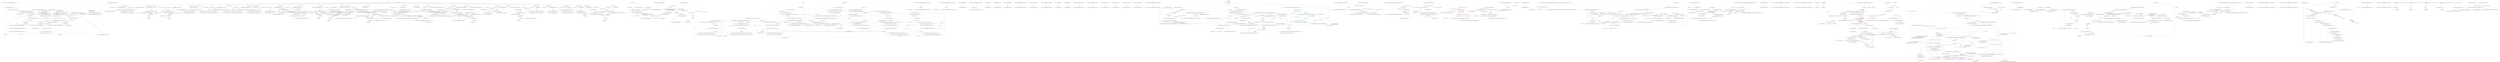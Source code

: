 digraph  {
m0_0 [cluster="CommandLine.Text.Tests.VerbsHelpTextFixture.FailedParsingPrintsHelpIndex()", file="Binding.cs", label="Entry CommandLine.Text.Tests.VerbsHelpTextFixture.FailedParsingPrintsHelpIndex()", span="43-43"];
m0_1 [cluster="CommandLine.Text.Tests.VerbsHelpTextFixture.FailedParsingPrintsHelpIndex()", file="Binding.cs", label="DoCoreTestForIndex(new string[] {})", span="45-45"];
m0_2 [cluster="CommandLine.Text.Tests.VerbsHelpTextFixture.FailedParsingPrintsHelpIndex()", file="Binding.cs", label="Exit CommandLine.Text.Tests.VerbsHelpTextFixture.FailedParsingPrintsHelpIndex()", span="43-43"];
m0_7 [cluster="CommandLine.Text.Tests.VerbsHelpTextFixture.RequestingBadHelpPrintsHelpIndex()", file="Binding.cs", label="Entry CommandLine.Text.Tests.VerbsHelpTextFixture.RequestingBadHelpPrintsHelpIndex()", span="55-55"];
m0_8 [cluster="CommandLine.Text.Tests.VerbsHelpTextFixture.RequestingBadHelpPrintsHelpIndex()", file="Binding.cs", label="DoCoreTestForIndex(new string[] { ''help'', ''undefined'' })", span="57-57"];
m0_9 [cluster="CommandLine.Text.Tests.VerbsHelpTextFixture.RequestingBadHelpPrintsHelpIndex()", file="Binding.cs", label="Exit CommandLine.Text.Tests.VerbsHelpTextFixture.RequestingBadHelpPrintsHelpIndex()", span="55-55"];
m0_23 [cluster="System.IO.StringWriter.StringWriter()", file="Binding.cs", label="Entry System.IO.StringWriter.StringWriter()", span="0-0"];
m0_25 [cluster="CommandLine.Tests.CommandLineParserBaseFixture.ResultShouldBeFalse()", file="Binding.cs", label="Entry CommandLine.Tests.CommandLineParserBaseFixture.ResultShouldBeFalse()", span="64-64"];
m0_24 [cluster="CommandLine.ICommandLineParser.ParseArguments(string[], object, System.IO.TextWriter)", file="Binding.cs", label="Entry CommandLine.ICommandLineParser.ParseArguments(string[], object, System.IO.TextWriter)", span="64-64"];
m0_29 [cluster="string.Trim()", file="Binding.cs", label="Entry string.Trim()", span="0-0"];
m0_32 [cluster="CommandLine.Text.Tests.VerbsHelpTextFixture.RequestingHelpOfParticularVerbWithoutInstanceShouldWork()", file="Binding.cs", label="Entry CommandLine.Text.Tests.VerbsHelpTextFixture.RequestingHelpOfParticularVerbWithoutInstanceShouldWork()", span="80-80"];
m0_33 [cluster="CommandLine.Text.Tests.VerbsHelpTextFixture.RequestingHelpOfParticularVerbWithoutInstanceShouldWork()", color=red, community=0, file="Binding.cs", label="0: var options = new OptionsWithVerbsHelp()", span="82-82"];
m0_34 [cluster="CommandLine.Text.Tests.VerbsHelpTextFixture.RequestingHelpOfParticularVerbWithoutInstanceShouldWork()", file="Binding.cs", label="var testWriter = new StringWriter()", span="83-83"];
m0_35 [cluster="CommandLine.Text.Tests.VerbsHelpTextFixture.RequestingHelpOfParticularVerbWithoutInstanceShouldWork()", file="Binding.cs", label="Result = Parser.ParseArguments(new string[] {''help'', ''add''}, options, testWriter)", span="84-84"];
m0_37 [cluster="CommandLine.Text.Tests.VerbsHelpTextFixture.RequestingHelpOfParticularVerbWithoutInstanceShouldWork()", file="Binding.cs", label="var helpText = testWriter.ToString()", span="88-88"];
m0_36 [cluster="CommandLine.Text.Tests.VerbsHelpTextFixture.RequestingHelpOfParticularVerbWithoutInstanceShouldWork()", file="Binding.cs", label="ResultShouldBeFalse()", span="86-86"];
m0_38 [cluster="CommandLine.Text.Tests.VerbsHelpTextFixture.RequestingHelpOfParticularVerbWithoutInstanceShouldWork()", file="Binding.cs", label="Console.WriteLine(helpText)", span="89-89"];
m0_39 [cluster="CommandLine.Text.Tests.VerbsHelpTextFixture.RequestingHelpOfParticularVerbWithoutInstanceShouldWork()", file="Binding.cs", label="var lines = helpText.Split(new string[] { Environment.NewLine }, StringSplitOptions.RemoveEmptyEntries)", span="90-90"];
m0_40 [cluster="CommandLine.Text.Tests.VerbsHelpTextFixture.RequestingHelpOfParticularVerbWithoutInstanceShouldWork()", file="Binding.cs", label="Exit CommandLine.Text.Tests.VerbsHelpTextFixture.RequestingHelpOfParticularVerbWithoutInstanceShouldWork()", span="80-80"];
m0_4 [cluster="CommandLine.Text.Tests.VerbsHelpTextFixture.RequestingHelpPrintsHelpIndex()", file="Binding.cs", label="Entry CommandLine.Text.Tests.VerbsHelpTextFixture.RequestingHelpPrintsHelpIndex()", span="49-49"];
m0_5 [cluster="CommandLine.Text.Tests.VerbsHelpTextFixture.RequestingHelpPrintsHelpIndex()", file="Binding.cs", label="DoCoreTestForIndex(new string[] {''help''})", span="51-51"];
m0_6 [cluster="CommandLine.Text.Tests.VerbsHelpTextFixture.RequestingHelpPrintsHelpIndex()", file="Binding.cs", label="Exit CommandLine.Text.Tests.VerbsHelpTextFixture.RequestingHelpPrintsHelpIndex()", span="49-49"];
m0_22 [cluster="CommandLine.Tests.Mocks.OptionsWithVerbsHelp.OptionsWithVerbsHelp()", file="Binding.cs", label="Entry CommandLine.Tests.Mocks.OptionsWithVerbsHelp.OptionsWithVerbsHelp()", span="80-80"];
m0_31 [cluster="Unk.Equal", file="Binding.cs", label="Entry Unk.Equal", span=""];
m0_27 [cluster="System.Console.WriteLine(string)", file="Binding.cs", label="Entry System.Console.WriteLine(string)", span="0-0"];
m0_3 [cluster="CommandLine.Text.Tests.VerbsHelpTextFixture.DoCoreTestForIndex(string[])", file="Binding.cs", label="Entry CommandLine.Text.Tests.VerbsHelpTextFixture.DoCoreTestForIndex(string[])", span="94-94"];
m0_41 [cluster="CommandLine.Text.Tests.VerbsHelpTextFixture.DoCoreTestForIndex(string[])", file="Binding.cs", label="var options = new OptionsWithVerbsHelp()", span="96-96"];
m0_43 [cluster="CommandLine.Text.Tests.VerbsHelpTextFixture.DoCoreTestForIndex(string[])", file="Binding.cs", label="Result = Parser.ParseArguments(args, options, testWriter)", span="98-98"];
m0_42 [cluster="CommandLine.Text.Tests.VerbsHelpTextFixture.DoCoreTestForIndex(string[])", file="Binding.cs", label="var testWriter = new StringWriter()", span="97-97"];
m0_45 [cluster="CommandLine.Text.Tests.VerbsHelpTextFixture.DoCoreTestForIndex(string[])", file="Binding.cs", label="var helpText = testWriter.ToString()", span="102-102"];
m0_44 [cluster="CommandLine.Text.Tests.VerbsHelpTextFixture.DoCoreTestForIndex(string[])", file="Binding.cs", label="ResultShouldBeFalse()", span="100-100"];
m0_46 [cluster="CommandLine.Text.Tests.VerbsHelpTextFixture.DoCoreTestForIndex(string[])", file="Binding.cs", label="Console.WriteLine(helpText)", span="103-103"];
m0_47 [cluster="CommandLine.Text.Tests.VerbsHelpTextFixture.DoCoreTestForIndex(string[])", file="Binding.cs", label="var lines = helpText.Split(new string[] { Environment.NewLine }, StringSplitOptions.RemoveEmptyEntries)", span="104-104"];
m0_48 [cluster="CommandLine.Text.Tests.VerbsHelpTextFixture.DoCoreTestForIndex(string[])", file="Binding.cs", label="lines[5].Trim().Should().Equal(''add       Add file contents to the index.'')", span="106-106"];
m0_49 [cluster="CommandLine.Text.Tests.VerbsHelpTextFixture.DoCoreTestForIndex(string[])", file="Binding.cs", label="lines[6].Trim().Should().Equal(''commit    Record changes to the repository.'')", span="107-107"];
m0_50 [cluster="CommandLine.Text.Tests.VerbsHelpTextFixture.DoCoreTestForIndex(string[])", file="Binding.cs", label="lines[7].Trim().Should().Equal(''clone     Clone a repository into a new directory.'')", span="108-108"];
m0_51 [cluster="CommandLine.Text.Tests.VerbsHelpTextFixture.DoCoreTestForIndex(string[])", file="Binding.cs", label="Exit CommandLine.Text.Tests.VerbsHelpTextFixture.DoCoreTestForIndex(string[])", span="94-94"];
m0_28 [cluster="string.Split(string[], System.StringSplitOptions)", file="Binding.cs", label="Entry string.Split(string[], System.StringSplitOptions)", span="0-0"];
m0_10 [cluster="CommandLine.Text.Tests.VerbsHelpTextFixture.FailedVerbParsingPrintsParticularHelpScreen()", file="Binding.cs", label="Entry CommandLine.Text.Tests.VerbsHelpTextFixture.FailedVerbParsingPrintsParticularHelpScreen()", span="61-61"];
m0_11 [cluster="CommandLine.Text.Tests.VerbsHelpTextFixture.FailedVerbParsingPrintsParticularHelpScreen()", file="Binding.cs", label="var options = new OptionsWithVerbsHelp()", span="63-63"];
m0_12 [cluster="CommandLine.Text.Tests.VerbsHelpTextFixture.FailedVerbParsingPrintsParticularHelpScreen()", file="Binding.cs", label="var testWriter = new StringWriter()", span="64-64"];
m0_13 [cluster="CommandLine.Text.Tests.VerbsHelpTextFixture.FailedVerbParsingPrintsParticularHelpScreen()", color=red, community=0, file="Binding.cs", label="0: Result = Parser.ParseArguments(new string[] { ''clone'', ''--no_hardlinks'' }, options, testWriter)", span="65-65"];
m0_15 [cluster="CommandLine.Text.Tests.VerbsHelpTextFixture.FailedVerbParsingPrintsParticularHelpScreen()", file="Binding.cs", label="var helpText = testWriter.ToString()", span="69-69"];
m0_14 [cluster="CommandLine.Text.Tests.VerbsHelpTextFixture.FailedVerbParsingPrintsParticularHelpScreen()", color=red, community=0, file="Binding.cs", label="0: ResultShouldBeFalse()", span="67-67"];
m0_16 [cluster="CommandLine.Text.Tests.VerbsHelpTextFixture.FailedVerbParsingPrintsParticularHelpScreen()", color=red, community=0, file="Binding.cs", label="0: Console.WriteLine(helpText)", span="70-70"];
m0_17 [cluster="CommandLine.Text.Tests.VerbsHelpTextFixture.FailedVerbParsingPrintsParticularHelpScreen()", file="Binding.cs", label="var lines = helpText.Split(new string[] { Environment.NewLine }, StringSplitOptions.RemoveEmptyEntries)", span="71-71"];
m0_18 [cluster="CommandLine.Text.Tests.VerbsHelpTextFixture.FailedVerbParsingPrintsParticularHelpScreen()", file="Binding.cs", label="lines[5].Trim().Should().Equal(''--no-hardlinks    Optimize the cloning process from a repository on a local'')", span="73-73"];
m0_19 [cluster="CommandLine.Text.Tests.VerbsHelpTextFixture.FailedVerbParsingPrintsParticularHelpScreen()", file="Binding.cs", label="lines[6].Trim().Should().Equal(''filesystem by copying files.'')", span="74-74"];
m0_20 [cluster="CommandLine.Text.Tests.VerbsHelpTextFixture.FailedVerbParsingPrintsParticularHelpScreen()", color=red, community=0, file="Binding.cs", label="0: lines[7].Trim().Should().Equal(''-q, --quiet       Suppress summary message.'')", span="75-75"];
m0_21 [cluster="CommandLine.Text.Tests.VerbsHelpTextFixture.FailedVerbParsingPrintsParticularHelpScreen()", file="Binding.cs", label="Exit CommandLine.Text.Tests.VerbsHelpTextFixture.FailedVerbParsingPrintsParticularHelpScreen()", span="61-61"];
m0_26 [cluster="System.IO.StringWriter.ToString()", file="Binding.cs", label="Entry System.IO.StringWriter.ToString()", span="0-0"];
m0_30 [cluster="Unk.Should", file="Binding.cs", label="Entry Unk.Should", span=""];
m0_52 [file="Binding.cs", label="CommandLine.Text.Tests.VerbsHelpTextFixture", span=""];
m1_120 [cluster="Ninject.Planning.Bindings.BindingBuilder<T>.InTransientScope()", file="BindingBuilder.cs", label="Entry Ninject.Planning.Bindings.BindingBuilder<T>.InTransientScope()", span="269-269"];
m1_121 [cluster="Ninject.Planning.Bindings.BindingBuilder<T>.InTransientScope()", file="BindingBuilder.cs", label="Binding.ScopeCallback = StandardScopeCallbacks.Transient", span="271-271"];
m1_122 [cluster="Ninject.Planning.Bindings.BindingBuilder<T>.InTransientScope()", file="BindingBuilder.cs", label="return this;", span="272-272"];
m1_123 [cluster="Ninject.Planning.Bindings.BindingBuilder<T>.InTransientScope()", file="BindingBuilder.cs", label="Exit Ninject.Planning.Bindings.BindingBuilder<T>.InTransientScope()", span="269-269"];
m1_132 [cluster="Ninject.Planning.Bindings.BindingBuilder<T>.InScope(System.Func<Ninject.Activation.IContext, object>)", file="BindingBuilder.cs", label="Entry Ninject.Planning.Bindings.BindingBuilder<T>.InScope(System.Func<Ninject.Activation.IContext, object>)", span="301-301"];
m1_133 [cluster="Ninject.Planning.Bindings.BindingBuilder<T>.InScope(System.Func<Ninject.Activation.IContext, object>)", file="BindingBuilder.cs", label="Binding.ScopeCallback = scope", span="303-303"];
m1_134 [cluster="Ninject.Planning.Bindings.BindingBuilder<T>.InScope(System.Func<Ninject.Activation.IContext, object>)", file="BindingBuilder.cs", label="return this;", span="304-304"];
m1_135 [cluster="Ninject.Planning.Bindings.BindingBuilder<T>.InScope(System.Func<Ninject.Activation.IContext, object>)", file="BindingBuilder.cs", label="Exit Ninject.Planning.Bindings.BindingBuilder<T>.InScope(System.Func<Ninject.Activation.IContext, object>)", span="301-301"];
m1_136 [cluster="Ninject.Planning.Bindings.BindingBuilder<T>.WithConstructorArgument(string, object)", file="BindingBuilder.cs", label="Entry Ninject.Planning.Bindings.BindingBuilder<T>.WithConstructorArgument(string, object)", span="312-312"];
m1_137 [cluster="Ninject.Planning.Bindings.BindingBuilder<T>.WithConstructorArgument(string, object)", file="BindingBuilder.cs", label="Binding.Parameters.Add(new ConstructorArgument(name, value))", span="314-314"];
m1_138 [cluster="Ninject.Planning.Bindings.BindingBuilder<T>.WithConstructorArgument(string, object)", file="BindingBuilder.cs", label="return this;", span="315-315"];
m1_139 [cluster="Ninject.Planning.Bindings.BindingBuilder<T>.WithConstructorArgument(string, object)", file="BindingBuilder.cs", label="Exit Ninject.Planning.Bindings.BindingBuilder<T>.WithConstructorArgument(string, object)", span="312-312"];
m1_141 [cluster="System.Collections.Generic.ICollection<T>.Add(T)", file="BindingBuilder.cs", label="Entry System.Collections.Generic.ICollection<T>.Add(T)", span="0-0"];
m1_166 [cluster="Ninject.Planning.Bindings.BindingBuilder<T>.OnActivation(System.Action<T>)", file="BindingBuilder.cs", label="Entry Ninject.Planning.Bindings.BindingBuilder<T>.OnActivation(System.Action<T>)", span="376-376"];
m1_167 [cluster="Ninject.Planning.Bindings.BindingBuilder<T>.OnActivation(System.Action<T>)", file="BindingBuilder.cs", label="Binding.ActivationActions.Add(ctx => action((T)ctx.Instance))", span="378-378"];
m1_168 [cluster="Ninject.Planning.Bindings.BindingBuilder<T>.OnActivation(System.Action<T>)", file="BindingBuilder.cs", label="return this;", span="379-379"];
m1_169 [cluster="Ninject.Planning.Bindings.BindingBuilder<T>.OnActivation(System.Action<T>)", file="BindingBuilder.cs", label="Exit Ninject.Planning.Bindings.BindingBuilder<T>.OnActivation(System.Action<T>)", span="376-376"];
m1_147 [cluster="Ninject.Planning.Bindings.BindingBuilder<T>.WithPropertyValue(string, object)", file="BindingBuilder.cs", label="Entry Ninject.Planning.Bindings.BindingBuilder<T>.WithPropertyValue(string, object)", span="334-334"];
m1_148 [cluster="Ninject.Planning.Bindings.BindingBuilder<T>.WithPropertyValue(string, object)", file="BindingBuilder.cs", label="Binding.Parameters.Add(new PropertyValue(name, value))", span="336-336"];
m1_149 [cluster="Ninject.Planning.Bindings.BindingBuilder<T>.WithPropertyValue(string, object)", file="BindingBuilder.cs", label="return this;", span="337-337"];
m1_150 [cluster="Ninject.Planning.Bindings.BindingBuilder<T>.WithPropertyValue(string, object)", file="BindingBuilder.cs", label="Exit Ninject.Planning.Bindings.BindingBuilder<T>.WithPropertyValue(string, object)", span="334-334"];
m1_115 [cluster="string.Intern(string)", file="BindingBuilder.cs", label="Entry string.Intern(string)", span="0-0"];
m1_152 [cluster="Ninject.Planning.Bindings.BindingBuilder<T>.WithPropertyValue(string, System.Func<Ninject.Activation.IContext, object>)", file="BindingBuilder.cs", label="Entry Ninject.Planning.Bindings.BindingBuilder<T>.WithPropertyValue(string, System.Func<Ninject.Activation.IContext, object>)", span="345-345"];
m1_153 [cluster="Ninject.Planning.Bindings.BindingBuilder<T>.WithPropertyValue(string, System.Func<Ninject.Activation.IContext, object>)", file="BindingBuilder.cs", label="Binding.Parameters.Add(new PropertyValue(name, callback))", span="347-347"];
m1_154 [cluster="Ninject.Planning.Bindings.BindingBuilder<T>.WithPropertyValue(string, System.Func<Ninject.Activation.IContext, object>)", file="BindingBuilder.cs", label="return this;", span="348-348"];
m1_155 [cluster="Ninject.Planning.Bindings.BindingBuilder<T>.WithPropertyValue(string, System.Func<Ninject.Activation.IContext, object>)", file="BindingBuilder.cs", label="Exit Ninject.Planning.Bindings.BindingBuilder<T>.WithPropertyValue(string, System.Func<Ninject.Activation.IContext, object>)", span="345-345"];
m1_146 [cluster="Ninject.Parameters.ConstructorArgument.ConstructorArgument(string, System.Func<Ninject.Activation.IContext, object>)", file="BindingBuilder.cs", label="Entry Ninject.Parameters.ConstructorArgument.ConstructorArgument(string, System.Func<Ninject.Activation.IContext, object>)", span="40-40"];
m1_87 [cluster="System.Type.IsAssignableFrom(System.Type)", file="BindingBuilder.cs", label="Entry System.Type.IsAssignableFrom(System.Type)", span="0-0"];
m1_116 [cluster="Ninject.Planning.Bindings.BindingBuilder<T>.InSingletonScope()", file="BindingBuilder.cs", label="Entry Ninject.Planning.Bindings.BindingBuilder<T>.InSingletonScope()", span="259-259"];
m1_117 [cluster="Ninject.Planning.Bindings.BindingBuilder<T>.InSingletonScope()", file="BindingBuilder.cs", label="Binding.ScopeCallback = StandardScopeCallbacks.Singleton", span="261-261"];
m1_118 [cluster="Ninject.Planning.Bindings.BindingBuilder<T>.InSingletonScope()", file="BindingBuilder.cs", label="return this;", span="262-262"];
m1_119 [cluster="Ninject.Planning.Bindings.BindingBuilder<T>.InSingletonScope()", file="BindingBuilder.cs", label="Exit Ninject.Planning.Bindings.BindingBuilder<T>.InSingletonScope()", span="259-259"];
m1_55 [cluster="Ninject.Activation.Providers.ConstantProvider<T>.ConstantProvider(T)", file="BindingBuilder.cs", label="Entry Ninject.Activation.Providers.ConstantProvider<T>.ConstantProvider(T)", span="38-38"];
m1_142 [cluster="Ninject.Planning.Bindings.BindingBuilder<T>.WithConstructorArgument(string, System.Func<Ninject.Activation.IContext, object>)", file="BindingBuilder.cs", label="Entry Ninject.Planning.Bindings.BindingBuilder<T>.WithConstructorArgument(string, System.Func<Ninject.Activation.IContext, object>)", span="323-323"];
m1_143 [cluster="Ninject.Planning.Bindings.BindingBuilder<T>.WithConstructorArgument(string, System.Func<Ninject.Activation.IContext, object>)", file="BindingBuilder.cs", label="Binding.Parameters.Add(new ConstructorArgument(name, callback))", span="325-325"];
m1_144 [cluster="Ninject.Planning.Bindings.BindingBuilder<T>.WithConstructorArgument(string, System.Func<Ninject.Activation.IContext, object>)", file="BindingBuilder.cs", label="return this;", span="326-326"];
m1_145 [cluster="Ninject.Planning.Bindings.BindingBuilder<T>.WithConstructorArgument(string, System.Func<Ninject.Activation.IContext, object>)", file="BindingBuilder.cs", label="Exit Ninject.Planning.Bindings.BindingBuilder<T>.WithConstructorArgument(string, System.Func<Ninject.Activation.IContext, object>)", span="323-323"];
m1_21 [cluster="Ninject.Planning.Bindings.BindingBuilder<T>.ToProvider<TProvider>()", file="BindingBuilder.cs", label="Entry Ninject.Planning.Bindings.BindingBuilder<T>.ToProvider<TProvider>()", span="94-94"];
m1_22 [cluster="Ninject.Planning.Bindings.BindingBuilder<T>.ToProvider<TProvider>()", file="BindingBuilder.cs", label="Binding.ProviderCallback = ctx => ctx.Kernel.Get<TProvider>()", span="97-97"];
m1_23 [cluster="Ninject.Planning.Bindings.BindingBuilder<T>.ToProvider<TProvider>()", file="BindingBuilder.cs", label="Binding.Target = BindingTarget.Provider", span="98-98"];
m1_24 [cluster="Ninject.Planning.Bindings.BindingBuilder<T>.ToProvider<TProvider>()", file="BindingBuilder.cs", label="return this;", span="100-100"];
m1_25 [cluster="Ninject.Planning.Bindings.BindingBuilder<T>.ToProvider<TProvider>()", file="BindingBuilder.cs", label="Exit Ninject.Planning.Bindings.BindingBuilder<T>.ToProvider<TProvider>()", span="94-94"];
m1_63 [cluster="Ninject.Planning.Bindings.BindingBuilder<T>.WhenInjectedInto(System.Type)", file="BindingBuilder.cs", label="Entry Ninject.Planning.Bindings.BindingBuilder<T>.WhenInjectedInto(System.Type)", span="162-162"];
m1_64 [cluster="Ninject.Planning.Bindings.BindingBuilder<T>.WhenInjectedInto(System.Type)", file="BindingBuilder.cs", label="Binding.Condition = r => r.Target.Member.ReflectedType == parent", span="164-164"];
m1_65 [cluster="Ninject.Planning.Bindings.BindingBuilder<T>.WhenInjectedInto(System.Type)", file="BindingBuilder.cs", label="return this;", span="165-165"];
m1_66 [cluster="Ninject.Planning.Bindings.BindingBuilder<T>.WhenInjectedInto(System.Type)", file="BindingBuilder.cs", label="Exit Ninject.Planning.Bindings.BindingBuilder<T>.WhenInjectedInto(System.Type)", span="162-162"];
m1_38 [cluster="Ninject.Planning.Bindings.BindingBuilder<T>.ToMethod(System.Func<Ninject.Activation.IContext, T>)", file="BindingBuilder.cs", label="Entry Ninject.Planning.Bindings.BindingBuilder<T>.ToMethod(System.Func<Ninject.Activation.IContext, T>)", span="119-119"];
m1_39 [cluster="Ninject.Planning.Bindings.BindingBuilder<T>.ToMethod(System.Func<Ninject.Activation.IContext, T>)", file="BindingBuilder.cs", label="Binding.ProviderCallback = ctx => new CallbackProvider<T>(method)", span="121-121"];
m1_40 [cluster="Ninject.Planning.Bindings.BindingBuilder<T>.ToMethod(System.Func<Ninject.Activation.IContext, T>)", file="BindingBuilder.cs", label="Binding.Target = BindingTarget.Method", span="122-122"];
m1_41 [cluster="Ninject.Planning.Bindings.BindingBuilder<T>.ToMethod(System.Func<Ninject.Activation.IContext, T>)", file="BindingBuilder.cs", label="return this;", span="124-124"];
m1_42 [cluster="Ninject.Planning.Bindings.BindingBuilder<T>.ToMethod(System.Func<Ninject.Activation.IContext, T>)", file="BindingBuilder.cs", label="Exit Ninject.Planning.Bindings.BindingBuilder<T>.ToMethod(System.Func<Ninject.Activation.IContext, T>)", span="119-119"];
m1_73 [cluster="Ninject.Planning.Bindings.BindingBuilder<T>.WhenClassHas(System.Type)", file="BindingBuilder.cs", label="Entry Ninject.Planning.Bindings.BindingBuilder<T>.WhenClassHas(System.Type)", span="203-203"];
m1_82 [cluster="Ninject.Planning.Bindings.BindingBuilder<T>.WhenClassHas(System.Type)", file="BindingBuilder.cs", label="!typeof(Attribute).IsAssignableFrom(attributeType)", span="205-205"];
m1_83 [cluster="Ninject.Planning.Bindings.BindingBuilder<T>.WhenClassHas(System.Type)", file="BindingBuilder.cs", label="throw new InvalidOperationException(ExceptionFormatter.InvalidAttributeTypeUsedInBindingCondition(Binding, ''WhenClassHas'', attributeType));", span="206-206"];
m1_84 [cluster="Ninject.Planning.Bindings.BindingBuilder<T>.WhenClassHas(System.Type)", file="BindingBuilder.cs", label="Binding.Condition = r => r.Target.Member.ReflectedType.HasAttribute(attributeType)", span="208-208"];
m1_85 [cluster="Ninject.Planning.Bindings.BindingBuilder<T>.WhenClassHas(System.Type)", file="BindingBuilder.cs", label="return this;", span="210-210"];
m1_86 [cluster="Ninject.Planning.Bindings.BindingBuilder<T>.WhenClassHas(System.Type)", file="BindingBuilder.cs", label="Exit Ninject.Planning.Bindings.BindingBuilder<T>.WhenClassHas(System.Type)", span="203-203"];
m1_60 [cluster="Ninject.Planning.Bindings.BindingBuilder<T>.WhenInjectedInto<TParent>()", file="BindingBuilder.cs", label="Entry Ninject.Planning.Bindings.BindingBuilder<T>.WhenInjectedInto<TParent>()", span="153-153"];
m1_61 [cluster="Ninject.Planning.Bindings.BindingBuilder<T>.WhenInjectedInto<TParent>()", file="BindingBuilder.cs", label="return WhenInjectedInto(typeof(TParent));", span="155-155"];
m1_62 [cluster="Ninject.Planning.Bindings.BindingBuilder<T>.WhenInjectedInto<TParent>()", file="BindingBuilder.cs", label="Exit Ninject.Planning.Bindings.BindingBuilder<T>.WhenInjectedInto<TParent>()", span="153-153"];
m1_78 [cluster="Ninject.Planning.Bindings.BindingBuilder<T>.WhenTargetHas<TAttribute>()", file="BindingBuilder.cs", label="Entry Ninject.Planning.Bindings.BindingBuilder<T>.WhenTargetHas<TAttribute>()", span="193-193"];
m1_79 [cluster="Ninject.Planning.Bindings.BindingBuilder<T>.WhenTargetHas<TAttribute>()", file="BindingBuilder.cs", label="return WhenTargetHas(typeof(TAttribute));", span="195-195"];
m1_80 [cluster="Ninject.Planning.Bindings.BindingBuilder<T>.WhenTargetHas<TAttribute>()", file="BindingBuilder.cs", label="Exit Ninject.Planning.Bindings.BindingBuilder<T>.WhenTargetHas<TAttribute>()", span="193-193"];
m1_174 [cluster="Ninject.Planning.Bindings.BindingBuilder<T>.OnDeactivation(System.Action<T>)", file="BindingBuilder.cs", label="Entry Ninject.Planning.Bindings.BindingBuilder<T>.OnDeactivation(System.Action<T>)", span="386-386"];
m1_175 [cluster="Ninject.Planning.Bindings.BindingBuilder<T>.OnDeactivation(System.Action<T>)", file="BindingBuilder.cs", label="Binding.DeactivationActions.Add(ctx => action((T)ctx.Instance))", span="388-388"];
m1_176 [cluster="Ninject.Planning.Bindings.BindingBuilder<T>.OnDeactivation(System.Action<T>)", file="BindingBuilder.cs", label="return this;", span="389-389"];
m1_177 [cluster="Ninject.Planning.Bindings.BindingBuilder<T>.OnDeactivation(System.Action<T>)", file="BindingBuilder.cs", label="Exit Ninject.Planning.Bindings.BindingBuilder<T>.OnDeactivation(System.Action<T>)", span="386-386"];
m1_11 [cluster="Ninject.Planning.Bindings.BindingBuilder<T>.To<TImplementation>()", file="BindingBuilder.cs", label="Entry Ninject.Planning.Bindings.BindingBuilder<T>.To<TImplementation>()", span="68-68"];
m1_12 [cluster="Ninject.Planning.Bindings.BindingBuilder<T>.To<TImplementation>()", file="BindingBuilder.cs", label="Binding.ProviderCallback = StandardProvider.GetCreationCallback(typeof(TImplementation))", span="71-71"];
m1_13 [cluster="Ninject.Planning.Bindings.BindingBuilder<T>.To<TImplementation>()", file="BindingBuilder.cs", label="Binding.Target = BindingTarget.Type", span="72-72"];
m1_14 [cluster="Ninject.Planning.Bindings.BindingBuilder<T>.To<TImplementation>()", file="BindingBuilder.cs", label="return this;", span="74-74"];
m1_15 [cluster="Ninject.Planning.Bindings.BindingBuilder<T>.To<TImplementation>()", file="BindingBuilder.cs", label="Exit Ninject.Planning.Bindings.BindingBuilder<T>.To<TImplementation>()", span="68-68"];
m1_46 [cluster="Ninject.Activation.Providers.CallbackProvider<T>.CallbackProvider(System.Func<Ninject.Activation.IContext, T>)", file="BindingBuilder.cs", label="Entry Ninject.Activation.Providers.CallbackProvider<T>.CallbackProvider(System.Func<Ninject.Activation.IContext, T>)", span="38-38"];
m1_128 [cluster="Ninject.Planning.Bindings.BindingBuilder<T>.InRequestScope()", file="BindingBuilder.cs", label="Entry Ninject.Planning.Bindings.BindingBuilder<T>.InRequestScope()", span="289-289"];
m1_129 [cluster="Ninject.Planning.Bindings.BindingBuilder<T>.InRequestScope()", file="BindingBuilder.cs", label="Binding.ScopeCallback = StandardScopeCallbacks.Request", span="291-291"];
m1_130 [cluster="Ninject.Planning.Bindings.BindingBuilder<T>.InRequestScope()", file="BindingBuilder.cs", label="return this;", span="292-292"];
m1_131 [cluster="Ninject.Planning.Bindings.BindingBuilder<T>.InRequestScope()", file="BindingBuilder.cs", label="Exit Ninject.Planning.Bindings.BindingBuilder<T>.InRequestScope()", span="289-289"];
m1_16 [cluster="Ninject.Planning.Bindings.BindingBuilder<T>.To(System.Type)", file="BindingBuilder.cs", label="Entry Ninject.Planning.Bindings.BindingBuilder<T>.To(System.Type)", span="81-81"];
m1_17 [cluster="Ninject.Planning.Bindings.BindingBuilder<T>.To(System.Type)", file="BindingBuilder.cs", label="Binding.ProviderCallback = StandardProvider.GetCreationCallback(implementation)", span="83-83"];
m1_18 [cluster="Ninject.Planning.Bindings.BindingBuilder<T>.To(System.Type)", file="BindingBuilder.cs", label="Binding.Target = BindingTarget.Type", span="84-84"];
m1_19 [cluster="Ninject.Planning.Bindings.BindingBuilder<T>.To(System.Type)", file="BindingBuilder.cs", label="return this;", span="86-86"];
m1_20 [cluster="Ninject.Planning.Bindings.BindingBuilder<T>.To(System.Type)", file="BindingBuilder.cs", label="Exit Ninject.Planning.Bindings.BindingBuilder<T>.To(System.Type)", span="81-81"];
m1_173 [cluster="System.Action<T>.Invoke(T)", file="BindingBuilder.cs", label="Entry System.Action<T>.Invoke(T)", span="0-0"];
m1_4 [cluster="Ninject.Infrastructure.Ensure.ArgumentNotNull(object, string)", file="BindingBuilder.cs", label="Entry Ninject.Infrastructure.Ensure.ArgumentNotNull(object, string)", span="24-24"];
m1_74 [cluster="Ninject.Planning.Bindings.BindingBuilder<T>.WhenMemberHas<TAttribute>()", file="BindingBuilder.cs", label="Entry Ninject.Planning.Bindings.BindingBuilder<T>.WhenMemberHas<TAttribute>()", span="183-183"];
m1_75 [cluster="Ninject.Planning.Bindings.BindingBuilder<T>.WhenMemberHas<TAttribute>()", file="BindingBuilder.cs", label="return WhenMemberHas(typeof(TAttribute));", span="185-185"];
m1_76 [cluster="Ninject.Planning.Bindings.BindingBuilder<T>.WhenMemberHas<TAttribute>()", file="BindingBuilder.cs", label="Exit Ninject.Planning.Bindings.BindingBuilder<T>.WhenMemberHas<TAttribute>()", span="183-183"];
m1_88 [cluster="System.InvalidOperationException.InvalidOperationException(string)", file="BindingBuilder.cs", label="Entry System.InvalidOperationException.InvalidOperationException(string)", span="0-0"];
m1_151 [cluster="Ninject.Parameters.PropertyValue.PropertyValue(string, object)", file="BindingBuilder.cs", label="Entry Ninject.Parameters.PropertyValue.PropertyValue(string, object)", span="33-33"];
m1_81 [cluster="Ninject.Planning.Bindings.BindingBuilder<T>.WhenTargetHas(System.Type)", file="BindingBuilder.cs", label="Entry Ninject.Planning.Bindings.BindingBuilder<T>.WhenTargetHas(System.Type)", span="233-233"];
m1_102 [cluster="Ninject.Planning.Bindings.BindingBuilder<T>.WhenTargetHas(System.Type)", file="BindingBuilder.cs", label="!typeof(Attribute).IsAssignableFrom(attributeType)", span="235-235"];
m1_103 [cluster="Ninject.Planning.Bindings.BindingBuilder<T>.WhenTargetHas(System.Type)", file="BindingBuilder.cs", label="throw new InvalidOperationException(ExceptionFormatter.InvalidAttributeTypeUsedInBindingCondition(Binding, ''WhenTargetHas'', attributeType));", span="236-236"];
m1_104 [cluster="Ninject.Planning.Bindings.BindingBuilder<T>.WhenTargetHas(System.Type)", file="BindingBuilder.cs", label="Binding.Condition = r => r.Target.HasAttribute(attributeType)", span="238-238"];
m1_105 [cluster="Ninject.Planning.Bindings.BindingBuilder<T>.WhenTargetHas(System.Type)", file="BindingBuilder.cs", label="return this;", span="240-240"];
m1_106 [cluster="Ninject.Planning.Bindings.BindingBuilder<T>.WhenTargetHas(System.Type)", file="BindingBuilder.cs", label="Exit Ninject.Planning.Bindings.BindingBuilder<T>.WhenTargetHas(System.Type)", span="233-233"];
m1_165 [cluster="Ninject.Planning.Bindings.IBindingMetadata.Set(string, object)", file="BindingBuilder.cs", label="Entry Ninject.Planning.Bindings.IBindingMetadata.Set(string, object)", span="60-60"];
m1_77 [cluster="Ninject.Planning.Bindings.BindingBuilder<T>.WhenMemberHas(System.Type)", file="BindingBuilder.cs", label="Entry Ninject.Planning.Bindings.BindingBuilder<T>.WhenMemberHas(System.Type)", span="218-218"];
m1_94 [cluster="Ninject.Planning.Bindings.BindingBuilder<T>.WhenMemberHas(System.Type)", file="BindingBuilder.cs", label="!typeof(Attribute).IsAssignableFrom(attributeType)", span="220-220"];
m1_95 [cluster="Ninject.Planning.Bindings.BindingBuilder<T>.WhenMemberHas(System.Type)", file="BindingBuilder.cs", label="throw new InvalidOperationException(ExceptionFormatter.InvalidAttributeTypeUsedInBindingCondition(Binding, ''WhenMemberHas'', attributeType));", span="221-221"];
m1_96 [cluster="Ninject.Planning.Bindings.BindingBuilder<T>.WhenMemberHas(System.Type)", file="BindingBuilder.cs", label="Binding.Condition = r => r.Target.Member.HasAttribute(attributeType)", span="223-223"];
m1_97 [cluster="Ninject.Planning.Bindings.BindingBuilder<T>.WhenMemberHas(System.Type)", file="BindingBuilder.cs", label="return this;", span="225-225"];
m1_98 [cluster="Ninject.Planning.Bindings.BindingBuilder<T>.WhenMemberHas(System.Type)", file="BindingBuilder.cs", label="Exit Ninject.Planning.Bindings.BindingBuilder<T>.WhenMemberHas(System.Type)", span="218-218"];
m1_29 [cluster="Ninject.Syntax.IResolutionRoot.Get<T>(params Ninject.Parameters.IParameter[])", file="BindingBuilder.cs", label="Entry Ninject.Syntax.IResolutionRoot.Get<T>(params Ninject.Parameters.IParameter[])", span="41-41"];
m1_157 [cluster="Ninject.Planning.Bindings.BindingBuilder<T>.WithParameter(Ninject.Parameters.IParameter)", file="BindingBuilder.cs", label="Entry Ninject.Planning.Bindings.BindingBuilder<T>.WithParameter(Ninject.Parameters.IParameter)", span="355-355"];
m1_158 [cluster="Ninject.Planning.Bindings.BindingBuilder<T>.WithParameter(Ninject.Parameters.IParameter)", file="BindingBuilder.cs", label="Binding.Parameters.Add(parameter)", span="357-357"];
m1_159 [cluster="Ninject.Planning.Bindings.BindingBuilder<T>.WithParameter(Ninject.Parameters.IParameter)", file="BindingBuilder.cs", label="return this;", span="358-358"];
m1_160 [cluster="Ninject.Planning.Bindings.BindingBuilder<T>.WithParameter(Ninject.Parameters.IParameter)", file="BindingBuilder.cs", label="Exit Ninject.Planning.Bindings.BindingBuilder<T>.WithParameter(Ninject.Parameters.IParameter)", span="355-355"];
m1_47 [cluster="Ninject.Planning.Bindings.BindingBuilder<T>.ToConstant(T)", file="BindingBuilder.cs", label="Entry Ninject.Planning.Bindings.BindingBuilder<T>.ToConstant(T)", span="131-131"];
m1_48 [cluster="Ninject.Planning.Bindings.BindingBuilder<T>.ToConstant(T)", file="BindingBuilder.cs", label="Binding.ProviderCallback = ctx => new ConstantProvider<T>(value)", span="133-133"];
m1_49 [cluster="Ninject.Planning.Bindings.BindingBuilder<T>.ToConstant(T)", file="BindingBuilder.cs", label="Binding.Target = BindingTarget.Constant", span="134-134"];
m1_50 [cluster="Ninject.Planning.Bindings.BindingBuilder<T>.ToConstant(T)", file="BindingBuilder.cs", label="return this;", span="136-136"];
m1_51 [cluster="Ninject.Planning.Bindings.BindingBuilder<T>.ToConstant(T)", file="BindingBuilder.cs", label="Exit Ninject.Planning.Bindings.BindingBuilder<T>.ToConstant(T)", span="131-131"];
m1_56 [cluster="Ninject.Planning.Bindings.BindingBuilder<T>.When(System.Func<Ninject.Activation.IRequest, bool>)", file="BindingBuilder.cs", label="Entry Ninject.Planning.Bindings.BindingBuilder<T>.When(System.Func<Ninject.Activation.IRequest, bool>)", span="143-143"];
m1_57 [cluster="Ninject.Planning.Bindings.BindingBuilder<T>.When(System.Func<Ninject.Activation.IRequest, bool>)", file="BindingBuilder.cs", label="Binding.Condition = condition", span="145-145"];
m1_58 [cluster="Ninject.Planning.Bindings.BindingBuilder<T>.When(System.Func<Ninject.Activation.IRequest, bool>)", file="BindingBuilder.cs", label="return this;", span="146-146"];
m1_59 [cluster="Ninject.Planning.Bindings.BindingBuilder<T>.When(System.Func<Ninject.Activation.IRequest, bool>)", file="BindingBuilder.cs", label="Exit Ninject.Planning.Bindings.BindingBuilder<T>.When(System.Func<Ninject.Activation.IRequest, bool>)", span="143-143"];
m1_89 [cluster="Ninject.Infrastructure.Introspection.ExceptionFormatter.InvalidAttributeTypeUsedInBindingCondition(Ninject.Planning.Bindings.IBinding, string, System.Type)", file="BindingBuilder.cs", label="Entry Ninject.Infrastructure.Introspection.ExceptionFormatter.InvalidAttributeTypeUsedInBindingCondition(Ninject.Planning.Bindings.IBinding, string, System.Type)", span="108-108"];
m1_178 [cluster="lambda expression", file="BindingBuilder.cs", label="Entry lambda expression", span="388-388"];
m1_27 [cluster="lambda expression", file="BindingBuilder.cs", label="ctx.Kernel.Get<TProvider>()", span="97-97"];
m1_26 [cluster="lambda expression", file="BindingBuilder.cs", label="Entry lambda expression", span="97-97"];
m1_28 [cluster="lambda expression", file="BindingBuilder.cs", label="Exit lambda expression", span="97-97"];
m1_36 [cluster="lambda expression", file="BindingBuilder.cs", label=provider, span="109-109"];
m1_35 [cluster="lambda expression", file="BindingBuilder.cs", label="Entry lambda expression", span="109-109"];
m1_37 [cluster="lambda expression", file="BindingBuilder.cs", label="Exit lambda expression", span="109-109"];
m1_44 [cluster="lambda expression", file="BindingBuilder.cs", label="new CallbackProvider<T>(method)", span="121-121"];
m1_43 [cluster="lambda expression", file="BindingBuilder.cs", label="Entry lambda expression", span="121-121"];
m1_45 [cluster="lambda expression", file="BindingBuilder.cs", label="Exit lambda expression", span="121-121"];
m1_53 [cluster="lambda expression", file="BindingBuilder.cs", label="new ConstantProvider<T>(value)", span="133-133"];
m1_52 [cluster="lambda expression", file="BindingBuilder.cs", label="Entry lambda expression", span="133-133"];
m1_54 [cluster="lambda expression", file="BindingBuilder.cs", label="Exit lambda expression", span="133-133"];
m1_68 [cluster="lambda expression", file="BindingBuilder.cs", label="r.Target.Member.ReflectedType == parent", span="164-164"];
m1_67 [cluster="lambda expression", file="BindingBuilder.cs", label="Entry lambda expression", span="164-164"];
m1_69 [cluster="lambda expression", file="BindingBuilder.cs", label="Exit lambda expression", span="164-164"];
m1_91 [cluster="lambda expression", file="BindingBuilder.cs", label="r.Target.Member.ReflectedType.HasAttribute(attributeType)", span="208-208"];
m1_90 [cluster="lambda expression", file="BindingBuilder.cs", label="Entry lambda expression", span="208-208"];
m1_92 [cluster="lambda expression", file="BindingBuilder.cs", label="Exit lambda expression", span="208-208"];
m1_100 [cluster="lambda expression", file="BindingBuilder.cs", label="r.Target.Member.HasAttribute(attributeType)", span="223-223"];
m1_99 [cluster="lambda expression", file="BindingBuilder.cs", label="Entry lambda expression", span="223-223"];
m1_101 [cluster="lambda expression", file="BindingBuilder.cs", label="Exit lambda expression", span="223-223"];
m1_108 [cluster="lambda expression", file="BindingBuilder.cs", label="r.Target.HasAttribute(attributeType)", span="238-238"];
m1_107 [cluster="lambda expression", file="BindingBuilder.cs", label="Entry lambda expression", span="238-238"];
m1_109 [cluster="lambda expression", file="BindingBuilder.cs", label="Exit lambda expression", span="238-238"];
m1_171 [cluster="lambda expression", file="BindingBuilder.cs", label="action((T)ctx.Instance)", span="378-378"];
m1_170 [cluster="lambda expression", file="BindingBuilder.cs", label="Entry lambda expression", span="378-378"];
m1_172 [cluster="lambda expression", file="BindingBuilder.cs", label="Exit lambda expression", span="378-378"];
m1_179 [cluster="lambda expression", file="BindingBuilder.cs", label="action((T)ctx.Instance)", span="388-388"];
m1_180 [cluster="lambda expression", file="BindingBuilder.cs", label="Exit lambda expression", span="388-388"];
m1_5 [cluster="Ninject.Planning.Bindings.BindingBuilder<T>.ToSelf()", file="BindingBuilder.cs", label="Entry Ninject.Planning.Bindings.BindingBuilder<T>.ToSelf()", span="56-56"];
m1_6 [cluster="Ninject.Planning.Bindings.BindingBuilder<T>.ToSelf()", file="BindingBuilder.cs", label="Binding.ProviderCallback = StandardProvider.GetCreationCallback(Binding.Service)", span="58-58"];
m1_7 [cluster="Ninject.Planning.Bindings.BindingBuilder<T>.ToSelf()", file="BindingBuilder.cs", label="Binding.Target = BindingTarget.Self", span="59-59"];
m1_8 [cluster="Ninject.Planning.Bindings.BindingBuilder<T>.ToSelf()", file="BindingBuilder.cs", label="return this;", span="61-61"];
m1_9 [cluster="Ninject.Planning.Bindings.BindingBuilder<T>.ToSelf()", file="BindingBuilder.cs", label="Exit Ninject.Planning.Bindings.BindingBuilder<T>.ToSelf()", span="56-56"];
m1_93 [cluster="System.Reflection.ICustomAttributeProvider.HasAttribute(System.Type)", file="BindingBuilder.cs", label="Entry System.Reflection.ICustomAttributeProvider.HasAttribute(System.Type)", span="38-38"];
m1_124 [cluster="Ninject.Planning.Bindings.BindingBuilder<T>.InThreadScope()", file="BindingBuilder.cs", label="Entry Ninject.Planning.Bindings.BindingBuilder<T>.InThreadScope()", span="278-278"];
m1_125 [cluster="Ninject.Planning.Bindings.BindingBuilder<T>.InThreadScope()", file="BindingBuilder.cs", label="Binding.ScopeCallback = StandardScopeCallbacks.Thread", span="280-280"];
m1_126 [cluster="Ninject.Planning.Bindings.BindingBuilder<T>.InThreadScope()", file="BindingBuilder.cs", label="return this;", span="281-281"];
m1_127 [cluster="Ninject.Planning.Bindings.BindingBuilder<T>.InThreadScope()", file="BindingBuilder.cs", label="Exit Ninject.Planning.Bindings.BindingBuilder<T>.InThreadScope()", span="278-278"];
m1_161 [cluster="Ninject.Planning.Bindings.BindingBuilder<T>.WithMetadata(string, object)", file="BindingBuilder.cs", label="Entry Ninject.Planning.Bindings.BindingBuilder<T>.WithMetadata(string, object)", span="366-366"];
m1_162 [cluster="Ninject.Planning.Bindings.BindingBuilder<T>.WithMetadata(string, object)", file="BindingBuilder.cs", label="Binding.Metadata.Set(key, value)", span="368-368"];
m1_163 [cluster="Ninject.Planning.Bindings.BindingBuilder<T>.WithMetadata(string, object)", file="BindingBuilder.cs", label="return this;", span="369-369"];
m1_164 [cluster="Ninject.Planning.Bindings.BindingBuilder<T>.WithMetadata(string, object)", file="BindingBuilder.cs", label="Exit Ninject.Planning.Bindings.BindingBuilder<T>.WithMetadata(string, object)", span="366-366"];
m1_110 [cluster="Ninject.Planning.Bindings.BindingBuilder<T>.Named(string)", file="BindingBuilder.cs", label="Entry Ninject.Planning.Bindings.BindingBuilder<T>.Named(string)", span="248-248"];
m1_111 [cluster="Ninject.Planning.Bindings.BindingBuilder<T>.Named(string)", file="BindingBuilder.cs", label="String.Intern(name)", span="250-250"];
m1_112 [cluster="Ninject.Planning.Bindings.BindingBuilder<T>.Named(string)", file="BindingBuilder.cs", label="Binding.Metadata.Name = name", span="251-251"];
m1_113 [cluster="Ninject.Planning.Bindings.BindingBuilder<T>.Named(string)", file="BindingBuilder.cs", label="return this;", span="252-252"];
m1_114 [cluster="Ninject.Planning.Bindings.BindingBuilder<T>.Named(string)", file="BindingBuilder.cs", label="Exit Ninject.Planning.Bindings.BindingBuilder<T>.Named(string)", span="248-248"];
m1_30 [cluster="Ninject.Planning.Bindings.BindingBuilder<T>.ToProvider(Ninject.Activation.IProvider)", file="BindingBuilder.cs", label="Entry Ninject.Planning.Bindings.BindingBuilder<T>.ToProvider(Ninject.Activation.IProvider)", span="107-107"];
m1_31 [cluster="Ninject.Planning.Bindings.BindingBuilder<T>.ToProvider(Ninject.Activation.IProvider)", file="BindingBuilder.cs", label="Binding.ProviderCallback = ctx => provider", span="109-109"];
m1_32 [cluster="Ninject.Planning.Bindings.BindingBuilder<T>.ToProvider(Ninject.Activation.IProvider)", file="BindingBuilder.cs", label="Binding.Target = BindingTarget.Provider", span="110-110"];
m1_33 [cluster="Ninject.Planning.Bindings.BindingBuilder<T>.ToProvider(Ninject.Activation.IProvider)", file="BindingBuilder.cs", label="return this;", span="112-112"];
m1_34 [cluster="Ninject.Planning.Bindings.BindingBuilder<T>.ToProvider(Ninject.Activation.IProvider)", file="BindingBuilder.cs", label="Exit Ninject.Planning.Bindings.BindingBuilder<T>.ToProvider(Ninject.Activation.IProvider)", span="107-107"];
m1_70 [cluster="Ninject.Planning.Bindings.BindingBuilder<T>.WhenClassHas<TAttribute>()", file="BindingBuilder.cs", label="Entry Ninject.Planning.Bindings.BindingBuilder<T>.WhenClassHas<TAttribute>()", span="173-173"];
m1_71 [cluster="Ninject.Planning.Bindings.BindingBuilder<T>.WhenClassHas<TAttribute>()", file="BindingBuilder.cs", label="return WhenClassHas(typeof(TAttribute));", span="175-175"];
m1_72 [cluster="Ninject.Planning.Bindings.BindingBuilder<T>.WhenClassHas<TAttribute>()", file="BindingBuilder.cs", label="Exit Ninject.Planning.Bindings.BindingBuilder<T>.WhenClassHas<TAttribute>()", span="173-173"];
m1_10 [cluster="Ninject.Activation.Providers.StandardProvider.GetCreationCallback(System.Type)", file="BindingBuilder.cs", label="Entry Ninject.Activation.Providers.StandardProvider.GetCreationCallback(System.Type)", span="115-115"];
m1_156 [cluster="Ninject.Parameters.PropertyValue.PropertyValue(string, System.Func<Ninject.Activation.IContext, object>)", file="BindingBuilder.cs", label="Entry Ninject.Parameters.PropertyValue.PropertyValue(string, System.Func<Ninject.Activation.IContext, object>)", span="40-40"];
m1_0 [cluster="Ninject.Planning.Bindings.BindingBuilder<T>.BindingBuilder(Ninject.Planning.Bindings.Binding)", file="BindingBuilder.cs", label="Entry Ninject.Planning.Bindings.BindingBuilder<T>.BindingBuilder(Ninject.Planning.Bindings.Binding)", span="47-47"];
m1_1 [cluster="Ninject.Planning.Bindings.BindingBuilder<T>.BindingBuilder(Ninject.Planning.Bindings.Binding)", file="BindingBuilder.cs", label="Ensure.ArgumentNotNull(binding, ''binding'')", span="49-49"];
m1_2 [cluster="Ninject.Planning.Bindings.BindingBuilder<T>.BindingBuilder(Ninject.Planning.Bindings.Binding)", file="BindingBuilder.cs", label="Binding = binding", span="50-50"];
m1_3 [cluster="Ninject.Planning.Bindings.BindingBuilder<T>.BindingBuilder(Ninject.Planning.Bindings.Binding)", file="BindingBuilder.cs", label="Exit Ninject.Planning.Bindings.BindingBuilder<T>.BindingBuilder(Ninject.Planning.Bindings.Binding)", span="47-47"];
m1_140 [cluster="Ninject.Parameters.ConstructorArgument.ConstructorArgument(string, object)", file="BindingBuilder.cs", label="Entry Ninject.Parameters.ConstructorArgument.ConstructorArgument(string, object)", span="33-33"];
m1_181 [file="BindingBuilder.cs", label="Ninject.Planning.Bindings.BindingBuilder<T>", span=""];
m1_182 [file="BindingBuilder.cs", label="Ninject.Activation.IProvider", span=""];
m1_183 [file="BindingBuilder.cs", label="System.Func<Ninject.Activation.IContext, T>", span=""];
m1_184 [file="BindingBuilder.cs", label=T, span=""];
m1_185 [file="BindingBuilder.cs", label="System.Type", span=""];
m1_186 [file="BindingBuilder.cs", label="System.Type", span=""];
m1_187 [file="BindingBuilder.cs", label="System.Type", span=""];
m1_188 [file="BindingBuilder.cs", label="System.Type", span=""];
m1_189 [file="BindingBuilder.cs", label="System.Action<T>", span=""];
m1_190 [file="BindingBuilder.cs", label="System.Action<T>", span=""];
m5_6 [cluster="string.EndsWith(string)", file="ControllerNamer.cs", label="Entry string.EndsWith(string)", span="0-0"];
m5_12 [cluster="string.IsNullOrEmpty(string)", file="ControllerNamer.cs", label="Entry string.IsNullOrEmpty(string)", span="0-0"];
m5_7 [cluster="string.IndexOf(string)", file="ControllerNamer.cs", label="Entry string.IndexOf(string)", span="0-0"];
m5_9 [cluster="Ninject.Web.Mvc.ControllerNamer.NormalizeControllerName(string)", file="ControllerNamer.cs", label="Entry Ninject.Web.Mvc.ControllerNamer.NormalizeControllerName(string)", span="16-16"];
m5_10 [cluster="Ninject.Web.Mvc.ControllerNamer.NormalizeControllerName(string)", color=red, community=0, file="ControllerNamer.cs", label="0: return String.IsNullOrEmpty(name) ? name : name.ToLowerInvariant();", span="18-18"];
m5_11 [cluster="Ninject.Web.Mvc.ControllerNamer.NormalizeControllerName(string)", file="ControllerNamer.cs", label="Exit Ninject.Web.Mvc.ControllerNamer.NormalizeControllerName(string)", span="16-16"];
m5_13 [cluster="string.ToLowerInvariant()", file="ControllerNamer.cs", label="Entry string.ToLowerInvariant()", span="0-0"];
m5_8 [cluster="string.Substring(int, int)", file="ControllerNamer.cs", label="Entry string.Substring(int, int)", span="0-0"];
m5_0 [cluster="Ninject.Web.Mvc.ControllerNamer.GetNameForController(System.Type)", file="ControllerNamer.cs", label="Entry Ninject.Web.Mvc.ControllerNamer.GetNameForController(System.Type)", span="6-6"];
m5_1 [cluster="Ninject.Web.Mvc.ControllerNamer.GetNameForController(System.Type)", color=red, community=0, file="ControllerNamer.cs", label="0: string name = type.Name", span="8-8"];
m5_2 [cluster="Ninject.Web.Mvc.ControllerNamer.GetNameForController(System.Type)", color=red, community=0, file="ControllerNamer.cs", label="0: name.EndsWith(''Controller'')", span="10-10"];
m5_3 [cluster="Ninject.Web.Mvc.ControllerNamer.GetNameForController(System.Type)", color=red, community=0, file="ControllerNamer.cs", label="0: name = name.Substring(0, name.IndexOf(''Controller''))", span="11-11"];
m5_4 [cluster="Ninject.Web.Mvc.ControllerNamer.GetNameForController(System.Type)", color=red, community=0, file="ControllerNamer.cs", label="2: return NormalizeControllerName(name);", span="13-13"];
m5_5 [cluster="Ninject.Web.Mvc.ControllerNamer.GetNameForController(System.Type)", file="ControllerNamer.cs", label="Exit Ninject.Web.Mvc.ControllerNamer.GetNameForController(System.Type)", span="6-6"];
m5_14 [file="ControllerNamer.cs", label="Ninject.Web.Mvc.ControllerNamer", span=""];
m7_13 [cluster="Ninject.Infrastructure.Disposal.DisposableObject.~DisposableObject()", file="DisposableObject.cs", label="Entry Ninject.Infrastructure.Disposal.DisposableObject.~DisposableObject()", span="61-61"];
m7_14 [cluster="Ninject.Infrastructure.Disposal.DisposableObject.~DisposableObject()", file="DisposableObject.cs", label="Dispose(false)", span="63-63"];
m7_15 [cluster="Ninject.Infrastructure.Disposal.DisposableObject.~DisposableObject()", file="DisposableObject.cs", label="Exit Ninject.Infrastructure.Disposal.DisposableObject.~DisposableObject()", span="61-61"];
m7_3 [cluster="Ninject.Infrastructure.Disposal.DisposableObject.Dispose(bool)", file="DisposableObject.cs", label="Entry Ninject.Infrastructure.Disposal.DisposableObject.Dispose(bool)", span="44-44"];
m7_4 [cluster="Ninject.Infrastructure.Disposal.DisposableObject.Dispose(bool)", file="DisposableObject.cs", label=this, span="46-46"];
m7_5 [cluster="Ninject.Infrastructure.Disposal.DisposableObject.Dispose(bool)", file="DisposableObject.cs", label="disposing && !IsDisposed", span="48-48"];
m7_6 [cluster="Ninject.Infrastructure.Disposal.DisposableObject.Dispose(bool)", color=red, community=0, file="DisposableObject.cs", label="0: Disposed.Raise(this, EventArgs.Empty)", span="50-50"];
m7_7 [cluster="Ninject.Infrastructure.Disposal.DisposableObject.Dispose(bool)", file="DisposableObject.cs", label="Disposed = null", span="51-51"];
m7_8 [cluster="Ninject.Infrastructure.Disposal.DisposableObject.Dispose(bool)", file="DisposableObject.cs", label="IsDisposed = true", span="52-52"];
m7_9 [cluster="Ninject.Infrastructure.Disposal.DisposableObject.Dispose(bool)", file="DisposableObject.cs", label="GC.SuppressFinalize(this)", span="53-53"];
m7_10 [cluster="Ninject.Infrastructure.Disposal.DisposableObject.Dispose(bool)", file="DisposableObject.cs", label="Exit Ninject.Infrastructure.Disposal.DisposableObject.Dispose(bool)", span="44-44"];
m7_12 [cluster="System.GC.SuppressFinalize(object)", file="DisposableObject.cs", label="Entry System.GC.SuppressFinalize(object)", span="0-0"];
m7_0 [cluster="Ninject.Infrastructure.Disposal.DisposableObject.Dispose()", file="DisposableObject.cs", label="Entry Ninject.Infrastructure.Disposal.DisposableObject.Dispose()", span="36-36"];
m7_1 [cluster="Ninject.Infrastructure.Disposal.DisposableObject.Dispose()", file="DisposableObject.cs", label="Dispose(true)", span="38-38"];
m7_2 [cluster="Ninject.Infrastructure.Disposal.DisposableObject.Dispose()", file="DisposableObject.cs", label="Exit Ninject.Infrastructure.Disposal.DisposableObject.Dispose()", span="36-36"];
m7_11 [cluster="System.EventHandler.Raise(object, System.EventArgs)", file="DisposableObject.cs", label="Entry System.EventHandler.Raise(object, System.EventArgs)", span="30-30"];
m7_16 [file="DisposableObject.cs", label="Ninject.Infrastructure.Disposal.DisposableObject", span=""];
m9_10 [cluster="System.IO.StringWriter.StringWriter()", file="ExceptionFormatter.cs", label="Entry System.IO.StringWriter.StringWriter()", span="0-0"];
m9_17 [cluster="Ninject.Infrastructure.Introspection.ExceptionFormatter.NoModuleLoadedWithTheSpecifiedName(string)", file="ExceptionFormatter.cs", label="Entry Ninject.Infrastructure.Introspection.ExceptionFormatter.NoModuleLoadedWithTheSpecifiedName(string)", span="51-51"];
m9_18 [cluster="Ninject.Infrastructure.Introspection.ExceptionFormatter.NoModuleLoadedWithTheSpecifiedName(string)", file="ExceptionFormatter.cs", label="var sw = new StringWriter()", span="53-53"];
m9_19 [cluster="Ninject.Infrastructure.Introspection.ExceptionFormatter.NoModuleLoadedWithTheSpecifiedName(string)", file="ExceptionFormatter.cs", label="sw.WriteLine(''Error unloading module '{0}': no such module has been loaded'', name)", span="55-55"];
m9_20 [cluster="Ninject.Infrastructure.Introspection.ExceptionFormatter.NoModuleLoadedWithTheSpecifiedName(string)", file="ExceptionFormatter.cs", label="sw.WriteLine(''Suggestions:'')", span="57-57"];
m9_21 [cluster="Ninject.Infrastructure.Introspection.ExceptionFormatter.NoModuleLoadedWithTheSpecifiedName(string)", file="ExceptionFormatter.cs", label="sw.WriteLine(''  1) Ensure you have previously loaded the module and the name is spelled correctly.'')", span="58-58"];
m9_22 [cluster="Ninject.Infrastructure.Introspection.ExceptionFormatter.NoModuleLoadedWithTheSpecifiedName(string)", file="ExceptionFormatter.cs", label="sw.WriteLine(''  2) Ensure you have not accidentally created more than one kernel.'')", span="59-59"];
m9_23 [cluster="Ninject.Infrastructure.Introspection.ExceptionFormatter.NoModuleLoadedWithTheSpecifiedName(string)", file="ExceptionFormatter.cs", label="return sw.ToString();", span="61-61"];
m9_24 [cluster="Ninject.Infrastructure.Introspection.ExceptionFormatter.NoModuleLoadedWithTheSpecifiedName(string)", file="ExceptionFormatter.cs", label="Exit Ninject.Infrastructure.Introspection.ExceptionFormatter.NoModuleLoadedWithTheSpecifiedName(string)", span="51-51"];
m9_53 [cluster="Ninject.Planning.Bindings.IBinding.Format(Ninject.Activation.IContext)", file="ExceptionFormatter.cs", label="Entry Ninject.Planning.Bindings.IBinding.Format(Ninject.Activation.IContext)", span="49-49"];
m9_88 [cluster="Ninject.Infrastructure.Introspection.ExceptionFormatter.NoSuchComponentRegistered(System.Type)", file="ExceptionFormatter.cs", label="Entry Ninject.Infrastructure.Introspection.ExceptionFormatter.NoSuchComponentRegistered(System.Type)", span="160-160"];
m9_89 [cluster="Ninject.Infrastructure.Introspection.ExceptionFormatter.NoSuchComponentRegistered(System.Type)", file="ExceptionFormatter.cs", label="var sw = new StringWriter()", span="162-162"];
m9_90 [cluster="Ninject.Infrastructure.Introspection.ExceptionFormatter.NoSuchComponentRegistered(System.Type)", file="ExceptionFormatter.cs", label="sw.WriteLine(''Error loading Ninject component {0}'', component.Format())", span="164-164"];
m9_91 [cluster="Ninject.Infrastructure.Introspection.ExceptionFormatter.NoSuchComponentRegistered(System.Type)", file="ExceptionFormatter.cs", label="sw.WriteLine(''No such component has been registered in the kernel's component container.'')", span="165-165"];
m9_92 [cluster="Ninject.Infrastructure.Introspection.ExceptionFormatter.NoSuchComponentRegistered(System.Type)", file="ExceptionFormatter.cs", label="sw.WriteLine()", span="166-166"];
m9_93 [cluster="Ninject.Infrastructure.Introspection.ExceptionFormatter.NoSuchComponentRegistered(System.Type)", file="ExceptionFormatter.cs", label="sw.WriteLine(''Suggestions:'')", span="168-168"];
m9_94 [cluster="Ninject.Infrastructure.Introspection.ExceptionFormatter.NoSuchComponentRegistered(System.Type)", file="ExceptionFormatter.cs", label="sw.WriteLine(''  1) If you have created a custom subclass for KernelBase, ensure that you have properly'')", span="169-169"];
m9_95 [cluster="Ninject.Infrastructure.Introspection.ExceptionFormatter.NoSuchComponentRegistered(System.Type)", file="ExceptionFormatter.cs", label="sw.WriteLine(''     implemented the AddComponents() method.'')", span="170-170"];
m9_96 [cluster="Ninject.Infrastructure.Introspection.ExceptionFormatter.NoSuchComponentRegistered(System.Type)", file="ExceptionFormatter.cs", label="sw.WriteLine(''  2) Ensure that you have not removed the component from the container via a call to RemoveAll().'')", span="171-171"];
m9_97 [cluster="Ninject.Infrastructure.Introspection.ExceptionFormatter.NoSuchComponentRegistered(System.Type)", file="ExceptionFormatter.cs", label="sw.WriteLine(''  3) Ensure you have not accidentally created more than one kernel.'')", span="172-172"];
m9_98 [cluster="Ninject.Infrastructure.Introspection.ExceptionFormatter.NoSuchComponentRegistered(System.Type)", file="ExceptionFormatter.cs", label="return sw.ToString();", span="174-174"];
m9_99 [cluster="Ninject.Infrastructure.Introspection.ExceptionFormatter.NoSuchComponentRegistered(System.Type)", file="ExceptionFormatter.cs", label="Exit Ninject.Infrastructure.Introspection.ExceptionFormatter.NoSuchComponentRegistered(System.Type)", span="160-160"];
m9_55 [cluster="Ninject.Infrastructure.Introspection.ExceptionFormatter.InvalidAttributeTypeUsedInBindingCondition(Ninject.Planning.Bindings.IBinding, string, System.Type)", file="ExceptionFormatter.cs", label="Entry Ninject.Infrastructure.Introspection.ExceptionFormatter.InvalidAttributeTypeUsedInBindingCondition(Ninject.Planning.Bindings.IBinding, string, System.Type)", span="108-108"];
m9_56 [cluster="Ninject.Infrastructure.Introspection.ExceptionFormatter.InvalidAttributeTypeUsedInBindingCondition(Ninject.Planning.Bindings.IBinding, string, System.Type)", file="ExceptionFormatter.cs", label="var sw = new StringWriter()", span="110-110"];
m9_57 [cluster="Ninject.Infrastructure.Introspection.ExceptionFormatter.InvalidAttributeTypeUsedInBindingCondition(Ninject.Planning.Bindings.IBinding, string, System.Type)", file="ExceptionFormatter.cs", label="sw.WriteLine(''Error registering binding for {0}'', binding.Service.Format())", span="112-112"];
m9_58 [cluster="Ninject.Infrastructure.Introspection.ExceptionFormatter.InvalidAttributeTypeUsedInBindingCondition(Ninject.Planning.Bindings.IBinding, string, System.Type)", file="ExceptionFormatter.cs", label="sw.WriteLine(''The type {0} used in a call to {1}() is not a valid attribute.'', type.Format(), methodName)", span="113-113"];
m9_64 [cluster="Ninject.Infrastructure.Introspection.ExceptionFormatter.InvalidAttributeTypeUsedInBindingCondition(Ninject.Planning.Bindings.IBinding, string, System.Type)", file="ExceptionFormatter.cs", label="sw.WriteLine(''     such as {0}<SomeAttribute>().'', methodName)", span="120-120"];
m9_59 [cluster="Ninject.Infrastructure.Introspection.ExceptionFormatter.InvalidAttributeTypeUsedInBindingCondition(Ninject.Planning.Bindings.IBinding, string, System.Type)", file="ExceptionFormatter.cs", label="sw.WriteLine()", span="114-114"];
m9_60 [cluster="Ninject.Infrastructure.Introspection.ExceptionFormatter.InvalidAttributeTypeUsedInBindingCondition(Ninject.Planning.Bindings.IBinding, string, System.Type)", file="ExceptionFormatter.cs", label="sw.WriteLine(''Suggestions:'')", span="116-116"];
m9_61 [cluster="Ninject.Infrastructure.Introspection.ExceptionFormatter.InvalidAttributeTypeUsedInBindingCondition(Ninject.Planning.Bindings.IBinding, string, System.Type)", file="ExceptionFormatter.cs", label="sw.WriteLine(''  1) Ensure that you have passed the correct type.'')", span="117-117"];
m9_62 [cluster="Ninject.Infrastructure.Introspection.ExceptionFormatter.InvalidAttributeTypeUsedInBindingCondition(Ninject.Planning.Bindings.IBinding, string, System.Type)", file="ExceptionFormatter.cs", label="sw.WriteLine(''  2) If you have defined your own attribute type, ensure that it extends System.Attribute.'')", span="118-118"];
m9_63 [cluster="Ninject.Infrastructure.Introspection.ExceptionFormatter.InvalidAttributeTypeUsedInBindingCondition(Ninject.Planning.Bindings.IBinding, string, System.Type)", file="ExceptionFormatter.cs", label="sw.WriteLine(''  3) To avoid problems with type-safety, use the generic version of the the method instead,'')", span="119-119"];
m9_65 [cluster="Ninject.Infrastructure.Introspection.ExceptionFormatter.InvalidAttributeTypeUsedInBindingCondition(Ninject.Planning.Bindings.IBinding, string, System.Type)", file="ExceptionFormatter.cs", label="return sw.ToString();", span="122-122"];
m9_66 [cluster="Ninject.Infrastructure.Introspection.ExceptionFormatter.InvalidAttributeTypeUsedInBindingCondition(Ninject.Planning.Bindings.IBinding, string, System.Type)", file="ExceptionFormatter.cs", label="Exit Ninject.Infrastructure.Introspection.ExceptionFormatter.InvalidAttributeTypeUsedInBindingCondition(Ninject.Planning.Bindings.IBinding, string, System.Type)", span="108-108"];
m9_67 [cluster="Ninject.Infrastructure.Introspection.ExceptionFormatter.NoConstructorsAvailable(Ninject.Activation.IContext)", file="ExceptionFormatter.cs", label="Entry Ninject.Infrastructure.Introspection.ExceptionFormatter.NoConstructorsAvailable(Ninject.Activation.IContext)", span="126-126"];
m9_68 [cluster="Ninject.Infrastructure.Introspection.ExceptionFormatter.NoConstructorsAvailable(Ninject.Activation.IContext)", file="ExceptionFormatter.cs", label="var sw = new StringWriter()", span="128-128"];
m9_69 [cluster="Ninject.Infrastructure.Introspection.ExceptionFormatter.NoConstructorsAvailable(Ninject.Activation.IContext)", file="ExceptionFormatter.cs", label="sw.WriteLine(''Error activating {0} using {1}'', context.Request.Service.Format(), context.Binding.Format(context))", span="130-130"];
m9_73 [cluster="Ninject.Infrastructure.Introspection.ExceptionFormatter.NoConstructorsAvailable(Ninject.Activation.IContext)", file="ExceptionFormatter.cs", label="sw.WriteLine(context.Request.FormatActivationPath())", span="135-135"];
m9_70 [cluster="Ninject.Infrastructure.Introspection.ExceptionFormatter.NoConstructorsAvailable(Ninject.Activation.IContext)", file="ExceptionFormatter.cs", label="sw.WriteLine(''No constructor was available to create an instance of the implementation type.'')", span="131-131"];
m9_71 [cluster="Ninject.Infrastructure.Introspection.ExceptionFormatter.NoConstructorsAvailable(Ninject.Activation.IContext)", file="ExceptionFormatter.cs", label="sw.WriteLine()", span="132-132"];
m9_72 [cluster="Ninject.Infrastructure.Introspection.ExceptionFormatter.NoConstructorsAvailable(Ninject.Activation.IContext)", file="ExceptionFormatter.cs", label="sw.WriteLine(''Activation path:'')", span="134-134"];
m9_74 [cluster="Ninject.Infrastructure.Introspection.ExceptionFormatter.NoConstructorsAvailable(Ninject.Activation.IContext)", file="ExceptionFormatter.cs", label="sw.WriteLine(''Suggestions:'')", span="137-137"];
m9_75 [cluster="Ninject.Infrastructure.Introspection.ExceptionFormatter.NoConstructorsAvailable(Ninject.Activation.IContext)", file="ExceptionFormatter.cs", label="sw.WriteLine(''  1) Ensure that the implementation type has a public constructor.'')", span="138-138"];
m9_76 [cluster="Ninject.Infrastructure.Introspection.ExceptionFormatter.NoConstructorsAvailable(Ninject.Activation.IContext)", file="ExceptionFormatter.cs", label="sw.WriteLine(''  2) If you have implemented the Singleton pattern, use a binding with InSingletonScope() instead.'')", span="139-139"];
m9_77 [cluster="Ninject.Infrastructure.Introspection.ExceptionFormatter.NoConstructorsAvailable(Ninject.Activation.IContext)", file="ExceptionFormatter.cs", label="return sw.ToString();", span="141-141"];
m9_78 [cluster="Ninject.Infrastructure.Introspection.ExceptionFormatter.NoConstructorsAvailable(Ninject.Activation.IContext)", file="ExceptionFormatter.cs", label="Exit Ninject.Infrastructure.Introspection.ExceptionFormatter.NoConstructorsAvailable(Ninject.Activation.IContext)", span="126-126"];
m9_25 [cluster="Ninject.Infrastructure.Introspection.ExceptionFormatter.CouldNotResolveBinding(Ninject.Activation.IRequest)", file="ExceptionFormatter.cs", label="Entry Ninject.Infrastructure.Introspection.ExceptionFormatter.CouldNotResolveBinding(Ninject.Activation.IRequest)", span="65-65"];
m9_26 [cluster="Ninject.Infrastructure.Introspection.ExceptionFormatter.CouldNotResolveBinding(Ninject.Activation.IRequest)", file="ExceptionFormatter.cs", label="var sw = new StringWriter()", span="67-67"];
m9_27 [cluster="Ninject.Infrastructure.Introspection.ExceptionFormatter.CouldNotResolveBinding(Ninject.Activation.IRequest)", file="ExceptionFormatter.cs", label="sw.WriteLine(''Error activating {0}'', request.Service.Format())", span="69-69"];
m9_30 [cluster="Ninject.Infrastructure.Introspection.ExceptionFormatter.CouldNotResolveBinding(Ninject.Activation.IRequest)", file="ExceptionFormatter.cs", label="sw.WriteLine(request.FormatActivationPath())", span="73-73"];
m9_32 [cluster="Ninject.Infrastructure.Introspection.ExceptionFormatter.CouldNotResolveBinding(Ninject.Activation.IRequest)", file="ExceptionFormatter.cs", label="sw.WriteLine(''  1) Ensure that you have defined a binding for {0}.'', request.Service.Format())", span="76-76"];
m9_28 [cluster="Ninject.Infrastructure.Introspection.ExceptionFormatter.CouldNotResolveBinding(Ninject.Activation.IRequest)", file="ExceptionFormatter.cs", label="sw.WriteLine(''No matching bindings are available, and the type is not self-bindable.'')", span="70-70"];
m9_29 [cluster="Ninject.Infrastructure.Introspection.ExceptionFormatter.CouldNotResolveBinding(Ninject.Activation.IRequest)", file="ExceptionFormatter.cs", label="sw.WriteLine(''Activation path:'')", span="72-72"];
m9_31 [cluster="Ninject.Infrastructure.Introspection.ExceptionFormatter.CouldNotResolveBinding(Ninject.Activation.IRequest)", file="ExceptionFormatter.cs", label="sw.WriteLine(''Suggestions:'')", span="75-75"];
m9_33 [cluster="Ninject.Infrastructure.Introspection.ExceptionFormatter.CouldNotResolveBinding(Ninject.Activation.IRequest)", file="ExceptionFormatter.cs", label="sw.WriteLine(''  2) If the binding was defined in a module, ensure that the module has been loaded into the kernel.'')", span="77-77"];
m9_34 [cluster="Ninject.Infrastructure.Introspection.ExceptionFormatter.CouldNotResolveBinding(Ninject.Activation.IRequest)", file="ExceptionFormatter.cs", label="sw.WriteLine(''  3) Ensure you have not accidentally created more than one kernel.'')", span="78-78"];
m9_35 [cluster="Ninject.Infrastructure.Introspection.ExceptionFormatter.CouldNotResolveBinding(Ninject.Activation.IRequest)", file="ExceptionFormatter.cs", label="sw.WriteLine(''  4) If you are using automatic module loading, ensure the search path and filters are correct.'')", span="80-80"];
m9_36 [cluster="Ninject.Infrastructure.Introspection.ExceptionFormatter.CouldNotResolveBinding(Ninject.Activation.IRequest)", file="ExceptionFormatter.cs", label="return sw.ToString();", span="83-83"];
m9_37 [cluster="Ninject.Infrastructure.Introspection.ExceptionFormatter.CouldNotResolveBinding(Ninject.Activation.IRequest)", file="ExceptionFormatter.cs", label="Exit Ninject.Infrastructure.Introspection.ExceptionFormatter.CouldNotResolveBinding(Ninject.Activation.IRequest)", span="65-65"];
m9_14 [cluster="System.IO.TextWriter.WriteLine(string, object)", file="ExceptionFormatter.cs", label="Entry System.IO.TextWriter.WriteLine(string, object)", span="0-0"];
m9_39 [cluster="Ninject.Infrastructure.Introspection.ExceptionFormatter.CyclicalDependenciesDetected(Ninject.Activation.IContext)", file="ExceptionFormatter.cs", label="Entry Ninject.Infrastructure.Introspection.ExceptionFormatter.CyclicalDependenciesDetected(Ninject.Activation.IContext)", span="87-87"];
m9_40 [cluster="Ninject.Infrastructure.Introspection.ExceptionFormatter.CyclicalDependenciesDetected(Ninject.Activation.IContext)", file="ExceptionFormatter.cs", label="var sw = new StringWriter()", span="89-89"];
m9_41 [cluster="Ninject.Infrastructure.Introspection.ExceptionFormatter.CyclicalDependenciesDetected(Ninject.Activation.IContext)", file="ExceptionFormatter.cs", label="sw.WriteLine(''Error activating {0} using {1}'', context.Request.Service.Format(), context.Binding.Format(context))", span="91-91"];
m9_45 [cluster="Ninject.Infrastructure.Introspection.ExceptionFormatter.CyclicalDependenciesDetected(Ninject.Activation.IContext)", file="ExceptionFormatter.cs", label="sw.WriteLine(context.Request.FormatActivationPath())", span="96-96"];
m9_47 [cluster="Ninject.Infrastructure.Introspection.ExceptionFormatter.CyclicalDependenciesDetected(Ninject.Activation.IContext)", file="ExceptionFormatter.cs", label="sw.WriteLine(''  1) Ensure that you have not declared a dependency for {0} on any implementations of the service.'', context.Request.Service.Format())", span="99-99"];
m9_42 [cluster="Ninject.Infrastructure.Introspection.ExceptionFormatter.CyclicalDependenciesDetected(Ninject.Activation.IContext)", file="ExceptionFormatter.cs", label="sw.WriteLine(''A cyclical dependency was detected between the constructors of two services.'')", span="92-92"];
m9_43 [cluster="Ninject.Infrastructure.Introspection.ExceptionFormatter.CyclicalDependenciesDetected(Ninject.Activation.IContext)", file="ExceptionFormatter.cs", label="sw.WriteLine()", span="93-93"];
m9_44 [cluster="Ninject.Infrastructure.Introspection.ExceptionFormatter.CyclicalDependenciesDetected(Ninject.Activation.IContext)", file="ExceptionFormatter.cs", label="sw.WriteLine(''Activation path:'')", span="95-95"];
m9_46 [cluster="Ninject.Infrastructure.Introspection.ExceptionFormatter.CyclicalDependenciesDetected(Ninject.Activation.IContext)", file="ExceptionFormatter.cs", label="sw.WriteLine(''Suggestions:'')", span="98-98"];
m9_48 [cluster="Ninject.Infrastructure.Introspection.ExceptionFormatter.CyclicalDependenciesDetected(Ninject.Activation.IContext)", file="ExceptionFormatter.cs", label="sw.WriteLine(''  2) Consider combining the services into a single one to remove the cycle.'')", span="100-100"];
m9_49 [cluster="Ninject.Infrastructure.Introspection.ExceptionFormatter.CyclicalDependenciesDetected(Ninject.Activation.IContext)", file="ExceptionFormatter.cs", label="sw.WriteLine(''  3) Use property injection instead of constructor injection, and implement IInitializable'')", span="101-101"];
m9_50 [cluster="Ninject.Infrastructure.Introspection.ExceptionFormatter.CyclicalDependenciesDetected(Ninject.Activation.IContext)", file="ExceptionFormatter.cs", label="sw.WriteLine(''     if you need initialization logic to be run after property values have been injected.'')", span="102-102"];
m9_51 [cluster="Ninject.Infrastructure.Introspection.ExceptionFormatter.CyclicalDependenciesDetected(Ninject.Activation.IContext)", file="ExceptionFormatter.cs", label="return sw.ToString();", span="104-104"];
m9_52 [cluster="Ninject.Infrastructure.Introspection.ExceptionFormatter.CyclicalDependenciesDetected(Ninject.Activation.IContext)", file="ExceptionFormatter.cs", label="Exit Ninject.Infrastructure.Introspection.ExceptionFormatter.CyclicalDependenciesDetected(Ninject.Activation.IContext)", span="87-87"];
m9_13 [cluster="System.IO.TextWriter.WriteLine(string, object, object)", file="ExceptionFormatter.cs", label="Entry System.IO.TextWriter.WriteLine(string, object, object)", span="0-0"];
m9_79 [cluster="Ninject.Infrastructure.Introspection.ExceptionFormatter.NoConstructorsAvailableForComponent(System.Type, System.Type)", file="ExceptionFormatter.cs", label="Entry Ninject.Infrastructure.Introspection.ExceptionFormatter.NoConstructorsAvailableForComponent(System.Type, System.Type)", span="145-145"];
m9_80 [cluster="Ninject.Infrastructure.Introspection.ExceptionFormatter.NoConstructorsAvailableForComponent(System.Type, System.Type)", file="ExceptionFormatter.cs", label="var sw = new StringWriter()", span="147-147"];
m9_81 [cluster="Ninject.Infrastructure.Introspection.ExceptionFormatter.NoConstructorsAvailableForComponent(System.Type, System.Type)", file="ExceptionFormatter.cs", label="sw.WriteLine(''Error loading Ninject component {0}'', component.Format())", span="149-149"];
m9_82 [cluster="Ninject.Infrastructure.Introspection.ExceptionFormatter.NoConstructorsAvailableForComponent(System.Type, System.Type)", file="ExceptionFormatter.cs", label="sw.WriteLine(''No constructor was available to create an instance of the registered implementation type {0}.'', implementation.Format())", span="150-150"];
m9_83 [cluster="Ninject.Infrastructure.Introspection.ExceptionFormatter.NoConstructorsAvailableForComponent(System.Type, System.Type)", file="ExceptionFormatter.cs", label="sw.WriteLine()", span="151-151"];
m9_84 [cluster="Ninject.Infrastructure.Introspection.ExceptionFormatter.NoConstructorsAvailableForComponent(System.Type, System.Type)", file="ExceptionFormatter.cs", label="sw.WriteLine(''Suggestions:'')", span="153-153"];
m9_85 [cluster="Ninject.Infrastructure.Introspection.ExceptionFormatter.NoConstructorsAvailableForComponent(System.Type, System.Type)", file="ExceptionFormatter.cs", label="sw.WriteLine(''  1) Ensure that the implementation type has a public constructor.'')", span="154-154"];
m9_86 [cluster="Ninject.Infrastructure.Introspection.ExceptionFormatter.NoConstructorsAvailableForComponent(System.Type, System.Type)", file="ExceptionFormatter.cs", label="return sw.ToString();", span="156-156"];
m9_87 [cluster="Ninject.Infrastructure.Introspection.ExceptionFormatter.NoConstructorsAvailableForComponent(System.Type, System.Type)", file="ExceptionFormatter.cs", label="Exit Ninject.Infrastructure.Introspection.ExceptionFormatter.NoConstructorsAvailableForComponent(System.Type, System.Type)", span="145-145"];
m9_38 [cluster="Ninject.Activation.IRequest.FormatActivationPath()", file="ExceptionFormatter.cs", label="Entry Ninject.Activation.IRequest.FormatActivationPath()", span="33-33"];
m9_11 [cluster="object.GetType()", file="ExceptionFormatter.cs", label="Entry object.GetType()", span="0-0"];
m9_54 [cluster="System.IO.TextWriter.WriteLine()", file="ExceptionFormatter.cs", label="Entry System.IO.TextWriter.WriteLine()", span="0-0"];
m9_12 [cluster="System.Type.Format()", file="ExceptionFormatter.cs", label="Entry System.Type.Format()", span="133-133"];
m9_15 [cluster="System.IO.TextWriter.WriteLine(string)", file="ExceptionFormatter.cs", label="Entry System.IO.TextWriter.WriteLine(string)", span="0-0"];
m9_16 [cluster="System.IO.StringWriter.ToString()", file="ExceptionFormatter.cs", label="Entry System.IO.StringWriter.ToString()", span="0-0"];
m9_0 [cluster="Ninject.Infrastructure.Introspection.ExceptionFormatter.ModuleWithSameNameIsAlreadyLoaded(Ninject.Modules.IModule, Ninject.Modules.IModule)", file="ExceptionFormatter.cs", label="Entry Ninject.Infrastructure.Introspection.ExceptionFormatter.ModuleWithSameNameIsAlreadyLoaded(Ninject.Modules.IModule, Ninject.Modules.IModule)", span="33-33"];
m9_1 [cluster="Ninject.Infrastructure.Introspection.ExceptionFormatter.ModuleWithSameNameIsAlreadyLoaded(Ninject.Modules.IModule, Ninject.Modules.IModule)", file="ExceptionFormatter.cs", label="var sw = new StringWriter()", span="35-35"];
m9_2 [cluster="Ninject.Infrastructure.Introspection.ExceptionFormatter.ModuleWithSameNameIsAlreadyLoaded(Ninject.Modules.IModule, Ninject.Modules.IModule)", file="ExceptionFormatter.cs", label="sw.WriteLine(''Error loading module '{0}' of type {1}'', newModule.Name, newModule.GetType().Format())", span="37-37"];
m9_3 [cluster="Ninject.Infrastructure.Introspection.ExceptionFormatter.ModuleWithSameNameIsAlreadyLoaded(Ninject.Modules.IModule, Ninject.Modules.IModule)", file="ExceptionFormatter.cs", label="sw.WriteLine(''Another module (of type {0}) with the same name has already been loaded'', existingModule.GetType().Format())", span="38-38"];
m9_4 [cluster="Ninject.Infrastructure.Introspection.ExceptionFormatter.ModuleWithSameNameIsAlreadyLoaded(Ninject.Modules.IModule, Ninject.Modules.IModule)", file="ExceptionFormatter.cs", label="sw.WriteLine(''Suggestions:'')", span="40-40"];
m9_5 [cluster="Ninject.Infrastructure.Introspection.ExceptionFormatter.ModuleWithSameNameIsAlreadyLoaded(Ninject.Modules.IModule, Ninject.Modules.IModule)", file="ExceptionFormatter.cs", label="sw.WriteLine(''  1) Ensure that you have not accidentally loaded the same module twice.'')", span="41-41"];
m9_6 [cluster="Ninject.Infrastructure.Introspection.ExceptionFormatter.ModuleWithSameNameIsAlreadyLoaded(Ninject.Modules.IModule, Ninject.Modules.IModule)", file="ExceptionFormatter.cs", label="sw.WriteLine(''  2) If you are using automatic module loading, ensure you have not manually loaded a module'')", span="43-43"];
m9_7 [cluster="Ninject.Infrastructure.Introspection.ExceptionFormatter.ModuleWithSameNameIsAlreadyLoaded(Ninject.Modules.IModule, Ninject.Modules.IModule)", file="ExceptionFormatter.cs", label="sw.WriteLine(''     that may be found by the module loader.'')", span="44-44"];
m9_8 [cluster="Ninject.Infrastructure.Introspection.ExceptionFormatter.ModuleWithSameNameIsAlreadyLoaded(Ninject.Modules.IModule, Ninject.Modules.IModule)", file="ExceptionFormatter.cs", label="return sw.ToString();", span="47-47"];
m9_9 [cluster="Ninject.Infrastructure.Introspection.ExceptionFormatter.ModuleWithSameNameIsAlreadyLoaded(Ninject.Modules.IModule, Ninject.Modules.IModule)", file="ExceptionFormatter.cs", label="Exit Ninject.Infrastructure.Introspection.ExceptionFormatter.ModuleWithSameNameIsAlreadyLoaded(Ninject.Modules.IModule, Ninject.Modules.IModule)", span="33-33"];
m10_4 [cluster="Ninject.Activation.Strategies.StartableStrategy.Deactivate(Ninject.Activation.IContext, Ninject.IStartable)", file="ExceptionFormatterExtensions.cs", label="Entry Ninject.Activation.Strategies.StartableStrategy.Deactivate(Ninject.Activation.IContext, Ninject.IStartable)", span="43-43"];
m10_5 [cluster="Ninject.Activation.Strategies.StartableStrategy.Deactivate(Ninject.Activation.IContext, Ninject.IStartable)", file="ExceptionFormatterExtensions.cs", label="instance.Stop()", span="45-45"];
m10_6 [cluster="Ninject.Activation.Strategies.StartableStrategy.Deactivate(Ninject.Activation.IContext, Ninject.IStartable)", file="ExceptionFormatterExtensions.cs", label="Exit Ninject.Activation.Strategies.StartableStrategy.Deactivate(Ninject.Activation.IContext, Ninject.IStartable)", span="43-43"];
m10_0 [cluster="Ninject.Activation.Strategies.StartableStrategy.Activate(Ninject.Activation.IContext, Ninject.IStartable)", file="ExceptionFormatterExtensions.cs", label="Entry Ninject.Activation.Strategies.StartableStrategy.Activate(Ninject.Activation.IContext, Ninject.IStartable)", span="33-33"];
m10_1 [cluster="Ninject.Activation.Strategies.StartableStrategy.Activate(Ninject.Activation.IContext, Ninject.IStartable)", file="ExceptionFormatterExtensions.cs", label="instance.Start()", span="35-35"];
m10_2 [cluster="Ninject.Activation.Strategies.StartableStrategy.Activate(Ninject.Activation.IContext, Ninject.IStartable)", file="ExceptionFormatterExtensions.cs", label="Exit Ninject.Activation.Strategies.StartableStrategy.Activate(Ninject.Activation.IContext, Ninject.IStartable)", span="33-33"];
m10_7 [cluster="Ninject.IStartable.Stop()", file="ExceptionFormatterExtensions.cs", label="Entry Ninject.IStartable.Stop()", span="35-35"];
m10_3 [cluster="Ninject.IStartable.Start()", file="ExceptionFormatterExtensions.cs", label="Entry Ninject.IStartable.Start()", span="30-30"];
m12_0 [cluster="Ninject.IReadOnlyKernel.GetBindings(System.Type)", file="GarbageCollectionCachePruner.cs", label="Entry Ninject.IReadOnlyKernel.GetBindings(System.Type)", span="42-42"];
m12_1 [cluster="Ninject.IReadOnlyKernel.GetBindings(System.Type)", file="GarbageCollectionCachePruner.cs", label="Exit Ninject.IReadOnlyKernel.GetBindings(System.Type)", span="42-42"];
m14_0 [cluster="Ninject.Web.Mvc.HttpContextProvider.CreateInstance(Ninject.Activation.IContext)", file="HttpContextProvider.cs", label="Entry Ninject.Web.Mvc.HttpContextProvider.CreateInstance(Ninject.Activation.IContext)", span="8-8"];
m14_1 [cluster="Ninject.Web.Mvc.HttpContextProvider.CreateInstance(Ninject.Activation.IContext)", color=red, community=0, file="HttpContextProvider.cs", label="1: return HttpContext.Current;", span="10-10"];
m14_2 [cluster="Ninject.Web.Mvc.HttpContextProvider.CreateInstance(Ninject.Activation.IContext)", file="HttpContextProvider.cs", label="Exit Ninject.Web.Mvc.HttpContextProvider.CreateInstance(Ninject.Activation.IContext)", span="8-8"];
m16_0 [cluster="Ninject.Syntax.IBindingRoot.Bind<T>()", file="IBindingRoot.cs", label="Entry Ninject.Syntax.IBindingRoot.Bind<T>()", span="33-33"];
m16_1 [cluster="Ninject.Syntax.IBindingRoot.Bind<T>()", file="IBindingRoot.cs", label="Exit Ninject.Syntax.IBindingRoot.Bind<T>()", span="33-33"];
m16_2 [cluster="Ninject.Syntax.IBindingRoot.Bind(System.Type)", file="IBindingRoot.cs", label="Entry Ninject.Syntax.IBindingRoot.Bind(System.Type)", span="39-39"];
m16_3 [cluster="Ninject.Syntax.IBindingRoot.Bind(System.Type)", file="IBindingRoot.cs", label="Exit Ninject.Syntax.IBindingRoot.Bind(System.Type)", span="39-39"];
m16_10 [cluster="Ninject.Syntax.IBindingRoot.Rebind(System.Type)", file="IBindingRoot.cs", label="Entry Ninject.Syntax.IBindingRoot.Rebind(System.Type)", span="63-63"];
m16_11 [cluster="Ninject.Syntax.IBindingRoot.Rebind(System.Type)", file="IBindingRoot.cs", label="Exit Ninject.Syntax.IBindingRoot.Rebind(System.Type)", span="63-63"];
m16_14 [cluster="Ninject.Syntax.IBindingRoot.RemoveBinding(Ninject.Planning.Bindings.IBinding)", file="IBindingRoot.cs", label="Entry Ninject.Syntax.IBindingRoot.RemoveBinding(Ninject.Planning.Bindings.IBinding)", span="75-75"];
m16_15 [cluster="Ninject.Syntax.IBindingRoot.RemoveBinding(Ninject.Planning.Bindings.IBinding)", file="IBindingRoot.cs", label="Exit Ninject.Syntax.IBindingRoot.RemoveBinding(Ninject.Planning.Bindings.IBinding)", span="75-75"];
m16_6 [cluster="Ninject.Syntax.IBindingRoot.Unbind(System.Type)", file="IBindingRoot.cs", label="Entry Ninject.Syntax.IBindingRoot.Unbind(System.Type)", span="51-51"];
m16_7 [cluster="Ninject.Syntax.IBindingRoot.Unbind(System.Type)", file="IBindingRoot.cs", label="Exit Ninject.Syntax.IBindingRoot.Unbind(System.Type)", span="51-51"];
m16_12 [cluster="Ninject.Syntax.IBindingRoot.AddBinding(Ninject.Planning.Bindings.IBinding)", file="IBindingRoot.cs", label="Entry Ninject.Syntax.IBindingRoot.AddBinding(Ninject.Planning.Bindings.IBinding)", span="69-69"];
m16_13 [cluster="Ninject.Syntax.IBindingRoot.AddBinding(Ninject.Planning.Bindings.IBinding)", file="IBindingRoot.cs", label="Exit Ninject.Syntax.IBindingRoot.AddBinding(Ninject.Planning.Bindings.IBinding)", span="69-69"];
m16_4 [cluster="Ninject.Syntax.IBindingRoot.Unbind<T>()", file="IBindingRoot.cs", label="Entry Ninject.Syntax.IBindingRoot.Unbind<T>()", span="45-45"];
m16_5 [cluster="Ninject.Syntax.IBindingRoot.Unbind<T>()", file="IBindingRoot.cs", label="Exit Ninject.Syntax.IBindingRoot.Unbind<T>()", span="45-45"];
m16_8 [cluster="Ninject.Syntax.IBindingRoot.Rebind<T>()", file="IBindingRoot.cs", label="Entry Ninject.Syntax.IBindingRoot.Rebind<T>()", span="57-57"];
m16_9 [cluster="Ninject.Syntax.IBindingRoot.Rebind<T>()", file="IBindingRoot.cs", label="Exit Ninject.Syntax.IBindingRoot.Rebind<T>()", span="57-57"];
m17_2 [cluster="Ninject.Web.Mvc.IControllerNamer.NormalizeControllerName(string)", file="IControllerNamer.cs", label="Entry Ninject.Web.Mvc.IControllerNamer.NormalizeControllerName(string)", span="7-7"];
m17_3 [cluster="Ninject.Web.Mvc.IControllerNamer.NormalizeControllerName(string)", file="IControllerNamer.cs", label="Exit Ninject.Web.Mvc.IControllerNamer.NormalizeControllerName(string)", span="7-7"];
m17_0 [cluster="Ninject.Web.Mvc.IControllerNamer.GetNameForController(System.Type)", file="IControllerNamer.cs", label="Entry Ninject.Web.Mvc.IControllerNamer.GetNameForController(System.Type)", span="6-6"];
m17_1 [cluster="Ninject.Web.Mvc.IControllerNamer.GetNameForController(System.Type)", file="IControllerNamer.cs", label="Exit Ninject.Web.Mvc.IControllerNamer.GetNameForController(System.Type)", span="6-6"];
m20_2 [cluster="Ninject.Modules.IModule.OnUnload(Ninject.IKernel)", file="IModule.cs", label="Entry Ninject.Modules.IModule.OnUnload(Ninject.IKernel)", span="48-48"];
m20_3 [cluster="Ninject.Modules.IModule.OnUnload(Ninject.IKernel)", file="IModule.cs", label="Exit Ninject.Modules.IModule.OnUnload(Ninject.IKernel)", span="48-48"];
m20_0 [cluster="Ninject.Modules.IModule.OnLoad(Ninject.IKernel)", file="IModule.cs", label="Entry Ninject.Modules.IModule.OnLoad(Ninject.IKernel)", span="42-42"];
m20_1 [cluster="Ninject.Modules.IModule.OnLoad(Ninject.IKernel)", file="IModule.cs", label="Exit Ninject.Modules.IModule.OnLoad(Ninject.IKernel)", span="42-42"];
m21_2 [cluster="Ninject.Modules.IModuleLoader.LoadModules(string, bool)", file="IModuleLoader.cs", label="Entry Ninject.Modules.IModuleLoader.LoadModules(string, bool)", span="53-53"];
m21_3 [cluster="Ninject.Modules.IModuleLoader.LoadModules(string, bool)", file="IModuleLoader.cs", label="Exit Ninject.Modules.IModuleLoader.LoadModules(string, bool)", span="53-53"];
m21_0 [cluster="Ninject.Modules.IModuleLoader.LoadModules(string)", file="IModuleLoader.cs", label="Entry Ninject.Modules.IModuleLoader.LoadModules(string)", span="46-46"];
m21_1 [cluster="Ninject.Modules.IModuleLoader.LoadModules(string)", file="IModuleLoader.cs", label="Exit Ninject.Modules.IModuleLoader.LoadModules(string)", span="46-46"];
m22_0 [cluster="Ninject.Modules.IModuleLoaderPlugin.LoadModules(System.Collections.Generic.IEnumerable<string>)", file="IModuleLoaderPlugin.cs", label="Entry Ninject.Modules.IModuleLoaderPlugin.LoadModules(System.Collections.Generic.IEnumerable<string>)", span="38-38"];
m22_1 [cluster="Ninject.Modules.IModuleLoaderPlugin.LoadModules(System.Collections.Generic.IEnumerable<string>)", file="IModuleLoaderPlugin.cs", label="Exit Ninject.Modules.IModuleLoaderPlugin.LoadModules(System.Collections.Generic.IEnumerable<string>)", span="38-38"];
m24_31 [cluster="System.Reflection.PropertyInfo.GetSetMethod(bool)", file="INinjectSettings.cs", label="Entry System.Reflection.PropertyInfo.GetSetMethod(bool)", span="0-0"];
m24_33 [cluster="Ninject.Injection.DynamicMethodInjectorFactory.Create(System.Reflection.MethodInfo)", file="INinjectSettings.cs", label="Entry Ninject.Injection.DynamicMethodInjectorFactory.Create(System.Reflection.MethodInfo)", span="98-98"];
m24_38 [cluster="Ninject.Injection.DynamicMethodInjectorFactory.Create(System.Reflection.MethodInfo)", file="INinjectSettings.cs", label="EmitLoadMethodArguments(il, method)", span="111-111"];
m24_35 [cluster="Ninject.Injection.DynamicMethodInjectorFactory.Create(System.Reflection.MethodInfo)", file="INinjectSettings.cs", label="ILGenerator il = dynamicMethod.GetILGenerator()", span="106-106"];
m24_43 [cluster="Ninject.Injection.DynamicMethodInjectorFactory.Create(System.Reflection.MethodInfo)", file="INinjectSettings.cs", label="return (MethodInjector) dynamicMethod.CreateDelegate(typeof(MethodInjector));", span="119-119"];
m24_36 [cluster="Ninject.Injection.DynamicMethodInjectorFactory.Create(System.Reflection.MethodInfo)", file="INinjectSettings.cs", label="il.Emit(OpCodes.Ldarg_0)", span="108-108"];
m24_41 [cluster="Ninject.Injection.DynamicMethodInjectorFactory.Create(System.Reflection.MethodInfo)", file="INinjectSettings.cs", label="il.Emit(OpCodes.Pop)", span="115-115"];
m24_42 [cluster="Ninject.Injection.DynamicMethodInjectorFactory.Create(System.Reflection.MethodInfo)", file="INinjectSettings.cs", label="il.Emit(OpCodes.Ret)", span="117-117"];
m24_34 [cluster="Ninject.Injection.DynamicMethodInjectorFactory.Create(System.Reflection.MethodInfo)", file="INinjectSettings.cs", label="var dynamicMethod = new DynamicMethod(GetAnonymousMethodName(), typeof(void), new[] { typeof(object), typeof(object[]) }, true)", span="103-103"];
m24_37 [cluster="Ninject.Injection.DynamicMethodInjectorFactory.Create(System.Reflection.MethodInfo)", file="INinjectSettings.cs", label="EmitUnboxOrCast(il, method.DeclaringType)", span="109-109"];
m24_39 [cluster="Ninject.Injection.DynamicMethodInjectorFactory.Create(System.Reflection.MethodInfo)", file="INinjectSettings.cs", label="EmitMethodCall(il, method)", span="112-112"];
m24_40 [cluster="Ninject.Injection.DynamicMethodInjectorFactory.Create(System.Reflection.MethodInfo)", file="INinjectSettings.cs", label="method.ReturnType != typeof(void)", span="114-114"];
m24_44 [cluster="Ninject.Injection.DynamicMethodInjectorFactory.Create(System.Reflection.MethodInfo)", file="INinjectSettings.cs", label="Exit Ninject.Injection.DynamicMethodInjectorFactory.Create(System.Reflection.MethodInfo)", span="98-98"];
m24_66 [cluster="System.Guid.NewGuid()", file="INinjectSettings.cs", label="Entry System.Guid.NewGuid()", span="0-0"];
m24_67 [cluster="System.Guid.ToString(string)", file="INinjectSettings.cs", label="Entry System.Guid.ToString(string)", span="0-0"];
m24_13 [cluster="Ninject.Injection.DynamicMethodInjectorFactory.EmitLoadMethodArguments(System.Reflection.Emit.ILGenerator, System.Reflection.MethodBase)", file="INinjectSettings.cs", label="Entry Ninject.Injection.DynamicMethodInjectorFactory.EmitLoadMethodArguments(System.Reflection.Emit.ILGenerator, System.Reflection.MethodBase)", span="122-122"];
m24_45 [cluster="Ninject.Injection.DynamicMethodInjectorFactory.EmitLoadMethodArguments(System.Reflection.Emit.ILGenerator, System.Reflection.MethodBase)", file="INinjectSettings.cs", label="ParameterInfo[] parameters = targetMethod.GetParameters()", span="124-124"];
m24_46 [cluster="Ninject.Injection.DynamicMethodInjectorFactory.EmitLoadMethodArguments(System.Reflection.Emit.ILGenerator, System.Reflection.MethodBase)", file="INinjectSettings.cs", label="OpCode ldargOpcode = targetMethod is ConstructorInfo ? OpCodes.Ldarg_0 : OpCodes.Ldarg_1", span="125-125"];
m24_49 [cluster="Ninject.Injection.DynamicMethodInjectorFactory.EmitLoadMethodArguments(System.Reflection.Emit.ILGenerator, System.Reflection.MethodBase)", file="INinjectSettings.cs", label="il.Emit(ldargOpcode)", span="129-129"];
m24_50 [cluster="Ninject.Injection.DynamicMethodInjectorFactory.EmitLoadMethodArguments(System.Reflection.Emit.ILGenerator, System.Reflection.MethodBase)", file="INinjectSettings.cs", label="il.Emit(OpCodes.Ldc_I4, idx)", span="130-130"];
m24_51 [cluster="Ninject.Injection.DynamicMethodInjectorFactory.EmitLoadMethodArguments(System.Reflection.Emit.ILGenerator, System.Reflection.MethodBase)", file="INinjectSettings.cs", label="il.Emit(OpCodes.Ldelem_Ref)", span="131-131"];
m24_52 [cluster="Ninject.Injection.DynamicMethodInjectorFactory.EmitLoadMethodArguments(System.Reflection.Emit.ILGenerator, System.Reflection.MethodBase)", file="INinjectSettings.cs", label="EmitUnboxOrCast(il, parameters[idx].ParameterType)", span="133-133"];
m24_48 [cluster="Ninject.Injection.DynamicMethodInjectorFactory.EmitLoadMethodArguments(System.Reflection.Emit.ILGenerator, System.Reflection.MethodBase)", file="INinjectSettings.cs", label="idx < parameters.Length", span="127-127"];
m24_47 [cluster="Ninject.Injection.DynamicMethodInjectorFactory.EmitLoadMethodArguments(System.Reflection.Emit.ILGenerator, System.Reflection.MethodBase)", file="INinjectSettings.cs", label="int idx = 0", span="127-127"];
m24_53 [cluster="Ninject.Injection.DynamicMethodInjectorFactory.EmitLoadMethodArguments(System.Reflection.Emit.ILGenerator, System.Reflection.MethodBase)", file="INinjectSettings.cs", label="idx++", span="127-127"];
m24_54 [cluster="Ninject.Injection.DynamicMethodInjectorFactory.EmitLoadMethodArguments(System.Reflection.Emit.ILGenerator, System.Reflection.MethodBase)", file="INinjectSettings.cs", label="Exit Ninject.Injection.DynamicMethodInjectorFactory.EmitLoadMethodArguments(System.Reflection.Emit.ILGenerator, System.Reflection.MethodBase)", span="122-122"];
m24_12 [cluster="System.Reflection.Emit.DynamicMethod.GetILGenerator()", file="INinjectSettings.cs", label="Entry System.Reflection.Emit.DynamicMethod.GetILGenerator()", span="0-0"];
m24_18 [cluster="Ninject.Injection.DynamicMethodInjectorFactory.Create(System.Reflection.PropertyInfo)", file="INinjectSettings.cs", label="Entry Ninject.Injection.DynamicMethodInjectorFactory.Create(System.Reflection.PropertyInfo)", span="59-59"];
m24_19 [cluster="Ninject.Injection.DynamicMethodInjectorFactory.Create(System.Reflection.PropertyInfo)", color=green, community=0, file="INinjectSettings.cs", label="0: var dynamicMethod = new DynamicMethod(GetAnonymousMethodName(), typeof(void), new[] { typeof(object), typeof(object) }, true)", span="64-64"];
m24_20 [cluster="Ninject.Injection.DynamicMethodInjectorFactory.Create(System.Reflection.PropertyInfo)", color=green, community=0, file="INinjectSettings.cs", label="0: ILGenerator il = dynamicMethod.GetILGenerator()", span="67-67"];
m24_28 [cluster="Ninject.Injection.DynamicMethodInjectorFactory.Create(System.Reflection.PropertyInfo)", file="INinjectSettings.cs", label="return (PropertyInjector) dynamicMethod.CreateDelegate(typeof(PropertyInjector));", span="90-90"];
m24_21 [cluster="Ninject.Injection.DynamicMethodInjectorFactory.Create(System.Reflection.PropertyInfo)", file="INinjectSettings.cs", label="il.Emit(OpCodes.Ldarg_0)", span="69-69"];
m24_22 [cluster="Ninject.Injection.DynamicMethodInjectorFactory.Create(System.Reflection.PropertyInfo)", file="INinjectSettings.cs", label="EmitUnboxOrCast(il, property.DeclaringType)", span="70-70"];
m24_23 [cluster="Ninject.Injection.DynamicMethodInjectorFactory.Create(System.Reflection.PropertyInfo)", file="INinjectSettings.cs", label="il.Emit(OpCodes.Ldarg_1)", span="72-72"];
m24_24 [cluster="Ninject.Injection.DynamicMethodInjectorFactory.Create(System.Reflection.PropertyInfo)", file="INinjectSettings.cs", label="EmitUnboxOrCast(il, property.PropertyType)", span="73-73"];
m24_26 [cluster="Ninject.Injection.DynamicMethodInjectorFactory.Create(System.Reflection.PropertyInfo)", file="INinjectSettings.cs", label="EmitMethodCall(il, \r\n#if !WINRT\r\n                property.GetSetMethod(injectNonPublic)\r\n#else\r\n                property.SetMethod\r\n#endif\r\n                )", span="81-87"];
m24_27 [cluster="Ninject.Injection.DynamicMethodInjectorFactory.Create(System.Reflection.PropertyInfo)", file="INinjectSettings.cs", label="il.Emit(OpCodes.Ret)", span="88-88"];
m24_25 [cluster="Ninject.Injection.DynamicMethodInjectorFactory.Create(System.Reflection.PropertyInfo)", file="INinjectSettings.cs", label="bool injectNonPublic = Settings.InjectNonPublic", span="76-76"];
m24_29 [cluster="Ninject.Injection.DynamicMethodInjectorFactory.Create(System.Reflection.PropertyInfo)", file="INinjectSettings.cs", label="Exit Ninject.Injection.DynamicMethodInjectorFactory.Create(System.Reflection.PropertyInfo)", span="59-59"];
m24_0 [cluster="Ninject.Injection.DynamicMethodInjectorFactory.Create(System.Reflection.ConstructorInfo)", file="INinjectSettings.cs", label="Entry Ninject.Injection.DynamicMethodInjectorFactory.Create(System.Reflection.ConstructorInfo)", span="29-29"];
m24_3 [cluster="Ninject.Injection.DynamicMethodInjectorFactory.Create(System.Reflection.ConstructorInfo)", color=green, community=0, file="INinjectSettings.cs", label="0: EmitLoadMethodArguments(il, constructor)", span="39-39"];
m24_2 [cluster="Ninject.Injection.DynamicMethodInjectorFactory.Create(System.Reflection.ConstructorInfo)", color=green, community=0, file="INinjectSettings.cs", label="0: ILGenerator il = dynamicMethod.GetILGenerator()", span="37-37"];
m24_4 [cluster="Ninject.Injection.DynamicMethodInjectorFactory.Create(System.Reflection.ConstructorInfo)", color=green, community=0, file="INinjectSettings.cs", label="0: il.Emit(OpCodes.Newobj, constructor)", span="40-40"];
m24_5 [cluster="Ninject.Injection.DynamicMethodInjectorFactory.Create(System.Reflection.ConstructorInfo)", color=green, community=0, file="INinjectSettings.cs", label="0: constructor.ReflectedType.IsValueType", span="43-43"];
m24_6 [cluster="Ninject.Injection.DynamicMethodInjectorFactory.Create(System.Reflection.ConstructorInfo)", color=green, community=0, file="INinjectSettings.cs", label="0: il.Emit(OpCodes.Box, constructor.ReflectedType)", span="44-44"];
m24_7 [cluster="Ninject.Injection.DynamicMethodInjectorFactory.Create(System.Reflection.ConstructorInfo)", color=green, community=0, file="INinjectSettings.cs", label="0: il.Emit(OpCodes.Ret)", span="49-49"];
m24_1 [cluster="Ninject.Injection.DynamicMethodInjectorFactory.Create(System.Reflection.ConstructorInfo)", file="INinjectSettings.cs", label="var dynamicMethod = new DynamicMethod(GetAnonymousMethodName(), typeof(object), new[] { typeof(object[]) }, true)", span="34-34"];
m24_8 [cluster="Ninject.Injection.DynamicMethodInjectorFactory.Create(System.Reflection.ConstructorInfo)", color=green, community=0, file="INinjectSettings.cs", label="0: return (ConstructorInjector) dynamicMethod.CreateDelegate(typeof(ConstructorInjector));", span="51-51"];
m24_9 [cluster="Ninject.Injection.DynamicMethodInjectorFactory.Create(System.Reflection.ConstructorInfo)", file="INinjectSettings.cs", label="Exit Ninject.Injection.DynamicMethodInjectorFactory.Create(System.Reflection.ConstructorInfo)", span="29-29"];
m24_15 [cluster="System.Reflection.Emit.ILGenerator.Emit(System.Reflection.Emit.OpCode, System.Type)", file="INinjectSettings.cs", label="Entry System.Reflection.Emit.ILGenerator.Emit(System.Reflection.Emit.OpCode, System.Type)", span="0-0"];
m24_56 [cluster="System.Reflection.Emit.ILGenerator.Emit(System.Reflection.Emit.OpCode, int)", file="INinjectSettings.cs", label="Entry System.Reflection.Emit.ILGenerator.Emit(System.Reflection.Emit.OpCode, int)", span="0-0"];
m24_17 [cluster="System.Reflection.Emit.DynamicMethod.CreateDelegate(System.Type)", file="INinjectSettings.cs", label="Entry System.Reflection.Emit.DynamicMethod.CreateDelegate(System.Type)", span="0-0"];
m24_10 [cluster="System.Reflection.Emit.DynamicMethod.DynamicMethod(string, System.Type, System.Type[], bool)", file="INinjectSettings.cs", label="Entry System.Reflection.Emit.DynamicMethod.DynamicMethod(string, System.Type, System.Type[], bool)", span="0-0"];
m24_11 [cluster="Ninject.Injection.DynamicMethodInjectorFactory.GetAnonymousMethodName()", file="INinjectSettings.cs", label="Entry Ninject.Injection.DynamicMethodInjectorFactory.GetAnonymousMethodName()", span="153-153"];
m24_64 [cluster="Ninject.Injection.DynamicMethodInjectorFactory.GetAnonymousMethodName()", file="INinjectSettings.cs", label="return ''DynamicInjector'' + Guid.NewGuid().ToString(''N'');", span="155-155"];
m24_65 [cluster="Ninject.Injection.DynamicMethodInjectorFactory.GetAnonymousMethodName()", file="INinjectSettings.cs", label="Exit Ninject.Injection.DynamicMethodInjectorFactory.GetAnonymousMethodName()", span="153-153"];
m24_32 [cluster="Ninject.Injection.DynamicMethodInjectorFactory.EmitMethodCall(System.Reflection.Emit.ILGenerator, System.Reflection.MethodInfo)", file="INinjectSettings.cs", label="Entry Ninject.Injection.DynamicMethodInjectorFactory.EmitMethodCall(System.Reflection.Emit.ILGenerator, System.Reflection.MethodInfo)", span="137-137"];
m24_57 [cluster="Ninject.Injection.DynamicMethodInjectorFactory.EmitMethodCall(System.Reflection.Emit.ILGenerator, System.Reflection.MethodInfo)", file="INinjectSettings.cs", label="OpCode opCode = method.IsFinal ? OpCodes.Call : OpCodes.Callvirt", span="139-139"];
m24_58 [cluster="Ninject.Injection.DynamicMethodInjectorFactory.EmitMethodCall(System.Reflection.Emit.ILGenerator, System.Reflection.MethodInfo)", file="INinjectSettings.cs", label="il.Emit(opCode, method)", span="140-140"];
m24_59 [cluster="Ninject.Injection.DynamicMethodInjectorFactory.EmitMethodCall(System.Reflection.Emit.ILGenerator, System.Reflection.MethodInfo)", file="INinjectSettings.cs", label="Exit Ninject.Injection.DynamicMethodInjectorFactory.EmitMethodCall(System.Reflection.Emit.ILGenerator, System.Reflection.MethodInfo)", span="137-137"];
m24_16 [cluster="System.Reflection.Emit.ILGenerator.Emit(System.Reflection.Emit.OpCode)", file="INinjectSettings.cs", label="Entry System.Reflection.Emit.ILGenerator.Emit(System.Reflection.Emit.OpCode)", span="0-0"];
m24_60 [cluster="System.Reflection.Emit.ILGenerator.Emit(System.Reflection.Emit.OpCode, System.Reflection.MethodInfo)", file="INinjectSettings.cs", label="Entry System.Reflection.Emit.ILGenerator.Emit(System.Reflection.Emit.OpCode, System.Reflection.MethodInfo)", span="0-0"];
m24_55 [cluster="System.Reflection.MethodBase.GetParameters()", file="INinjectSettings.cs", label="Entry System.Reflection.MethodBase.GetParameters()", span="0-0"];
m24_30 [cluster="Ninject.Injection.DynamicMethodInjectorFactory.EmitUnboxOrCast(System.Reflection.Emit.ILGenerator, System.Type)", file="INinjectSettings.cs", label="Entry Ninject.Injection.DynamicMethodInjectorFactory.EmitUnboxOrCast(System.Reflection.Emit.ILGenerator, System.Type)", span="143-143"];
m24_62 [cluster="Ninject.Injection.DynamicMethodInjectorFactory.EmitUnboxOrCast(System.Reflection.Emit.ILGenerator, System.Type)", file="INinjectSettings.cs", label="il.Emit(opCode, type)", span="150-150"];
m24_61 [cluster="Ninject.Injection.DynamicMethodInjectorFactory.EmitUnboxOrCast(System.Reflection.Emit.ILGenerator, System.Type)", file="INinjectSettings.cs", label="OpCode opCode = type\r\n#if WINRT\r\n                .GetTypeInfo()\r\n#endif\r\n                .IsValueType ? OpCodes.Unbox_Any : OpCodes.Castclass", span="145-149"];
m24_63 [cluster="Ninject.Injection.DynamicMethodInjectorFactory.EmitUnboxOrCast(System.Reflection.Emit.ILGenerator, System.Type)", file="INinjectSettings.cs", label="Exit Ninject.Injection.DynamicMethodInjectorFactory.EmitUnboxOrCast(System.Reflection.Emit.ILGenerator, System.Type)", span="143-143"];
m24_14 [cluster="System.Reflection.Emit.ILGenerator.Emit(System.Reflection.Emit.OpCode, System.Reflection.ConstructorInfo)", file="INinjectSettings.cs", label="Entry System.Reflection.Emit.ILGenerator.Emit(System.Reflection.Emit.OpCode, System.Reflection.ConstructorInfo)", span="0-0"];
m24_68 [file="INinjectSettings.cs", label="Ninject.Injection.DynamicMethodInjectorFactory", span=""];
m25_0 [cluster="Ninject.Tests.Integration.ActivationBlockTests.ActivationBlockContext.ActivationBlockContext()", file="KernelBase.cs", label="Entry Ninject.Tests.Integration.ActivationBlockTests.ActivationBlockContext.ActivationBlockContext()", span="20-20"];
m25_1 [cluster="Ninject.Tests.Integration.ActivationBlockTests.ActivationBlockContext.ActivationBlockContext()", file="KernelBase.cs", label="this.SetUp()", span="22-22"];
m25_2 [cluster="Ninject.Tests.Integration.ActivationBlockTests.ActivationBlockContext.ActivationBlockContext()", file="KernelBase.cs", label="Exit Ninject.Tests.Integration.ActivationBlockTests.ActivationBlockContext.ActivationBlockContext()", span="20-20"];
m25_19 [cluster="Ninject.Tests.Integration.ActivationBlockTests.WhenBlockIsCreated.BlockDoesNotInterfereWithExternalResolution()", file="KernelBase.cs", label="Entry Ninject.Tests.Integration.ActivationBlockTests.WhenBlockIsCreated.BlockDoesNotInterfereWithExternalResolution()", span="48-48"];
m25_20 [cluster="Ninject.Tests.Integration.ActivationBlockTests.WhenBlockIsCreated.BlockDoesNotInterfereWithExternalResolution()", file="KernelBase.cs", label="kernel.Bind<IWeapon>().To<Sword>()", span="50-50"];
m25_21 [cluster="Ninject.Tests.Integration.ActivationBlockTests.WhenBlockIsCreated.BlockDoesNotInterfereWithExternalResolution()", file="KernelBase.cs", label="var weapon1 = block.Get<IWeapon>()", span="52-52"];
m25_22 [cluster="Ninject.Tests.Integration.ActivationBlockTests.WhenBlockIsCreated.BlockDoesNotInterfereWithExternalResolution()", file="KernelBase.cs", label="var weapon2 = kernel.Get<IWeapon>()", span="53-53"];
m25_23 [cluster="Ninject.Tests.Integration.ActivationBlockTests.WhenBlockIsCreated.BlockDoesNotInterfereWithExternalResolution()", file="KernelBase.cs", label="weapon1.ShouldNotBeSameAs(weapon2)", span="55-55"];
m25_24 [cluster="Ninject.Tests.Integration.ActivationBlockTests.WhenBlockIsCreated.BlockDoesNotInterfereWithExternalResolution()", file="KernelBase.cs", label="Exit Ninject.Tests.Integration.ActivationBlockTests.WhenBlockIsCreated.BlockDoesNotInterfereWithExternalResolution()", span="48-48"];
m25_44 [cluster="Unk.ShouldBeTrue", file="KernelBase.cs", label="Entry Unk.ShouldBeTrue", span=""];
m25_9 [cluster="Ninject.Tests.Integration.ActivationBlockTests.WhenBlockIsCreated.FirstActivatedInstanceIsReusedWithinBlock()", file="KernelBase.cs", label="Entry Ninject.Tests.Integration.ActivationBlockTests.WhenBlockIsCreated.FirstActivatedInstanceIsReusedWithinBlock()", span="37-37"];
m25_10 [cluster="Ninject.Tests.Integration.ActivationBlockTests.WhenBlockIsCreated.FirstActivatedInstanceIsReusedWithinBlock()", file="KernelBase.cs", label="kernel.Bind<IWeapon>().To<Sword>()", span="39-39"];
m25_11 [cluster="Ninject.Tests.Integration.ActivationBlockTests.WhenBlockIsCreated.FirstActivatedInstanceIsReusedWithinBlock()", file="KernelBase.cs", label="var weapon1 = block.Get<IWeapon>()", span="41-41"];
m25_12 [cluster="Ninject.Tests.Integration.ActivationBlockTests.WhenBlockIsCreated.FirstActivatedInstanceIsReusedWithinBlock()", file="KernelBase.cs", label="var weapon2 = block.Get<IWeapon>()", span="42-42"];
m25_13 [cluster="Ninject.Tests.Integration.ActivationBlockTests.WhenBlockIsCreated.FirstActivatedInstanceIsReusedWithinBlock()", color=red, community=0, file="KernelBase.cs", label="0: weapon1.ShouldBeSameAs(weapon2)", span="44-44"];
m25_14 [cluster="Ninject.Tests.Integration.ActivationBlockTests.WhenBlockIsCreated.FirstActivatedInstanceIsReusedWithinBlock()", file="KernelBase.cs", label="Exit Ninject.Tests.Integration.ActivationBlockTests.WhenBlockIsCreated.FirstActivatedInstanceIsReusedWithinBlock()", span="37-37"];
m25_15 [cluster="Ninject.Syntax.BindingRoot.Bind<T>()", file="KernelBase.cs", label="Entry Ninject.Syntax.BindingRoot.Bind<T>()", span="27-27"];
m25_26 [cluster="Ninject.Tests.Integration.ActivationBlockTests.WhenBlockIsCreated.InstancesAreNotGarbageCollectedAsLongAsBlockRemainsAlive()", file="KernelBase.cs", label="Entry Ninject.Tests.Integration.ActivationBlockTests.WhenBlockIsCreated.InstancesAreNotGarbageCollectedAsLongAsBlockRemainsAlive()", span="59-59"];
m25_27 [cluster="Ninject.Tests.Integration.ActivationBlockTests.WhenBlockIsCreated.InstancesAreNotGarbageCollectedAsLongAsBlockRemainsAlive()", color=red, community=0, file="KernelBase.cs", label="0: kernel.Bind<NotifiesWhenDisposed>().ToSelf()", span="61-61"];
m25_28 [cluster="Ninject.Tests.Integration.ActivationBlockTests.WhenBlockIsCreated.InstancesAreNotGarbageCollectedAsLongAsBlockRemainsAlive()", color=red, community=0, file="KernelBase.cs", label="0: var instance = block.Get<NotifiesWhenDisposed>()", span="63-63"];
m25_29 [cluster="Ninject.Tests.Integration.ActivationBlockTests.WhenBlockIsCreated.InstancesAreNotGarbageCollectedAsLongAsBlockRemainsAlive()", color=red, community=0, file="KernelBase.cs", label="0: GC.Collect()", span="65-65"];
m25_31 [cluster="Ninject.Tests.Integration.ActivationBlockTests.WhenBlockIsCreated.InstancesAreNotGarbageCollectedAsLongAsBlockRemainsAlive()", color=red, community=0, file="KernelBase.cs", label="0: instance.IsDisposed.ShouldBeFalse()", span="68-68"];
m25_30 [cluster="Ninject.Tests.Integration.ActivationBlockTests.WhenBlockIsCreated.InstancesAreNotGarbageCollectedAsLongAsBlockRemainsAlive()", color=red, community=0, file="KernelBase.cs", label="0: GC.WaitForPendingFinalizers()", span="66-66"];
m25_32 [cluster="Ninject.Tests.Integration.ActivationBlockTests.WhenBlockIsCreated.InstancesAreNotGarbageCollectedAsLongAsBlockRemainsAlive()", file="KernelBase.cs", label="Exit Ninject.Tests.Integration.ActivationBlockTests.WhenBlockIsCreated.InstancesAreNotGarbageCollectedAsLongAsBlockRemainsAlive()", span="59-59"];
m25_7 [cluster="Ninject.StandardKernel.StandardKernel(params Ninject.Modules.INinjectModule[])", file="KernelBase.cs", label="Entry Ninject.StandardKernel.StandardKernel(params Ninject.Modules.INinjectModule[])", span="36-36"];
m25_37 [cluster="Ninject.Tests.Integration.ActivationBlockTests.WhenBlockIsDisposed.InstancesActivatedWithinBlockAreDeactivated()", file="KernelBase.cs", label="Entry Ninject.Tests.Integration.ActivationBlockTests.WhenBlockIsDisposed.InstancesActivatedWithinBlockAreDeactivated()", span="76-76"];
m25_38 [cluster="Ninject.Tests.Integration.ActivationBlockTests.WhenBlockIsDisposed.InstancesActivatedWithinBlockAreDeactivated()", file="KernelBase.cs", label="kernel.Bind<NotifiesWhenDisposed>().ToSelf()", span="78-78"];
m25_39 [cluster="Ninject.Tests.Integration.ActivationBlockTests.WhenBlockIsDisposed.InstancesActivatedWithinBlockAreDeactivated()", color=red, community=0, file="KernelBase.cs", label="0: var instance = block.Get<NotifiesWhenDisposed>()", span="80-80"];
m25_40 [cluster="Ninject.Tests.Integration.ActivationBlockTests.WhenBlockIsDisposed.InstancesActivatedWithinBlockAreDeactivated()", file="KernelBase.cs", label="block.Dispose()", span="81-81"];
m25_41 [cluster="Ninject.Tests.Integration.ActivationBlockTests.WhenBlockIsDisposed.InstancesActivatedWithinBlockAreDeactivated()", file="KernelBase.cs", label="instance.IsDisposed.ShouldBeTrue()", span="83-83"];
m25_42 [cluster="Ninject.Tests.Integration.ActivationBlockTests.WhenBlockIsDisposed.InstancesActivatedWithinBlockAreDeactivated()", file="KernelBase.cs", label="Exit Ninject.Tests.Integration.ActivationBlockTests.WhenBlockIsDisposed.InstancesActivatedWithinBlockAreDeactivated()", span="76-76"];
m25_3 [cluster="Ninject.Tests.Integration.ActivationBlockTests.ActivationBlockContext.SetUp()", file="KernelBase.cs", label="Entry Ninject.Tests.Integration.ActivationBlockTests.ActivationBlockContext.SetUp()", span="26-26"];
m25_4 [cluster="Ninject.Tests.Integration.ActivationBlockTests.ActivationBlockContext.SetUp()", file="KernelBase.cs", label="this.kernel = new StandardKernel()", span="28-28"];
m25_5 [cluster="Ninject.Tests.Integration.ActivationBlockTests.ActivationBlockContext.SetUp()", file="KernelBase.cs", label="this.block = new ActivationBlock(kernel)", span="29-29"];
m25_6 [cluster="Ninject.Tests.Integration.ActivationBlockTests.ActivationBlockContext.SetUp()", file="KernelBase.cs", label="Exit Ninject.Tests.Integration.ActivationBlockTests.ActivationBlockContext.SetUp()", span="26-26"];
m25_17 [cluster="Ninject.Syntax.IResolutionRoot.Get<T>(params Ninject.Parameters.IParameter[])", file="KernelBase.cs", label="Entry Ninject.Syntax.IResolutionRoot.Get<T>(params Ninject.Parameters.IParameter[])", span="34-34"];
m25_18 [cluster="Unk.ShouldBeSameAs", file="KernelBase.cs", label="Entry Unk.ShouldBeSameAs", span=""];
m25_25 [cluster="Unk.ShouldNotBeSameAs", file="KernelBase.cs", label="Entry Unk.ShouldNotBeSameAs", span=""];
m25_16 [cluster="Ninject.Syntax.IBindingToSyntax<T>.To<TImplementation>()", file="KernelBase.cs", label="Entry Ninject.Syntax.IBindingToSyntax<T>.To<TImplementation>()", span="40-40"];
m25_33 [cluster="Ninject.Syntax.IBindingToSyntax<T>.ToSelf()", file="KernelBase.cs", label="Entry Ninject.Syntax.IBindingToSyntax<T>.ToSelf()", span="34-34"];
m25_43 [cluster="Ninject.Infrastructure.Disposal.DisposableObject.Dispose()", file="KernelBase.cs", label="Entry Ninject.Infrastructure.Disposal.DisposableObject.Dispose()", span="29-29"];
m25_35 [cluster="System.GC.WaitForPendingFinalizers()", file="KernelBase.cs", label="Entry System.GC.WaitForPendingFinalizers()", span="0-0"];
m25_34 [cluster="System.GC.Collect()", file="KernelBase.cs", label="Entry System.GC.Collect()", span="0-0"];
m25_8 [cluster="Ninject.Activation.Blocks.ActivationBlock.ActivationBlock(Ninject.Syntax.IResolutionRoot)", file="KernelBase.cs", label="Entry Ninject.Activation.Blocks.ActivationBlock.ActivationBlock(Ninject.Syntax.IResolutionRoot)", span="41-41"];
m25_36 [cluster="Unk.ShouldBeFalse", file="KernelBase.cs", label="Entry Unk.ShouldBeFalse", span=""];
m25_45 [file="KernelBase.cs", label="Ninject.Tests.Integration.ActivationBlockTests.ActivationBlockContext", span=""];
m25_46 [file="KernelBase.cs", label="Ninject.Tests.Integration.ActivationBlockTests.WhenBlockIsCreated", span=""];
m25_47 [file="KernelBase.cs", label="Ninject.Tests.Integration.ActivationBlockTests.WhenBlockIsDisposed", span=""];
m28_0 [cluster="Ninject.Events.ModuleEventArgs.ModuleEventArgs(Ninject.Modules.IModule)", file="ModuleEventArgs.cs", label="Entry Ninject.Events.ModuleEventArgs.ModuleEventArgs(Ninject.Modules.IModule)", span="37-37"];
m28_1 [cluster="Ninject.Events.ModuleEventArgs.ModuleEventArgs(Ninject.Modules.IModule)", color=red, community=0, file="ModuleEventArgs.cs", label="1: Module = module", span="39-39"];
m28_2 [cluster="Ninject.Events.ModuleEventArgs.ModuleEventArgs(Ninject.Modules.IModule)", file="ModuleEventArgs.cs", label="Exit Ninject.Events.ModuleEventArgs.ModuleEventArgs(Ninject.Modules.IModule)", span="37-37"];
m28_3 [file="ModuleEventArgs.cs", label="Ninject.Events.ModuleEventArgs", span=""];
m29_0 [cluster="Ninject.IReadonlyKernel.GetBindings(System.Type)", file="ModuleLoader.cs", label="Entry Ninject.IReadonlyKernel.GetBindings(System.Type)", span="22-22"];
m29_1 [cluster="Ninject.IReadonlyKernel.GetBindings(System.Type)", file="ModuleLoader.cs", label="Exit Ninject.IReadonlyKernel.GetBindings(System.Type)", span="22-22"];
m30_0 [cluster="Ninject.Planning.Bindings.Resolvers.StandardBindingResolver.Resolve(System.Collections.Generic.IDictionary<System.Type, System.Collections.Generic.IEnumerable<Ninject.Planning.Bindings.IBinding>>, System.Type)", file="ModuleLoadExtensions.cs", label="Entry Ninject.Planning.Bindings.Resolvers.StandardBindingResolver.Resolve(System.Collections.Generic.IDictionary<System.Type, System.Collections.Generic.IEnumerable<Ninject.Planning.Bindings.IBinding>>, System.Type)", span="41-41"];
m30_1 [cluster="Ninject.Planning.Bindings.Resolvers.StandardBindingResolver.Resolve(System.Collections.Generic.IDictionary<System.Type, System.Collections.Generic.IEnumerable<Ninject.Planning.Bindings.IBinding>>, System.Type)", color=green, community=0, file="ModuleLoadExtensions.cs", label="0: return bindings.TryGetValue(service, out IEnumerable<IBinding> result)\r\n                ? result\r\n                : Enumerable.Empty<IBinding>();", span="43-45"];
m30_2 [cluster="Ninject.Planning.Bindings.Resolvers.StandardBindingResolver.Resolve(System.Collections.Generic.IDictionary<System.Type, System.Collections.Generic.IEnumerable<Ninject.Planning.Bindings.IBinding>>, System.Type)", file="ModuleLoadExtensions.cs", label="Exit Ninject.Planning.Bindings.Resolvers.StandardBindingResolver.Resolve(System.Collections.Generic.IDictionary<System.Type, System.Collections.Generic.IEnumerable<Ninject.Planning.Bindings.IBinding>>, System.Type)", span="41-41"];
m30_4 [cluster="System.Linq.Enumerable.Empty<TResult>()", file="ModuleLoadExtensions.cs", label="Entry System.Linq.Enumerable.Empty<TResult>()", span="0-0"];
m30_3 [cluster="Unk.TryGetValue", file="ModuleLoadExtensions.cs", label="Entry Unk.TryGetValue", span=""];
m31_34 [cluster="Ninject.Tests.Unit.CacheTests.WhenPruneIsCalled.UncollectedScopeInstancesAreNotRemoved()", file="MvcModule.cs", label="Entry Ninject.Tests.Unit.CacheTests.WhenPruneIsCalled.UncollectedScopeInstancesAreNotRemoved()", span="55-55"];
m31_35 [cluster="Ninject.Tests.Unit.CacheTests.WhenPruneIsCalled.UncollectedScopeInstancesAreNotRemoved()", file="MvcModule.cs", label="var sword = new Sword()", span="57-57"];
m31_36 [cluster="Ninject.Tests.Unit.CacheTests.WhenPruneIsCalled.UncollectedScopeInstancesAreNotRemoved()", file="MvcModule.cs", label="var swordWeakReference = new WeakReference(sword)", span="58-58"];
m31_38 [cluster="Ninject.Tests.Unit.CacheTests.WhenPruneIsCalled.UncollectedScopeInstancesAreNotRemoved()", file="MvcModule.cs", label="this.Remember(sword, context)", span="61-61"];
m31_37 [cluster="Ninject.Tests.Unit.CacheTests.WhenPruneIsCalled.UncollectedScopeInstancesAreNotRemoved()", file="MvcModule.cs", label="var context = CreateContextMock(new TestObject(42), this.bindingConfigurationMock.Object)", span="59-59"];
m31_40 [cluster="Ninject.Tests.Unit.CacheTests.WhenPruneIsCalled.UncollectedScopeInstancesAreNotRemoved()", file="MvcModule.cs", label="bool swordCollected = !swordWeakReference.IsAlive", span="63-63"];
m31_39 [cluster="Ninject.Tests.Unit.CacheTests.WhenPruneIsCalled.UncollectedScopeInstancesAreNotRemoved()", file="MvcModule.cs", label="GC.Collect()", span="62-62"];
m31_41 [cluster="Ninject.Tests.Unit.CacheTests.WhenPruneIsCalled.UncollectedScopeInstancesAreNotRemoved()", file="MvcModule.cs", label="swordCollected.Should().BeFalse()", span="65-65"];
m31_42 [cluster="Ninject.Tests.Unit.CacheTests.WhenPruneIsCalled.UncollectedScopeInstancesAreNotRemoved()", file="MvcModule.cs", label="Exit Ninject.Tests.Unit.CacheTests.WhenPruneIsCalled.UncollectedScopeInstancesAreNotRemoved()", span="55-55"];
m31_75 [cluster="Ninject.Tests.Unit.CacheTests.ContextMock.GetScope()", file="MvcModule.cs", label="Entry Ninject.Tests.Unit.CacheTests.ContextMock.GetScope()", span="123-123"];
m31_76 [cluster="Ninject.Tests.Unit.CacheTests.ContextMock.GetScope()", file="MvcModule.cs", label="return this.scope.Target;", span="125-125"];
m31_77 [cluster="Ninject.Tests.Unit.CacheTests.ContextMock.GetScope()", file="MvcModule.cs", label="Exit Ninject.Tests.Unit.CacheTests.ContextMock.GetScope()", span="123-123"];
m31_66 [cluster="Ninject.Tests.Unit.CacheTests.ContextMock.ContextMock(object, Ninject.Planning.Bindings.IBinding, System.Type[])", file="MvcModule.cs", label="Entry Ninject.Tests.Unit.CacheTests.ContextMock.ContextMock(object, Ninject.Planning.Bindings.IBinding, System.Type[])", span="111-111"];
m31_67 [cluster="Ninject.Tests.Unit.CacheTests.ContextMock.ContextMock(object, Ninject.Planning.Bindings.IBinding, System.Type[])", file="MvcModule.cs", label="this.scope = new WeakReference(scope)", span="113-113"];
m31_68 [cluster="Ninject.Tests.Unit.CacheTests.ContextMock.ContextMock(object, Ninject.Planning.Bindings.IBinding, System.Type[])", file="MvcModule.cs", label="this.Binding = binding", span="114-114"];
m31_69 [cluster="Ninject.Tests.Unit.CacheTests.ContextMock.ContextMock(object, Ninject.Planning.Bindings.IBinding, System.Type[])", file="MvcModule.cs", label="this.GenericArguments = genericArguments", span="115-115"];
m31_70 [cluster="Ninject.Tests.Unit.CacheTests.ContextMock.ContextMock(object, Ninject.Planning.Bindings.IBinding, System.Type[])", file="MvcModule.cs", label="Exit Ninject.Tests.Unit.CacheTests.ContextMock.ContextMock(object, Ninject.Planning.Bindings.IBinding, System.Type[])", span="111-111"];
m31_71 [cluster="Ninject.Tests.Unit.CacheTests.ContextMock.GetProvider()", file="MvcModule.cs", label="Entry Ninject.Tests.Unit.CacheTests.ContextMock.GetProvider()", span="118-118"];
m31_72 [cluster="Ninject.Tests.Unit.CacheTests.ContextMock.GetProvider()", file="MvcModule.cs", label="throw new NotImplementedException();", span="120-120"];
m31_73 [cluster="Ninject.Tests.Unit.CacheTests.ContextMock.GetProvider()", file="MvcModule.cs", label="Exit Ninject.Tests.Unit.CacheTests.ContextMock.GetProvider()", span="118-118"];
m31_31 [cluster="Ninject.Activation.Caching.Cache.Prune()", file="MvcModule.cs", label="Entry Ninject.Activation.Caching.Cache.Prune()", span="172-172"];
m31_32 [cluster="Unk.Should", file="MvcModule.cs", label="Entry Unk.Should", span=""];
m31_44 [cluster="Ninject.Tests.Unit.CacheTests.WhenPruneIsCalled.CreateContextMock(object, Ninject.Planning.Bindings.IBindingConfiguration, params System.Type[])", file="MvcModule.cs", label="Entry Ninject.Tests.Unit.CacheTests.WhenPruneIsCalled.CreateContextMock(object, Ninject.Planning.Bindings.IBindingConfiguration, params System.Type[])", span="68-68"];
m31_45 [cluster="Ninject.Tests.Unit.CacheTests.WhenPruneIsCalled.CreateContextMock(object, Ninject.Planning.Bindings.IBindingConfiguration, params System.Type[])", file="MvcModule.cs", label="var bindingMock = new Mock<IBinding>()", span="70-70"];
m31_46 [cluster="Ninject.Tests.Unit.CacheTests.WhenPruneIsCalled.CreateContextMock(object, Ninject.Planning.Bindings.IBindingConfiguration, params System.Type[])", file="MvcModule.cs", label="bindingMock.Setup(b => b.BindingConfiguration).Returns(bindingConfiguration)", span="71-71"];
m31_47 [cluster="Ninject.Tests.Unit.CacheTests.WhenPruneIsCalled.CreateContextMock(object, Ninject.Planning.Bindings.IBindingConfiguration, params System.Type[])", file="MvcModule.cs", label="return new ContextMock(scope, bindingMock.Object, genericArguments);", span="72-72"];
m31_48 [cluster="Ninject.Tests.Unit.CacheTests.WhenPruneIsCalled.CreateContextMock(object, Ninject.Planning.Bindings.IBindingConfiguration, params System.Type[])", file="MvcModule.cs", label="Exit Ninject.Tests.Unit.CacheTests.WhenPruneIsCalled.CreateContextMock(object, Ninject.Planning.Bindings.IBindingConfiguration, params System.Type[])", span="68-68"];
m31_9 [cluster="Mock<IBindingConfiguration>.cstr", file="MvcModule.cs", label="Entry Mock<IBindingConfiguration>.cstr", span=""];
m31_12 [cluster="Ninject.Tests.Unit.CacheTests.WhenPruneIsCalled.CollectedScopeInstancesAreRemoved()", file="MvcModule.cs", label="Entry Ninject.Tests.Unit.CacheTests.WhenPruneIsCalled.CollectedScopeInstancesAreRemoved()", span="36-36"];
m31_13 [cluster="Ninject.Tests.Unit.CacheTests.WhenPruneIsCalled.CollectedScopeInstancesAreRemoved()", file="MvcModule.cs", label="var sword = new Sword()", span="38-38"];
m31_14 [cluster="Ninject.Tests.Unit.CacheTests.WhenPruneIsCalled.CollectedScopeInstancesAreRemoved()", file="MvcModule.cs", label="var swordWeakReference = new WeakReference(sword)", span="39-39"];
m31_16 [cluster="Ninject.Tests.Unit.CacheTests.WhenPruneIsCalled.CollectedScopeInstancesAreRemoved()", file="MvcModule.cs", label="this.Remember(sword, context)", span="41-41"];
m31_15 [cluster="Ninject.Tests.Unit.CacheTests.WhenPruneIsCalled.CollectedScopeInstancesAreRemoved()", file="MvcModule.cs", label="var context = CreateContextMock(new TestObject(42), this.bindingConfigurationMock.Object)", span="40-40"];
m31_22 [cluster="Ninject.Tests.Unit.CacheTests.WhenPruneIsCalled.CollectedScopeInstancesAreRemoved()", file="MvcModule.cs", label="bool swordCollected = !swordWeakReference.IsAlive", span="49-49"];
m31_17 [cluster="Ninject.Tests.Unit.CacheTests.WhenPruneIsCalled.CollectedScopeInstancesAreRemoved()", file="MvcModule.cs", label="sword = null", span="43-43"];
m31_18 [cluster="Ninject.Tests.Unit.CacheTests.WhenPruneIsCalled.CollectedScopeInstancesAreRemoved()", file="MvcModule.cs", label="context = null", span="44-44"];
m31_19 [cluster="Ninject.Tests.Unit.CacheTests.WhenPruneIsCalled.CollectedScopeInstancesAreRemoved()", file="MvcModule.cs", label="GC.Collect()", span="45-45"];
m31_20 [cluster="Ninject.Tests.Unit.CacheTests.WhenPruneIsCalled.CollectedScopeInstancesAreRemoved()", file="MvcModule.cs", label="cache.Prune()", span="46-46"];
m31_21 [cluster="Ninject.Tests.Unit.CacheTests.WhenPruneIsCalled.CollectedScopeInstancesAreRemoved()", file="MvcModule.cs", label="GC.Collect()", span="48-48"];
m31_23 [cluster="Ninject.Tests.Unit.CacheTests.WhenPruneIsCalled.CollectedScopeInstancesAreRemoved()", file="MvcModule.cs", label="swordCollected.Should().BeTrue()", span="50-50"];
m31_24 [cluster="Ninject.Tests.Unit.CacheTests.WhenPruneIsCalled.CollectedScopeInstancesAreRemoved()", file="MvcModule.cs", label="Exit Ninject.Tests.Unit.CacheTests.WhenPruneIsCalled.CollectedScopeInstancesAreRemoved()", span="36-36"];
m31_60 [cluster="Ninject.Tests.Unit.CacheTests.PipelineMock.Dispose()", file="MvcModule.cs", label="Entry Ninject.Tests.Unit.CacheTests.PipelineMock.Dispose()", span="83-83"];
m31_61 [cluster="Ninject.Tests.Unit.CacheTests.PipelineMock.Dispose()", file="MvcModule.cs", label="Exit Ninject.Tests.Unit.CacheTests.PipelineMock.Dispose()", span="83-83"];
m31_10 [cluster="Cache.cstr", file="MvcModule.cs", label="Entry Cache.cstr", span=""];
m31_59 [cluster="Ninject.Activation.Caching.Cache.Remember(Ninject.Activation.IContext, Ninject.Activation.InstanceReference)", file="MvcModule.cs", label="Entry Ninject.Activation.Caching.Cache.Remember(Ninject.Activation.IContext, Ninject.Activation.InstanceReference)", span="78-78"];
m31_74 [cluster="System.NotImplementedException.NotImplementedException()", file="MvcModule.cs", label="Entry System.NotImplementedException.NotImplementedException()", span="0-0"];
m31_25 [cluster="Ninject.Tests.Fakes.Sword.Sword()", file="MvcModule.cs", label="Entry Ninject.Tests.Fakes.Sword.Sword()", span="4-4"];
m31_78 [cluster="Ninject.Tests.Unit.CacheTests.ContextMock.Resolve()", file="MvcModule.cs", label="Entry Ninject.Tests.Unit.CacheTests.ContextMock.Resolve()", span="128-128"];
m31_79 [cluster="Ninject.Tests.Unit.CacheTests.ContextMock.Resolve()", file="MvcModule.cs", label="throw new NotImplementedException();", span="130-130"];
m31_80 [cluster="Ninject.Tests.Unit.CacheTests.ContextMock.Resolve()", file="MvcModule.cs", label="Exit Ninject.Tests.Unit.CacheTests.ContextMock.Resolve()", span="128-128"];
m31_28 [cluster="Unk.CreateContextMock", file="MvcModule.cs", label="Entry Unk.CreateContextMock", span=""];
m31_43 [cluster="Unk.BeFalse", file="MvcModule.cs", label="Entry Unk.BeFalse", span=""];
m31_50 [cluster="Unk.Setup", file="MvcModule.cs", label="Entry Unk.Setup", span=""];
m31_3 [cluster="Ninject.Tests.Unit.CacheTests.WhenPruneIsCalled.SetUp()", file="MvcModule.cs", label="Entry Ninject.Tests.Unit.CacheTests.WhenPruneIsCalled.SetUp()", span="27-27"];
m31_4 [cluster="Ninject.Tests.Unit.CacheTests.WhenPruneIsCalled.SetUp()", file="MvcModule.cs", label="this.cachePrunerMock = new Mock<ICachePruner>()", span="29-29"];
m31_5 [cluster="Ninject.Tests.Unit.CacheTests.WhenPruneIsCalled.SetUp()", file="MvcModule.cs", label="this.bindingConfigurationMock = new Mock<IBindingConfiguration>()", span="30-30"];
m31_6 [cluster="Ninject.Tests.Unit.CacheTests.WhenPruneIsCalled.SetUp()", file="MvcModule.cs", label="this.cache = new Cache(new PipelineMock(), this.cachePrunerMock.Object)", span="31-31"];
m31_7 [cluster="Ninject.Tests.Unit.CacheTests.WhenPruneIsCalled.SetUp()", file="MvcModule.cs", label="Exit Ninject.Tests.Unit.CacheTests.WhenPruneIsCalled.SetUp()", span="27-27"];
m31_52 [cluster="ContextMock.cstr", file="MvcModule.cs", label="Entry ContextMock.cstr", span=""];
m31_49 [cluster="Mock<IBinding>.cstr", file="MvcModule.cs", label="Entry Mock<IBinding>.cstr", span=""];
m31_58 [cluster="Ninject.Activation.InstanceReference.InstanceReference()", file="MvcModule.cs", label="Entry Ninject.Activation.InstanceReference.InstanceReference()", span="22-22"];
m31_53 [cluster="lambda expression", file="MvcModule.cs", label="Entry lambda expression", span="71-71"];
m31_54 [cluster="lambda expression", file="MvcModule.cs", label="b.BindingConfiguration", span="71-71"];
m31_55 [cluster="lambda expression", file="MvcModule.cs", label="Exit lambda expression", span="71-71"];
m31_30 [cluster="System.GC.Collect()", file="MvcModule.cs", label="Entry System.GC.Collect()", span="0-0"];
m31_64 [cluster="Ninject.Tests.Unit.CacheTests.PipelineMock.Deactivate(Ninject.Activation.IContext, Ninject.Activation.InstanceReference)", file="MvcModule.cs", label="Entry Ninject.Tests.Unit.CacheTests.PipelineMock.Deactivate(Ninject.Activation.IContext, Ninject.Activation.InstanceReference)", span="97-97"];
m31_65 [cluster="Ninject.Tests.Unit.CacheTests.PipelineMock.Deactivate(Ninject.Activation.IContext, Ninject.Activation.InstanceReference)", file="MvcModule.cs", label="Exit Ninject.Tests.Unit.CacheTests.PipelineMock.Deactivate(Ninject.Activation.IContext, Ninject.Activation.InstanceReference)", span="97-97"];
m31_0 [cluster="Ninject.Tests.Unit.CacheTests.WhenPruneIsCalled.WhenPruneIsCalled()", file="MvcModule.cs", label="Entry Ninject.Tests.Unit.CacheTests.WhenPruneIsCalled.WhenPruneIsCalled()", span="22-22"];
m31_1 [cluster="Ninject.Tests.Unit.CacheTests.WhenPruneIsCalled.WhenPruneIsCalled()", file="MvcModule.cs", label="this.SetUp()", span="24-24"];
m31_2 [cluster="Ninject.Tests.Unit.CacheTests.WhenPruneIsCalled.WhenPruneIsCalled()", file="MvcModule.cs", label="Exit Ninject.Tests.Unit.CacheTests.WhenPruneIsCalled.WhenPruneIsCalled()", span="22-22"];
m31_27 [cluster="Ninject.Tests.Unit.TestObject.TestObject(int)", file="MvcModule.cs", label="Entry Ninject.Tests.Unit.TestObject.TestObject(int)", span="6-6"];
m31_33 [cluster="Unk.BeTrue", file="MvcModule.cs", label="Entry Unk.BeTrue", span=""];
m31_26 [cluster="System.WeakReference.WeakReference(object)", file="MvcModule.cs", label="Entry System.WeakReference.WeakReference(object)", span="0-0"];
m31_51 [cluster="Unk.Returns", file="MvcModule.cs", label="Entry Unk.Returns", span=""];
m31_62 [cluster="Ninject.Tests.Unit.CacheTests.PipelineMock.Activate(Ninject.Activation.IContext, Ninject.Activation.InstanceReference)", file="MvcModule.cs", label="Entry Ninject.Tests.Unit.CacheTests.PipelineMock.Activate(Ninject.Activation.IContext, Ninject.Activation.InstanceReference)", span="93-93"];
m31_63 [cluster="Ninject.Tests.Unit.CacheTests.PipelineMock.Activate(Ninject.Activation.IContext, Ninject.Activation.InstanceReference)", file="MvcModule.cs", label="Exit Ninject.Tests.Unit.CacheTests.PipelineMock.Activate(Ninject.Activation.IContext, Ninject.Activation.InstanceReference)", span="93-93"];
m31_29 [cluster="Ninject.Tests.Unit.CacheTests.WhenPruneIsCalled.Remember(Ninject.Tests.Fakes.Sword, Ninject.Activation.IContext)", file="MvcModule.cs", label="Entry Ninject.Tests.Unit.CacheTests.WhenPruneIsCalled.Remember(Ninject.Tests.Fakes.Sword, Ninject.Activation.IContext)", span="75-75"];
m31_56 [cluster="Ninject.Tests.Unit.CacheTests.WhenPruneIsCalled.Remember(Ninject.Tests.Fakes.Sword, Ninject.Activation.IContext)", file="MvcModule.cs", label="this.cache.Remember(context, new InstanceReference { Instance = sword })", span="77-77"];
m31_57 [cluster="Ninject.Tests.Unit.CacheTests.WhenPruneIsCalled.Remember(Ninject.Tests.Fakes.Sword, Ninject.Activation.IContext)", file="MvcModule.cs", label="Exit Ninject.Tests.Unit.CacheTests.WhenPruneIsCalled.Remember(Ninject.Tests.Fakes.Sword, Ninject.Activation.IContext)", span="75-75"];
m31_11 [cluster="Ninject.Tests.Unit.CacheTests.PipelineMock.PipelineMock()", file="MvcModule.cs", label="Entry Ninject.Tests.Unit.CacheTests.PipelineMock.PipelineMock()", span="81-81"];
m31_8 [cluster="Mock<ICachePruner>.cstr", file="MvcModule.cs", label="Entry Mock<ICachePruner>.cstr", span=""];
m31_81 [file="MvcModule.cs", label="Ninject.Tests.Unit.CacheTests.WhenPruneIsCalled", span=""];
m31_82 [file="MvcModule.cs", label="Ninject.Tests.Unit.CacheTests.ContextMock", span=""];
m33_0 [cluster="Ninject.IStartable.Start()", file="NinjectControllerFactory.cs", label="Entry Ninject.IStartable.Start()", span="30-30"];
m33_1 [cluster="Ninject.IStartable.Start()", file="NinjectControllerFactory.cs", label="Exit Ninject.IStartable.Start()", span="30-30"];
m33_2 [cluster="Ninject.IStartable.Stop()", file="NinjectControllerFactory.cs", label="Entry Ninject.IStartable.Stop()", span="35-35"];
m33_3 [cluster="Ninject.IStartable.Stop()", file="NinjectControllerFactory.cs", label="Exit Ninject.IStartable.Stop()", span="35-35"];
m34_32 [cluster="System.Collections.Generic.IEnumerable<TSource>.Contains<TSource>(TSource)", file="NinjectHttpApplication.cs", label="Entry System.Collections.Generic.IEnumerable<TSource>.Contains<TSource>(TSource)", span="0-0"];
m34_52 [cluster="System.IO.Path.GetFullPath(string)", file="NinjectHttpApplication.cs", label="Entry System.IO.Path.GetFullPath(string)", span="0-0"];
m34_23 [cluster="Ninject.Modules.ModuleLoader.GetFilesMatchingPattern(string)", file="NinjectHttpApplication.cs", label="Entry Ninject.Modules.ModuleLoader.GetFilesMatchingPattern(string)", span="67-67"];
m34_33 [cluster="Ninject.Modules.ModuleLoader.GetFilesMatchingPattern(string)", file="NinjectHttpApplication.cs", label="NormalizePaths(Path.GetDirectoryName(pattern))", span="69-69"];
m34_36 [cluster="Ninject.Modules.ModuleLoader.GetFilesMatchingPattern(string)", file="NinjectHttpApplication.cs", label="yield return file;", span="74-74"];
m34_34 [cluster="Ninject.Modules.ModuleLoader.GetFilesMatchingPattern(string)", file="NinjectHttpApplication.cs", label="string glob = Path.GetFileName(pattern)", span="71-71"];
m34_35 [cluster="Ninject.Modules.ModuleLoader.GetFilesMatchingPattern(string)", file="NinjectHttpApplication.cs", label="Directory.GetFiles(path, glob)", span="72-72"];
m34_37 [cluster="Ninject.Modules.ModuleLoader.GetFilesMatchingPattern(string)", file="NinjectHttpApplication.cs", label="Exit Ninject.Modules.ModuleLoader.GetFilesMatchingPattern(string)", span="67-67"];
m34_41 [cluster="System.IO.Directory.GetFiles(string, string)", file="NinjectHttpApplication.cs", label="Entry System.IO.Directory.GetFiles(string, string)", span="0-0"];
m34_40 [cluster="System.IO.Path.GetFileName(string)", file="NinjectHttpApplication.cs", label="Entry System.IO.Path.GetFileName(string)", span="0-0"];
m34_0 [cluster="Ninject.Modules.ModuleLoader.ModuleLoader(Ninject.IKernel)", file="NinjectHttpApplication.cs", label="Entry Ninject.Modules.ModuleLoader.ModuleLoader(Ninject.IKernel)", span="39-39"];
m34_1 [cluster="Ninject.Modules.ModuleLoader.ModuleLoader(Ninject.IKernel)", color=red, community=0, file="NinjectHttpApplication.cs", label="0: Ensure.ArgumentNotNull(kernel, ''kernel'')", span="41-41"];
m34_2 [cluster="Ninject.Modules.ModuleLoader.ModuleLoader(Ninject.IKernel)", color=red, community=0, file="NinjectHttpApplication.cs", label="1: Kernel = kernel", span="42-42"];
m34_3 [cluster="Ninject.Modules.ModuleLoader.ModuleLoader(Ninject.IKernel)", file="NinjectHttpApplication.cs", label="Exit Ninject.Modules.ModuleLoader.ModuleLoader(Ninject.IKernel)", span="39-39"];
m34_38 [cluster="System.IO.Path.GetDirectoryName(string)", file="NinjectHttpApplication.cs", label="Entry System.IO.Path.GetDirectoryName(string)", span="0-0"];
m34_39 [cluster="Ninject.Modules.ModuleLoader.NormalizePaths(string)", file="NinjectHttpApplication.cs", label="Entry Ninject.Modules.ModuleLoader.NormalizePaths(string)", span="79-79"];
m34_42 [cluster="Ninject.Modules.ModuleLoader.NormalizePaths(string)", file="NinjectHttpApplication.cs", label="!Path.IsPathRooted(path)", span="81-81"];
m34_44 [cluster="Ninject.Modules.ModuleLoader.NormalizePaths(string)", file="NinjectHttpApplication.cs", label="yield return Path.Combine(baseDirectory, path);", span="85-85"];
m34_45 [cluster="Ninject.Modules.ModuleLoader.NormalizePaths(string)", file="NinjectHttpApplication.cs", label="yield break;", span="87-87"];
m34_46 [cluster="Ninject.Modules.ModuleLoader.NormalizePaths(string)", file="NinjectHttpApplication.cs", label="yield return Path.GetFullPath(path);", span="90-90"];
m34_43 [cluster="Ninject.Modules.ModuleLoader.NormalizePaths(string)", file="NinjectHttpApplication.cs", label="GetBaseDirectories().ToList()", span="83-83"];
m34_47 [cluster="Ninject.Modules.ModuleLoader.NormalizePaths(string)", file="NinjectHttpApplication.cs", label="Exit Ninject.Modules.ModuleLoader.NormalizePaths(string)", span="79-79"];
m34_27 [cluster="System.IO.Path.GetExtension(string)", file="NinjectHttpApplication.cs", label="Entry System.IO.Path.GetExtension(string)", span="0-0"];
m34_17 [cluster="Unk.Where", file="NinjectHttpApplication.cs", label="Entry Unk.Where", span=""];
m34_4 [cluster="Ninject.Infrastructure.Ensure.ArgumentNotNull(object, string)", file="NinjectHttpApplication.cs", label="Entry Ninject.Infrastructure.Ensure.ArgumentNotNull(object, string)", span="17-17"];
m34_49 [cluster="Ninject.Modules.ModuleLoader.GetBaseDirectories()", file="NinjectHttpApplication.cs", label="Entry Ninject.Modules.ModuleLoader.GetBaseDirectories()", span="93-93"];
m34_53 [cluster="Ninject.Modules.ModuleLoader.GetBaseDirectories()", file="NinjectHttpApplication.cs", label="string baseDirectory = AppDomain.CurrentDomain.BaseDirectory", span="95-95"];
m34_58 [cluster="Ninject.Modules.ModuleLoader.GetBaseDirectories()", file="NinjectHttpApplication.cs", label="yield return Path.Combine(baseDirectory, path);", span="103-103"];
m34_59 [cluster="Ninject.Modules.ModuleLoader.GetBaseDirectories()", file="NinjectHttpApplication.cs", label="yield break;", span="105-105"];
m34_60 [cluster="Ninject.Modules.ModuleLoader.GetBaseDirectories()", file="NinjectHttpApplication.cs", label="yield return baseDirectory;", span="107-107"];
m34_54 [cluster="Ninject.Modules.ModuleLoader.GetBaseDirectories()", file="NinjectHttpApplication.cs", label="string searchPath = AppDomain.CurrentDomain.RelativeSearchPath", span="96-96"];
m34_55 [cluster="Ninject.Modules.ModuleLoader.GetBaseDirectories()", file="NinjectHttpApplication.cs", label="!string.IsNullOrEmpty(searchPath)", span="98-98"];
m34_56 [cluster="Ninject.Modules.ModuleLoader.GetBaseDirectories()", file="NinjectHttpApplication.cs", label="var paths = searchPath.Split(new[] {Path.PathSeparator}, StringSplitOptions.RemoveEmptyEntries)", span="100-100"];
m34_57 [cluster="Ninject.Modules.ModuleLoader.GetBaseDirectories()", file="NinjectHttpApplication.cs", label=paths, span="101-101"];
m34_61 [cluster="Ninject.Modules.ModuleLoader.GetBaseDirectories()", file="NinjectHttpApplication.cs", label="Exit Ninject.Modules.ModuleLoader.GetBaseDirectories()", span="93-93"];
m34_15 [cluster="System.Collections.Generic.IEnumerable<TSource>.SelectMany<TSource, TResult>(System.Func<TSource, System.Collections.Generic.IEnumerable<TResult>>)", file="NinjectHttpApplication.cs", label="Entry System.Collections.Generic.IEnumerable<TSource>.SelectMany<TSource, TResult>(System.Func<TSource, System.Collections.Generic.IEnumerable<TResult>>)", span="0-0"];
m34_14 [cluster="Ninject.Components.IComponentContainer.GetAll<T>()", file="NinjectHttpApplication.cs", label="Entry Ninject.Components.IComponentContainer.GetAll<T>()", span="59-59"];
m34_5 [cluster="Ninject.Modules.ModuleLoader.LoadModules(System.Collections.Generic.IEnumerable<string>)", file="NinjectHttpApplication.cs", label="Entry Ninject.Modules.ModuleLoader.LoadModules(System.Collections.Generic.IEnumerable<string>)", span="49-49"];
m34_6 [cluster="Ninject.Modules.ModuleLoader.LoadModules(System.Collections.Generic.IEnumerable<string>)", color=red, community=0, file="NinjectHttpApplication.cs", label="0: var plugins = Kernel.Components.GetAll<IModuleLoaderPlugin>()", span="51-51"];
m34_7 [cluster="Ninject.Modules.ModuleLoader.LoadModules(System.Collections.Generic.IEnumerable<string>)", color=red, community=0, file="NinjectHttpApplication.cs", label="0: var fileGroups = patterns\r\n				.SelectMany(pattern => GetFilesMatchingPattern(pattern))\r\n				.GroupBy(filename => Path.GetExtension(filename).ToLowerInvariant())", span="53-55"];
m34_10 [cluster="Ninject.Modules.ModuleLoader.LoadModules(System.Collections.Generic.IEnumerable<string>)", file="NinjectHttpApplication.cs", label="IModuleLoaderPlugin plugin = plugins.Where(p => p.SupportedExtensions.Contains(extension)).FirstOrDefault()", span="60-60"];
m34_8 [cluster="Ninject.Modules.ModuleLoader.LoadModules(System.Collections.Generic.IEnumerable<string>)", file="NinjectHttpApplication.cs", label=fileGroups, span="57-57"];
m34_9 [cluster="Ninject.Modules.ModuleLoader.LoadModules(System.Collections.Generic.IEnumerable<string>)", file="NinjectHttpApplication.cs", label="string extension = fileGroup.Key", span="59-59"];
m34_12 [cluster="Ninject.Modules.ModuleLoader.LoadModules(System.Collections.Generic.IEnumerable<string>)", file="NinjectHttpApplication.cs", label="plugin.LoadModules(fileGroup)", span="63-63"];
m34_11 [cluster="Ninject.Modules.ModuleLoader.LoadModules(System.Collections.Generic.IEnumerable<string>)", file="NinjectHttpApplication.cs", label="plugin != null", span="62-62"];
m34_13 [cluster="Ninject.Modules.ModuleLoader.LoadModules(System.Collections.Generic.IEnumerable<string>)", file="NinjectHttpApplication.cs", label="Exit Ninject.Modules.ModuleLoader.LoadModules(System.Collections.Generic.IEnumerable<string>)", span="49-49"];
m34_62 [cluster="string.IsNullOrEmpty(string)", file="NinjectHttpApplication.cs", label="Entry string.IsNullOrEmpty(string)", span="0-0"];
m34_50 [cluster="System.Collections.Generic.IEnumerable<TSource>.ToList<TSource>()", file="NinjectHttpApplication.cs", label="Entry System.Collections.Generic.IEnumerable<TSource>.ToList<TSource>()", span="0-0"];
m34_63 [cluster="string.Split(char[], System.StringSplitOptions)", file="NinjectHttpApplication.cs", label="Entry string.Split(char[], System.StringSplitOptions)", span="0-0"];
m34_28 [cluster="string.ToLowerInvariant()", file="NinjectHttpApplication.cs", label="Entry string.ToLowerInvariant()", span="0-0"];
m34_29 [cluster="lambda expression", file="NinjectHttpApplication.cs", label="Entry lambda expression", span="60-60"];
m34_20 [cluster="lambda expression", file="NinjectHttpApplication.cs", label="Entry lambda expression", span="54-54"];
m34_24 [cluster="lambda expression", file="NinjectHttpApplication.cs", label="Entry lambda expression", span="55-55"];
m34_30 [cluster="lambda expression", file="NinjectHttpApplication.cs", label="p.SupportedExtensions.Contains(extension)", span="60-60"];
m34_21 [cluster="lambda expression", color=red, community=0, file="NinjectHttpApplication.cs", label="0: GetFilesMatchingPattern(pattern)", span="54-54"];
m34_22 [cluster="lambda expression", file="NinjectHttpApplication.cs", label="Exit lambda expression", span="54-54"];
m34_25 [cluster="lambda expression", color=red, community=0, file="NinjectHttpApplication.cs", label="0: Path.GetExtension(filename).ToLowerInvariant()", span="55-55"];
m34_26 [cluster="lambda expression", file="NinjectHttpApplication.cs", label="Exit lambda expression", span="55-55"];
m34_31 [cluster="lambda expression", file="NinjectHttpApplication.cs", label="Exit lambda expression", span="60-60"];
m34_16 [cluster="System.Collections.Generic.IEnumerable<TSource>.GroupBy<TSource, TKey>(System.Func<TSource, TKey>)", file="NinjectHttpApplication.cs", label="Entry System.Collections.Generic.IEnumerable<TSource>.GroupBy<TSource, TKey>(System.Func<TSource, TKey>)", span="0-0"];
m34_18 [cluster="Unk.FirstOrDefault", file="NinjectHttpApplication.cs", label="Entry Unk.FirstOrDefault", span=""];
m34_48 [cluster="System.IO.Path.IsPathRooted(string)", file="NinjectHttpApplication.cs", label="Entry System.IO.Path.IsPathRooted(string)", span="0-0"];
m34_51 [cluster="System.IO.Path.Combine(string, string)", file="NinjectHttpApplication.cs", label="Entry System.IO.Path.Combine(string, string)", span="0-0"];
m34_19 [cluster="Ninject.Modules.IModuleLoaderPlugin.LoadModules(System.Collections.Generic.IEnumerable<string>)", file="NinjectHttpApplication.cs", label="Entry Ninject.Modules.IModuleLoaderPlugin.LoadModules(System.Collections.Generic.IEnumerable<string>)", span="32-32"];
m34_64 [file="NinjectHttpApplication.cs", label="Ninject.Modules.ModuleLoader", span=""];
m34_65 [file="NinjectHttpApplication.cs", label=extension, span=""];
m35_0 [cluster="Ninject.NinjectSettings.NinjectSettings()", file="NinjectSettings.cs", label="Entry Ninject.NinjectSettings.NinjectSettings()", span="40-40"];
m35_1 [cluster="Ninject.NinjectSettings.NinjectSettings()", color=green, community=0, file="NinjectSettings.cs", label="0: InjectAttribute = typeof(InjectAttribute)", span="42-42"];
m35_2 [cluster="Ninject.NinjectSettings.NinjectSettings()", color=green, community=0, file="NinjectSettings.cs", label="0: CachePruningIntervalMs = 1000", span="43-43"];
m35_3 [cluster="Ninject.NinjectSettings.NinjectSettings()", file="NinjectSettings.cs", label="Exit Ninject.NinjectSettings.NinjectSettings()", span="40-40"];
m35_4 [file="NinjectSettings.cs", label="Ninject.NinjectSettings", span=""];
m37_0 [cluster="Ninject.Activation.Caching.GarbageCollectionCachePruner.Dispose(bool)", file="RequestScopeTests.cs", label="Entry Ninject.Activation.Caching.GarbageCollectionCachePruner.Dispose(bool)", span="45-45"];
m37_1 [cluster="Ninject.Activation.Caching.GarbageCollectionCachePruner.Dispose(bool)", color=green, community=0, file="RequestScopeTests.cs", label="0: disposing && !IsDisposed && this.timer != null", span="47-47"];
m37_2 [cluster="Ninject.Activation.Caching.GarbageCollectionCachePruner.Dispose(bool)", file="RequestScopeTests.cs", label="this.Stop()", span="49-49"];
m37_3 [cluster="Ninject.Activation.Caching.GarbageCollectionCachePruner.Dispose(bool)", file="RequestScopeTests.cs", label="base.Dispose(disposing)", span="52-52"];
m37_17 [cluster="Ninject.Activation.Caching.GarbageCollectionCachePruner.Stop()", file="RequestScopeTests.cs", label=this, span="75-75"];
m37_9 [cluster="Ninject.Activation.Caching.GarbageCollectionCachePruner.Start(Ninject.Activation.Caching.IPruneable)", file="RequestScopeTests.cs", label="this.caches.Add(pruneable)", span="63-63"];
m37_10 [cluster="Ninject.Activation.Caching.GarbageCollectionCachePruner.Start(Ninject.Activation.Caching.IPruneable)", file="RequestScopeTests.cs", label="this.timer == null", span="64-64"];
m37_12 [cluster="Ninject.Activation.Caching.GarbageCollectionCachePruner.Start(Ninject.Activation.Caching.IPruneable)", file="RequestScopeTests.cs", label="Exit Ninject.Activation.Caching.GarbageCollectionCachePruner.Start(Ninject.Activation.Caching.IPruneable)", span="59-59"];
m37_11 [cluster="Ninject.Activation.Caching.GarbageCollectionCachePruner.Start(Ninject.Activation.Caching.IPruneable)", file="RequestScopeTests.cs", label="this.timer = new Timer(this.PruneCacheIfGarbageCollectorHasRun, null, this.GetTimeoutInMilliseconds(), Timeout.Infinite)", span="66-66"];
m37_13 [cluster="Ninject.Infrastructure.Ensure.ArgumentNotNull(object, string)", file="RequestScopeTests.cs", label="Entry Ninject.Infrastructure.Ensure.ArgumentNotNull(object, string)", span="17-17"];
m37_39 [cluster="object.Object()", file="RequestScopeTests.cs", label="Entry object.Object()", span="0-0"];
m37_42 [cluster="lambda expression", file="RequestScopeTests.cs", label="Exit lambda expression", span="106-106"];
m37_46 [cluster="Ninject.Activation.Caching.GarbageCollectionCachePruner.GetTimeoutInMilliseconds()", file="RequestScopeTests.cs", label="Exit Ninject.Activation.Caching.GarbageCollectionCachePruner.GetTimeoutInMilliseconds()", span="116-116"];
m37_41 [cluster="lambda expression", file="RequestScopeTests.cs", label="cache.Prune()", span="106-106"];
m37_43 [cluster="Ninject.Activation.Caching.IPruneable.Prune()", file="RequestScopeTests.cs", label="Entry Ninject.Activation.Caching.IPruneable.Prune()", span="10-10"];
m37_45 [cluster="Ninject.Activation.Caching.GarbageCollectionCachePruner.GetTimeoutInMilliseconds()", file="RequestScopeTests.cs", label="return interval == TimeSpan.MaxValue ? -1 : (int)interval.TotalMilliseconds;", span="119-119"];
m37_47 [cluster="Ninject.Tests.Integration.RequestScopeTests.WhenServiceIsBoundWithRequestScope.InstancesAreDisposedWhenRequestEndsAndCacheIsPruned()", file="RequestScopeTests.cs", label="Ninject.Activation.Caching.GarbageCollectionCachePruner", span=""];
m37_40 [cluster="lambda expression", file="RequestScopeTests.cs", label="Entry lambda expression", span="106-106"];
m37_49 [cluster="Ninject.Tests.Integration.RequestScopeTests.WhenServiceIsBoundWithRequestScope.InstancesAreDisposedWhenRequestEndsAndCacheIsPruned()", file="RequestScopeTests.cs", label="cache.Prune()", span="77-77"];
m37_44 [cluster="Ninject.Activation.Caching.GarbageCollectionCachePruner.GetTimeoutInMilliseconds()", file="RequestScopeTests.cs", label="TimeSpan interval = Settings.CachePruningInterval", span="118-118"];
m37_50 [cluster="Ninject.Tests.Integration.RequestScopeTests.WhenServiceIsBoundWithRequestScope.InstancesAreDisposedWhenRequestEndsAndCacheIsPruned()", file="RequestScopeTests.cs", label="instance.IsDisposed.ShouldBeTrue()", span="79-79"];
m37_48 [cluster="Ninject.Tests.Integration.RequestScopeTests.WhenServiceIsBoundWithRequestScope.InstancesAreDisposedWhenRequestEndsAndCacheIsPruned()", file="RequestScopeTests.cs", label="GC.WaitForPendingFinalizers()", span="75-75"];
m37_51 [cluster="Ninject.Tests.Integration.RequestScopeTests.WhenServiceIsBoundWithRequestScope.InstancesAreDisposedWhenRequestEndsAndCacheIsPruned()", file="RequestScopeTests.cs", label="Exit Ninject.Tests.Integration.RequestScopeTests.WhenServiceIsBoundWithRequestScope.InstancesAreDisposedWhenRequestEndsAndCacheIsPruned()", span="60-60"];
m37_25 [cluster="Ninject.Tests.Integration.RequestScopeTests.WhenServiceIsBoundWithRequestScope.InstancesAreReusedWithinSameHttpContext()", file="RequestScopeTests.cs", label="GC.Collect()", span="50-50"];
m37_54 [cluster="Unk.>", file="RequestScopeTests.cs", label="Entry Unk.>", span=""];
m37_33 [cluster="Ninject.Activation.Caching.GarbageCollectionCachePruner.PruneCacheIfGarbageCollectorHasRun(object)", file="RequestScopeTests.cs", label="this.indicator.IsAlive", span="101-101"];
m37_52 [cluster="Ninject.Components.IComponentContainer.Get<T>()", file="RequestScopeTests.cs", label="Entry Ninject.Components.IComponentContainer.Get<T>()", span="59-59"];
m37_31 [cluster="Ninject.Activation.Caching.GarbageCollectionCachePruner.PruneCacheIfGarbageCollectorHasRun(object)", file="RequestScopeTests.cs", label="this.stop", span="94-94"];
m37_38 [cluster="Unk.ShouldNotBeSameAs", file="RequestScopeTests.cs", label="Entry Unk.ShouldNotBeSameAs", span=""];
m37_16 [cluster="System.IO.StringWriter.StringWriter()", file="RequestScopeTests.cs", label="Entry System.IO.StringWriter.StringWriter()", span="0-0"];
m37_14 [cluster="System.Collections.Generic.List<T>.Add(T)", file="RequestScopeTests.cs", label="Entry System.Collections.Generic.List<T>.Add(T)", span="0-0"];
m37_53 [cluster="Unk.ShouldNotBeNull", file="RequestScopeTests.cs", label="Entry Unk.ShouldNotBeNull", span=""];
m37_32 [cluster="Ninject.Activation.Caching.GarbageCollectionCachePruner.PruneCacheIfGarbageCollectorHasRun(object)", file="RequestScopeTests.cs", label="return;", span="96-96"];
m37_4 [cluster="Ninject.NinjectSettings.NinjectSettings()", file="RequestScopeTests.cs", label="Entry Ninject.NinjectSettings.NinjectSettings()", span="26-26"];
m37_6 [cluster="Ninject.Tests.Integration.RequestScopeTests.RequestScopeContext.BeginNewFakeWebRequest()", file="RequestScopeTests.cs", label="Entry Ninject.Tests.Integration.RequestScopeTests.RequestScopeContext.BeginNewFakeWebRequest()", span="21-21"];
m37_15 [cluster="System.Threading.Timer.Timer(System.Threading.TimerCallback, object, int, int)", file="RequestScopeTests.cs", label="Entry System.Threading.Timer.Timer(System.Threading.TimerCallback, object, int, int)", span="0-0"];
m37_5 [cluster="Ninject.StandardKernel.StandardKernel(Ninject.INinjectSettings, params Ninject.Modules.INinjectModule[])", file="RequestScopeTests.cs", label="Entry Ninject.StandardKernel.StandardKernel(Ninject.INinjectSettings, params Ninject.Modules.INinjectModule[])", span="48-48"];
m37_18 [cluster="Ninject.Tests.Integration.RequestScopeTests.WhenServiceIsBoundWithRequestScope.InstancesAreReusedWithinSameHttpContext()", file="RequestScopeTests.cs", label="Entry Ninject.Tests.Integration.RequestScopeTests.WhenServiceIsBoundWithRequestScope.InstancesAreReusedWithinSameHttpContext()", span="37-37"];
m37_19 [cluster="Ninject.Tests.Integration.RequestScopeTests.WhenServiceIsBoundWithRequestScope.InstancesAreReusedWithinSameHttpContext()", file="RequestScopeTests.cs", label="kernel.Bind<IWeapon>().To<Sword>().InRequestScope()", span="39-39"];
m37_20 [cluster="Ninject.Tests.Integration.RequestScopeTests.WhenServiceIsBoundWithRequestScope.InstancesAreReusedWithinSameHttpContext()", file="RequestScopeTests.cs", label="BeginNewFakeWebRequest()", span="41-41"];
m37_21 [cluster="Ninject.Tests.Integration.RequestScopeTests.WhenServiceIsBoundWithRequestScope.InstancesAreReusedWithinSameHttpContext()", file="RequestScopeTests.cs", label="var weapon1 = kernel.Get<IWeapon>()", span="43-43"];
m37_22 [cluster="Ninject.Tests.Integration.RequestScopeTests.WhenServiceIsBoundWithRequestScope.InstancesAreReusedWithinSameHttpContext()", file="RequestScopeTests.cs", label="var weapon2 = kernel.Get<IWeapon>()", span="44-44"];
m37_23 [cluster="Ninject.Tests.Integration.RequestScopeTests.WhenServiceIsBoundWithRequestScope.InstancesAreReusedWithinSameHttpContext()", file="RequestScopeTests.cs", label="weapon1.ShouldBeSameAs(weapon2)", span="46-46"];
m37_24 [cluster="Ninject.Tests.Integration.RequestScopeTests.WhenServiceIsBoundWithRequestScope.InstancesAreReusedWithinSameHttpContext()", file="RequestScopeTests.cs", label="BeginNewFakeWebRequest()", span="48-48"];
m37_26 [cluster="Ninject.Tests.Integration.RequestScopeTests.WhenServiceIsBoundWithRequestScope.InstancesAreReusedWithinSameHttpContext()", file="RequestScopeTests.cs", label="GC.WaitForPendingFinalizers()", span="51-51"];
m37_34 [cluster="Ninject.Activation.Caching.GarbageCollectionCachePruner.PruneCacheIfGarbageCollectorHasRun(object)", file="RequestScopeTests.cs", label="return;", span="103-103"];
m37_35 [cluster="Ninject.Activation.Caching.GarbageCollectionCachePruner.PruneCacheIfGarbageCollectorHasRun(object)", file="RequestScopeTests.cs", label="this.caches.Map(cache => cache.Prune())", span="106-106"];
m37_29 [cluster="Ninject.Tests.Integration.RequestScopeTests.WhenServiceIsBoundWithRequestScope.InstancesAreReusedWithinSameHttpContext()", file="RequestScopeTests.cs", label="weapon3.ShouldNotBeSameAs(weapon2)", span="56-56"];
m37_30 [cluster="Ninject.Tests.Integration.RequestScopeTests.WhenServiceIsBoundWithRequestScope.InstancesAreReusedWithinSameHttpContext()", file="RequestScopeTests.cs", label="Exit Ninject.Tests.Integration.RequestScopeTests.WhenServiceIsBoundWithRequestScope.InstancesAreReusedWithinSameHttpContext()", span="37-37"];
m37_36 [cluster="System.GC.Collect()", file="RequestScopeTests.cs", label="Entry System.GC.Collect()", span="0-0"];
m37_37 [cluster="System.GC.WaitForPendingFinalizers()", file="RequestScopeTests.cs", label="Entry System.GC.WaitForPendingFinalizers()", span="0-0"];
m37_27 [cluster="System.Threading.WaitHandle.WaitOne()", file="RequestScopeTests.cs", label="Entry System.Threading.WaitHandle.WaitOne()", span="0-0"];
m37_28 [cluster="System.Collections.Generic.List<T>.Clear()", file="RequestScopeTests.cs", label="Entry System.Collections.Generic.List<T>.Clear()", span="0-0"];
m37_56 [cluster="Unk.ShouldBeTrue", file="RequestScopeTests.cs", label="Entry Unk.ShouldBeTrue", span=""];
m37_7 [cluster="Ninject.Tests.Integration.RequestScopeTests.RequestScopeContext.BeginNewFakeWebRequest()", file="RequestScopeTests.cs", label="HttpContext.Current = GetFakeHttpContext()", span="23-23"];
m37_8 [cluster="Ninject.Tests.Integration.RequestScopeTests.RequestScopeContext.BeginNewFakeWebRequest()", file="RequestScopeTests.cs", label="Exit Ninject.Tests.Integration.RequestScopeTests.RequestScopeContext.BeginNewFakeWebRequest()", span="21-21"];
m37_55 [cluster="Ninject.Activation.Caching.ICache.Prune()", file="RequestScopeTests.cs", label="Entry Ninject.Activation.Caching.ICache.Prune()", span="44-44"];
m37_57 [file="RequestScopeTests.cs", label="Ninject.Tests.Integration.RequestScopeTests.RequestScopeContext", span=""];
m37_58 [file="RequestScopeTests.cs", label="Ninject.Tests.Integration.RequestScopeTests.WhenServiceIsBoundWithRequestScope", span=""];
m39_88 [cluster="Ninject.Tests.Unit.CacheTests.ContextMock.BuildPlan(System.Type)", file="RubyModule.cs", label="Entry Ninject.Tests.Unit.CacheTests.ContextMock.BuildPlan(System.Type)", span="143-143"];
m39_89 [cluster="Ninject.Tests.Unit.CacheTests.ContextMock.BuildPlan(System.Type)", file="RubyModule.cs", label="throw new NotImplementedException();", span="145-145"];
m39_90 [cluster="Ninject.Tests.Unit.CacheTests.ContextMock.BuildPlan(System.Type)", file="RubyModule.cs", label="Exit Ninject.Tests.Unit.CacheTests.ContextMock.BuildPlan(System.Type)", span="143-143"];
m39_39 [cluster="Ninject.Tests.Unit.CacheTests.WhenPruneIsCalled.UncollectedScopeInstancesAreNotRemoved()", file="RubyModule.cs", label="Entry Ninject.Tests.Unit.CacheTests.WhenPruneIsCalled.UncollectedScopeInstancesAreNotRemoved()", span="62-62"];
m39_40 [cluster="Ninject.Tests.Unit.CacheTests.WhenPruneIsCalled.UncollectedScopeInstancesAreNotRemoved()", file="RubyModule.cs", label="var sword = new Sword()", span="64-64"];
m39_41 [cluster="Ninject.Tests.Unit.CacheTests.WhenPruneIsCalled.UncollectedScopeInstancesAreNotRemoved()", file="RubyModule.cs", label="var swordWeakReference = new WeakReference(sword)", span="65-65"];
m39_43 [cluster="Ninject.Tests.Unit.CacheTests.WhenPruneIsCalled.UncollectedScopeInstancesAreNotRemoved()", file="RubyModule.cs", label="this.Remember(sword, context)", span="67-67"];
m39_42 [cluster="Ninject.Tests.Unit.CacheTests.WhenPruneIsCalled.UncollectedScopeInstancesAreNotRemoved()", file="RubyModule.cs", label="var context = CreateContextMock(new TestObject(42), this.bindingConfigurationMock.Object)", span="66-66"];
m39_47 [cluster="Ninject.Tests.Unit.CacheTests.WhenPruneIsCalled.UncollectedScopeInstancesAreNotRemoved()", file="RubyModule.cs", label="bool swordCollected = !swordWeakReference.IsAlive", span="73-73"];
m39_44 [cluster="Ninject.Tests.Unit.CacheTests.WhenPruneIsCalled.UncollectedScopeInstancesAreNotRemoved()", file="RubyModule.cs", label="GC.Collect()", span="69-69"];
m39_45 [cluster="Ninject.Tests.Unit.CacheTests.WhenPruneIsCalled.UncollectedScopeInstancesAreNotRemoved()", file="RubyModule.cs", label="GC.WaitForPendingFinalizers()", span="70-70"];
m39_46 [cluster="Ninject.Tests.Unit.CacheTests.WhenPruneIsCalled.UncollectedScopeInstancesAreNotRemoved()", file="RubyModule.cs", label="GC.Collect()", span="71-71"];
m39_48 [cluster="Ninject.Tests.Unit.CacheTests.WhenPruneIsCalled.UncollectedScopeInstancesAreNotRemoved()", file="RubyModule.cs", label="swordCollected.Should().BeFalse()", span="75-75"];
m39_49 [cluster="Ninject.Tests.Unit.CacheTests.WhenPruneIsCalled.UncollectedScopeInstancesAreNotRemoved()", file="RubyModule.cs", label="Exit Ninject.Tests.Unit.CacheTests.WhenPruneIsCalled.UncollectedScopeInstancesAreNotRemoved()", span="62-62"];
m39_82 [cluster="Ninject.Tests.Unit.CacheTests.ContextMock.GetScope()", file="RubyModule.cs", label="Entry Ninject.Tests.Unit.CacheTests.ContextMock.GetScope()", span="133-133"];
m39_83 [cluster="Ninject.Tests.Unit.CacheTests.ContextMock.GetScope()", file="RubyModule.cs", label="return this.scope.Target;", span="135-135"];
m39_84 [cluster="Ninject.Tests.Unit.CacheTests.ContextMock.GetScope()", file="RubyModule.cs", label="Exit Ninject.Tests.Unit.CacheTests.ContextMock.GetScope()", span="133-133"];
m39_73 [cluster="Ninject.Tests.Unit.CacheTests.ContextMock.ContextMock(object, Ninject.Planning.Bindings.IBinding, System.Type[])", file="RubyModule.cs", label="Entry Ninject.Tests.Unit.CacheTests.ContextMock.ContextMock(object, Ninject.Planning.Bindings.IBinding, System.Type[])", span="121-121"];
m39_74 [cluster="Ninject.Tests.Unit.CacheTests.ContextMock.ContextMock(object, Ninject.Planning.Bindings.IBinding, System.Type[])", file="RubyModule.cs", label="this.scope = new WeakReference(scope)", span="123-123"];
m39_75 [cluster="Ninject.Tests.Unit.CacheTests.ContextMock.ContextMock(object, Ninject.Planning.Bindings.IBinding, System.Type[])", file="RubyModule.cs", label="this.Binding = binding", span="124-124"];
m39_76 [cluster="Ninject.Tests.Unit.CacheTests.ContextMock.ContextMock(object, Ninject.Planning.Bindings.IBinding, System.Type[])", file="RubyModule.cs", label="this.GenericArguments = genericArguments", span="125-125"];
m39_77 [cluster="Ninject.Tests.Unit.CacheTests.ContextMock.ContextMock(object, Ninject.Planning.Bindings.IBinding, System.Type[])", file="RubyModule.cs", label="Exit Ninject.Tests.Unit.CacheTests.ContextMock.ContextMock(object, Ninject.Planning.Bindings.IBinding, System.Type[])", span="121-121"];
m39_78 [cluster="Ninject.Tests.Unit.CacheTests.ContextMock.GetProvider()", file="RubyModule.cs", label="Entry Ninject.Tests.Unit.CacheTests.ContextMock.GetProvider()", span="128-128"];
m39_79 [cluster="Ninject.Tests.Unit.CacheTests.ContextMock.GetProvider()", file="RubyModule.cs", label="throw new NotImplementedException();", span="130-130"];
m39_80 [cluster="Ninject.Tests.Unit.CacheTests.ContextMock.GetProvider()", file="RubyModule.cs", label="Exit Ninject.Tests.Unit.CacheTests.ContextMock.GetProvider()", span="128-128"];
m39_36 [cluster="Ninject.Activation.Caching.Cache.Prune()", file="RubyModule.cs", label="Entry Ninject.Activation.Caching.Cache.Prune()", span="169-169"];
m39_37 [cluster="Unk.Should", file="RubyModule.cs", label="Entry Unk.Should", span=""];
m39_51 [cluster="Ninject.Tests.Unit.CacheTests.WhenPruneIsCalled.CreateContextMock(object, Ninject.Planning.Bindings.IBindingConfiguration, params System.Type[])", file="RubyModule.cs", label="Entry Ninject.Tests.Unit.CacheTests.WhenPruneIsCalled.CreateContextMock(object, Ninject.Planning.Bindings.IBindingConfiguration, params System.Type[])", span="78-78"];
m39_52 [cluster="Ninject.Tests.Unit.CacheTests.WhenPruneIsCalled.CreateContextMock(object, Ninject.Planning.Bindings.IBindingConfiguration, params System.Type[])", file="RubyModule.cs", label="var bindingMock = new Mock<IBinding>()", span="80-80"];
m39_53 [cluster="Ninject.Tests.Unit.CacheTests.WhenPruneIsCalled.CreateContextMock(object, Ninject.Planning.Bindings.IBindingConfiguration, params System.Type[])", file="RubyModule.cs", label="bindingMock.Setup(b => b.BindingConfiguration).Returns(bindingConfiguration)", span="81-81"];
m39_54 [cluster="Ninject.Tests.Unit.CacheTests.WhenPruneIsCalled.CreateContextMock(object, Ninject.Planning.Bindings.IBindingConfiguration, params System.Type[])", file="RubyModule.cs", label="return new ContextMock(scope, bindingMock.Object, genericArguments);", span="82-82"];
m39_55 [cluster="Ninject.Tests.Unit.CacheTests.WhenPruneIsCalled.CreateContextMock(object, Ninject.Planning.Bindings.IBindingConfiguration, params System.Type[])", file="RubyModule.cs", label="Exit Ninject.Tests.Unit.CacheTests.WhenPruneIsCalled.CreateContextMock(object, Ninject.Planning.Bindings.IBindingConfiguration, params System.Type[])", span="78-78"];
m39_9 [cluster="Mock<IBindingConfiguration>.cstr", file="RubyModule.cs", label="Entry Mock<IBindingConfiguration>.cstr", span=""];
m39_12 [cluster="Ninject.Tests.Unit.CacheTests.WhenPruneIsCalled.CollectedScopeInstancesAreRemoved()", file="RubyModule.cs", label="Entry Ninject.Tests.Unit.CacheTests.WhenPruneIsCalled.CollectedScopeInstancesAreRemoved()", span="36-36"];
m39_13 [cluster="Ninject.Tests.Unit.CacheTests.WhenPruneIsCalled.CollectedScopeInstancesAreRemoved()", file="RubyModule.cs", label="var sword = new Sword()", span="38-38"];
m39_14 [cluster="Ninject.Tests.Unit.CacheTests.WhenPruneIsCalled.CollectedScopeInstancesAreRemoved()", file="RubyModule.cs", label="var swordWeakReference = new WeakReference(sword)", span="39-39"];
m39_16 [cluster="Ninject.Tests.Unit.CacheTests.WhenPruneIsCalled.CollectedScopeInstancesAreRemoved()", file="RubyModule.cs", label="this.Remember(sword, context)", span="41-41"];
m39_15 [cluster="Ninject.Tests.Unit.CacheTests.WhenPruneIsCalled.CollectedScopeInstancesAreRemoved()", file="RubyModule.cs", label="var context = CreateContextMock(new TestObject(42), this.bindingConfigurationMock.Object)", span="40-40"];
m39_26 [cluster="Ninject.Tests.Unit.CacheTests.WhenPruneIsCalled.CollectedScopeInstancesAreRemoved()", file="RubyModule.cs", label="bool swordCollected = !swordWeakReference.IsAlive", span="56-56"];
m39_17 [cluster="Ninject.Tests.Unit.CacheTests.WhenPruneIsCalled.CollectedScopeInstancesAreRemoved()", file="RubyModule.cs", label="sword = null", span="43-43"];
m39_18 [cluster="Ninject.Tests.Unit.CacheTests.WhenPruneIsCalled.CollectedScopeInstancesAreRemoved()", file="RubyModule.cs", label="context = null", span="44-44"];
m39_19 [cluster="Ninject.Tests.Unit.CacheTests.WhenPruneIsCalled.CollectedScopeInstancesAreRemoved()", file="RubyModule.cs", label="GC.Collect()", span="46-46"];
m39_20 [cluster="Ninject.Tests.Unit.CacheTests.WhenPruneIsCalled.CollectedScopeInstancesAreRemoved()", file="RubyModule.cs", label="GC.WaitForPendingFinalizers()", span="47-47"];
m39_21 [cluster="Ninject.Tests.Unit.CacheTests.WhenPruneIsCalled.CollectedScopeInstancesAreRemoved()", file="RubyModule.cs", label="GC.Collect()", span="48-48"];
m39_22 [cluster="Ninject.Tests.Unit.CacheTests.WhenPruneIsCalled.CollectedScopeInstancesAreRemoved()", file="RubyModule.cs", label="this.cache.Prune()", span="50-50"];
m39_23 [cluster="Ninject.Tests.Unit.CacheTests.WhenPruneIsCalled.CollectedScopeInstancesAreRemoved()", file="RubyModule.cs", label="GC.Collect()", span="52-52"];
m39_24 [cluster="Ninject.Tests.Unit.CacheTests.WhenPruneIsCalled.CollectedScopeInstancesAreRemoved()", file="RubyModule.cs", label="GC.WaitForPendingFinalizers()", span="53-53"];
m39_25 [cluster="Ninject.Tests.Unit.CacheTests.WhenPruneIsCalled.CollectedScopeInstancesAreRemoved()", file="RubyModule.cs", label="GC.Collect()", span="54-54"];
m39_27 [cluster="Ninject.Tests.Unit.CacheTests.WhenPruneIsCalled.CollectedScopeInstancesAreRemoved()", file="RubyModule.cs", label="swordCollected.Should().BeTrue()", span="57-57"];
m39_28 [cluster="Ninject.Tests.Unit.CacheTests.WhenPruneIsCalled.CollectedScopeInstancesAreRemoved()", file="RubyModule.cs", label="Exit Ninject.Tests.Unit.CacheTests.WhenPruneIsCalled.CollectedScopeInstancesAreRemoved()", span="36-36"];
m39_67 [cluster="Ninject.Tests.Unit.CacheTests.PipelineMock.Dispose()", file="RubyModule.cs", label="Entry Ninject.Tests.Unit.CacheTests.PipelineMock.Dispose()", span="93-93"];
m39_68 [cluster="Ninject.Tests.Unit.CacheTests.PipelineMock.Dispose()", file="RubyModule.cs", label="Exit Ninject.Tests.Unit.CacheTests.PipelineMock.Dispose()", span="93-93"];
m39_10 [cluster="Cache.cstr", file="RubyModule.cs", label="Entry Cache.cstr", span=""];
m39_66 [cluster="Ninject.Activation.Caching.Cache.Remember(Ninject.Activation.IContext, Ninject.Activation.InstanceReference)", file="RubyModule.cs", label="Entry Ninject.Activation.Caching.Cache.Remember(Ninject.Activation.IContext, Ninject.Activation.InstanceReference)", span="76-76"];
m39_81 [cluster="System.NotImplementedException.NotImplementedException()", file="RubyModule.cs", label="Entry System.NotImplementedException.NotImplementedException()", span="0-0"];
m39_29 [cluster="Ninject.Tests.Fakes.Sword.Sword()", file="RubyModule.cs", label="Entry Ninject.Tests.Fakes.Sword.Sword()", span="4-4"];
m39_85 [cluster="Ninject.Tests.Unit.CacheTests.ContextMock.Resolve()", file="RubyModule.cs", label="Entry Ninject.Tests.Unit.CacheTests.ContextMock.Resolve()", span="138-138"];
m39_86 [cluster="Ninject.Tests.Unit.CacheTests.ContextMock.Resolve()", file="RubyModule.cs", label="throw new NotImplementedException();", span="140-140"];
m39_87 [cluster="Ninject.Tests.Unit.CacheTests.ContextMock.Resolve()", file="RubyModule.cs", label="Exit Ninject.Tests.Unit.CacheTests.ContextMock.Resolve()", span="138-138"];
m39_32 [cluster="Unk.CreateContextMock", file="RubyModule.cs", label="Entry Unk.CreateContextMock", span=""];
m39_50 [cluster="Unk.BeFalse", file="RubyModule.cs", label="Entry Unk.BeFalse", span=""];
m39_57 [cluster="Unk.Setup", file="RubyModule.cs", label="Entry Unk.Setup", span=""];
m39_3 [cluster="Ninject.Tests.Unit.CacheTests.WhenPruneIsCalled.SetUp()", file="RubyModule.cs", label="Entry Ninject.Tests.Unit.CacheTests.WhenPruneIsCalled.SetUp()", span="27-27"];
m39_4 [cluster="Ninject.Tests.Unit.CacheTests.WhenPruneIsCalled.SetUp()", file="RubyModule.cs", label="this.cachePrunerMock = new Mock<ICachePruner>()", span="29-29"];
m39_5 [cluster="Ninject.Tests.Unit.CacheTests.WhenPruneIsCalled.SetUp()", file="RubyModule.cs", label="this.bindingConfigurationMock = new Mock<IBindingConfiguration>()", span="30-30"];
m39_6 [cluster="Ninject.Tests.Unit.CacheTests.WhenPruneIsCalled.SetUp()", file="RubyModule.cs", label="this.cache = new Cache(new PipelineMock(), this.cachePrunerMock.Object)", span="31-31"];
m39_7 [cluster="Ninject.Tests.Unit.CacheTests.WhenPruneIsCalled.SetUp()", file="RubyModule.cs", label="Exit Ninject.Tests.Unit.CacheTests.WhenPruneIsCalled.SetUp()", span="27-27"];
m39_59 [cluster="ContextMock.cstr", file="RubyModule.cs", label="Entry ContextMock.cstr", span=""];
m39_56 [cluster="Mock<IBinding>.cstr", file="RubyModule.cs", label="Entry Mock<IBinding>.cstr", span=""];
m39_65 [cluster="Ninject.Activation.InstanceReference.InstanceReference()", file="RubyModule.cs", label="Entry Ninject.Activation.InstanceReference.InstanceReference()", span="16-16"];
m39_60 [cluster="lambda expression", file="RubyModule.cs", label="Entry lambda expression", span="81-81"];
m39_61 [cluster="lambda expression", file="RubyModule.cs", label="b.BindingConfiguration", span="81-81"];
m39_62 [cluster="lambda expression", file="RubyModule.cs", label="Exit lambda expression", span="81-81"];
m39_35 [cluster="System.GC.WaitForPendingFinalizers()", file="RubyModule.cs", label="Entry System.GC.WaitForPendingFinalizers()", span="0-0"];
m39_34 [cluster="System.GC.Collect()", file="RubyModule.cs", label="Entry System.GC.Collect()", span="0-0"];
m39_71 [cluster="Ninject.Tests.Unit.CacheTests.PipelineMock.Deactivate(Ninject.Activation.IContext, Ninject.Activation.InstanceReference)", file="RubyModule.cs", label="Entry Ninject.Tests.Unit.CacheTests.PipelineMock.Deactivate(Ninject.Activation.IContext, Ninject.Activation.InstanceReference)", span="107-107"];
m39_72 [cluster="Ninject.Tests.Unit.CacheTests.PipelineMock.Deactivate(Ninject.Activation.IContext, Ninject.Activation.InstanceReference)", file="RubyModule.cs", label="Exit Ninject.Tests.Unit.CacheTests.PipelineMock.Deactivate(Ninject.Activation.IContext, Ninject.Activation.InstanceReference)", span="107-107"];
m39_0 [cluster="Ninject.Tests.Unit.CacheTests.WhenPruneIsCalled.WhenPruneIsCalled()", file="RubyModule.cs", label="Entry Ninject.Tests.Unit.CacheTests.WhenPruneIsCalled.WhenPruneIsCalled()", span="22-22"];
m39_1 [cluster="Ninject.Tests.Unit.CacheTests.WhenPruneIsCalled.WhenPruneIsCalled()", file="RubyModule.cs", label="this.SetUp()", span="24-24"];
m39_2 [cluster="Ninject.Tests.Unit.CacheTests.WhenPruneIsCalled.WhenPruneIsCalled()", file="RubyModule.cs", label="Exit Ninject.Tests.Unit.CacheTests.WhenPruneIsCalled.WhenPruneIsCalled()", span="22-22"];
m39_31 [cluster="Ninject.Tests.Unit.TestObject.TestObject(int)", file="RubyModule.cs", label="Entry Ninject.Tests.Unit.TestObject.TestObject(int)", span="6-6"];
m39_38 [cluster="Unk.BeTrue", file="RubyModule.cs", label="Entry Unk.BeTrue", span=""];
m39_30 [cluster="System.WeakReference.WeakReference(object)", file="RubyModule.cs", label="Entry System.WeakReference.WeakReference(object)", span="0-0"];
m39_58 [cluster="Unk.Returns", file="RubyModule.cs", label="Entry Unk.Returns", span=""];
m39_69 [cluster="Ninject.Tests.Unit.CacheTests.PipelineMock.Activate(Ninject.Activation.IContext, Ninject.Activation.InstanceReference)", file="RubyModule.cs", label="Entry Ninject.Tests.Unit.CacheTests.PipelineMock.Activate(Ninject.Activation.IContext, Ninject.Activation.InstanceReference)", span="103-103"];
m39_70 [cluster="Ninject.Tests.Unit.CacheTests.PipelineMock.Activate(Ninject.Activation.IContext, Ninject.Activation.InstanceReference)", file="RubyModule.cs", label="Exit Ninject.Tests.Unit.CacheTests.PipelineMock.Activate(Ninject.Activation.IContext, Ninject.Activation.InstanceReference)", span="103-103"];
m39_33 [cluster="Ninject.Tests.Unit.CacheTests.WhenPruneIsCalled.Remember(Ninject.Tests.Fakes.Sword, Ninject.Activation.IContext)", file="RubyModule.cs", label="Entry Ninject.Tests.Unit.CacheTests.WhenPruneIsCalled.Remember(Ninject.Tests.Fakes.Sword, Ninject.Activation.IContext)", span="85-85"];
m39_63 [cluster="Ninject.Tests.Unit.CacheTests.WhenPruneIsCalled.Remember(Ninject.Tests.Fakes.Sword, Ninject.Activation.IContext)", file="RubyModule.cs", label="this.cache.Remember(context, new InstanceReference { Instance = sword })", span="87-87"];
m39_64 [cluster="Ninject.Tests.Unit.CacheTests.WhenPruneIsCalled.Remember(Ninject.Tests.Fakes.Sword, Ninject.Activation.IContext)", file="RubyModule.cs", label="Exit Ninject.Tests.Unit.CacheTests.WhenPruneIsCalled.Remember(Ninject.Tests.Fakes.Sword, Ninject.Activation.IContext)", span="85-85"];
m39_11 [cluster="Ninject.Tests.Unit.CacheTests.PipelineMock.PipelineMock()", file="RubyModule.cs", label="Entry Ninject.Tests.Unit.CacheTests.PipelineMock.PipelineMock()", span="91-91"];
m39_8 [cluster="Mock<ICachePruner>.cstr", file="RubyModule.cs", label="Entry Mock<ICachePruner>.cstr", span=""];
m39_91 [file="RubyModule.cs", label="Ninject.Tests.Unit.CacheTests.WhenPruneIsCalled", span=""];
m39_92 [file="RubyModule.cs", label="Ninject.Tests.Unit.CacheTests.ContextMock", span=""];
m41_4 [cluster="Ninject.StandardKernel.AddComponents()", file="StandardKernel.cs", label="Entry Ninject.StandardKernel.AddComponents()", span="53-53"];
m41_5 [cluster="Ninject.StandardKernel.AddComponents()", file="StandardKernel.cs", label="Components.Add<IPlanner, Planner>()", span="55-55"];
m41_6 [cluster="Ninject.StandardKernel.AddComponents()", file="StandardKernel.cs", label="Components.Add<IPlanningStrategy, ConstructorReflectionStrategy>()", span="56-56"];
m41_7 [cluster="Ninject.StandardKernel.AddComponents()", file="StandardKernel.cs", label="Components.Add<IPlanningStrategy, PropertyReflectionStrategy>()", span="57-57"];
m41_8 [cluster="Ninject.StandardKernel.AddComponents()", file="StandardKernel.cs", label="Components.Add<IPlanningStrategy, MethodReflectionStrategy>()", span="58-58"];
m41_9 [cluster="Ninject.StandardKernel.AddComponents()", file="StandardKernel.cs", label="Components.Add<ISelector, Selector>()", span="60-60"];
m41_10 [cluster="Ninject.StandardKernel.AddComponents()", file="StandardKernel.cs", label="Components.Add<IConstructorScorer, StandardConstructorScorer>()", span="61-61"];
m41_11 [cluster="Ninject.StandardKernel.AddComponents()", file="StandardKernel.cs", label="Components.Add<IInjectionHeuristic, StandardInjectionHeuristic>()", span="62-62"];
m41_12 [cluster="Ninject.StandardKernel.AddComponents()", file="StandardKernel.cs", label="Components.Add<IPipeline, Pipeline>()", span="64-64"];
m41_13 [cluster="Ninject.StandardKernel.AddComponents()", file="StandardKernel.cs", label="Components.Add<IActivationStrategy, PropertyInjectionStrategy>()", span="65-65"];
m41_14 [cluster="Ninject.StandardKernel.AddComponents()", file="StandardKernel.cs", label="Components.Add<IActivationStrategy, MethodInjectionStrategy>()", span="66-66"];
m41_15 [cluster="Ninject.StandardKernel.AddComponents()", file="StandardKernel.cs", label="Components.Add<IActivationStrategy, InitializableStrategy>()", span="67-67"];
m41_16 [cluster="Ninject.StandardKernel.AddComponents()", file="StandardKernel.cs", label="Components.Add<IActivationStrategy, StartableStrategy>()", span="68-68"];
m41_17 [cluster="Ninject.StandardKernel.AddComponents()", file="StandardKernel.cs", label="Components.Add<IActivationStrategy, BindingActionStrategy>()", span="69-69"];
m41_18 [cluster="Ninject.StandardKernel.AddComponents()", file="StandardKernel.cs", label="Components.Add<IActivationStrategy, DisposableStrategy>()", span="70-70"];
m41_19 [cluster="Ninject.StandardKernel.AddComponents()", color=red, community=0, file="StandardKernel.cs", label="0: Components.Add<IInjectorFactory, DynamicMethodInjectorFactory>()", span="73-73"];
m41_20 [cluster="Ninject.StandardKernel.AddComponents()", file="StandardKernel.cs", label="Components.Add<ICache, Cache>()", span="74-74"];
m41_21 [cluster="Ninject.StandardKernel.AddComponents()", file="StandardKernel.cs", label="Components.Add<ICachePruner, GarbageCollectionCachePruner>()", span="75-75"];
m41_22 [cluster="Ninject.StandardKernel.AddComponents()", file="StandardKernel.cs", label="Components.Add<IModuleLoader, ModuleLoader>()", span="78-78"];
m41_23 [cluster="Ninject.StandardKernel.AddComponents()", file="StandardKernel.cs", label="Components.Add<IModuleLoaderPlugin, CompiledModuleLoaderPlugin>()", span="79-79"];
m41_24 [cluster="Ninject.StandardKernel.AddComponents()", file="StandardKernel.cs", label="Exit Ninject.StandardKernel.AddComponents()", span="53-53"];
m41_0 [cluster="Ninject.StandardKernel.StandardKernel(params Ninject.Modules.IModule[])", file="StandardKernel.cs", label="Entry Ninject.StandardKernel.StandardKernel(params Ninject.Modules.IModule[])", span="41-41"];
m41_1 [cluster="Ninject.StandardKernel.StandardKernel(params Ninject.Modules.IModule[])", file="StandardKernel.cs", label="Exit Ninject.StandardKernel.StandardKernel(params Ninject.Modules.IModule[])", span="41-41"];
m41_2 [cluster="Ninject.StandardKernel.StandardKernel(Ninject.INinjectSettings, params Ninject.Modules.IModule[])", file="StandardKernel.cs", label="Entry Ninject.StandardKernel.StandardKernel(Ninject.INinjectSettings, params Ninject.Modules.IModule[])", span="48-48"];
m41_3 [cluster="Ninject.StandardKernel.StandardKernel(Ninject.INinjectSettings, params Ninject.Modules.IModule[])", file="StandardKernel.cs", label="Exit Ninject.StandardKernel.StandardKernel(Ninject.INinjectSettings, params Ninject.Modules.IModule[])", span="48-48"];
m41_25 [cluster="Ninject.Components.IComponentContainer.Add<TComponent, TImplementation>()", file="StandardKernel.cs", label="Entry Ninject.Components.IComponentContainer.Add<TComponent, TImplementation>()", span="38-38"];
m41_26 [file="StandardKernel.cs", label="Ninject.StandardKernel", span=""];
m42_9 [cluster="lambda expression", file="StandardScopeCallbacks.cs", label="Entry lambda expression", span="32-32"];
m42_0 [cluster="lambda expression", file="StandardScopeCallbacks.cs", label="Entry lambda expression", span="28-28"];
m42_1 [cluster="lambda expression", file="StandardScopeCallbacks.cs", label=null, span="28-28"];
m42_2 [cluster="lambda expression", file="StandardScopeCallbacks.cs", label="Exit lambda expression", span="28-28"];
m42_3 [cluster="lambda expression", file="StandardScopeCallbacks.cs", label="Entry lambda expression", span="29-29"];
m42_4 [cluster="lambda expression", file="StandardScopeCallbacks.cs", label="ctx.Kernel", span="29-29"];
m42_5 [cluster="lambda expression", file="StandardScopeCallbacks.cs", label="Exit lambda expression", span="29-29"];
m42_6 [cluster="lambda expression", file="StandardScopeCallbacks.cs", label="Entry lambda expression", span="30-30"];
m42_7 [cluster="lambda expression", file="StandardScopeCallbacks.cs", label="System.Threading.Thread.CurrentThread", span="30-30"];
m42_8 [cluster="lambda expression", file="StandardScopeCallbacks.cs", label="Exit lambda expression", span="30-30"];
m42_10 [cluster="lambda expression", file="StandardScopeCallbacks.cs", label="HttpContext.Current", span="32-32"];
m42_11 [cluster="lambda expression", file="StandardScopeCallbacks.cs", label="Exit lambda expression", span="32-32"];
m43_4 [cluster="Ninject.Infrastructure.Ensure.ArgumentNotNull(object, string)", file="ThreadScopeTests.cs", label="Entry Ninject.Infrastructure.Ensure.ArgumentNotNull(object, string)", span="24-24"];
m43_5 [cluster="System.Reflection.ICustomAttributeProvider.HasAttribute(System.Type)", file="ThreadScopeTests.cs", label="Entry System.Reflection.ICustomAttributeProvider.HasAttribute(System.Type)", span="38-38"];
m43_6 [cluster="System.Reflection.MethodBase.GetParameters()", file="ThreadScopeTests.cs", label="Entry System.Reflection.MethodBase.GetParameters()", span="0-0"];
m43_0 [cluster="Ninject.Selection.Heuristics.StandardConstructorScorer.Score(System.Reflection.ConstructorInfo)", file="ThreadScopeTests.cs", label="Entry Ninject.Selection.Heuristics.StandardConstructorScorer.Score(System.Reflection.ConstructorInfo)", span="37-37"];
m43_1 [cluster="Ninject.Selection.Heuristics.StandardConstructorScorer.Score(System.Reflection.ConstructorInfo)", color=green, community=0, file="ThreadScopeTests.cs", label="0: Ensure.ArgumentNotNull(constructor, ''constructor'')", span="39-39"];
m43_2 [cluster="Ninject.Selection.Heuristics.StandardConstructorScorer.Score(System.Reflection.ConstructorInfo)", file="ThreadScopeTests.cs", label="return constructor.HasAttribute(Settings.InjectAttribute) ? Int32.MaxValue : constructor.GetParameters().Length;", span="40-40"];
m43_3 [cluster="Ninject.Selection.Heuristics.StandardConstructorScorer.Score(System.Reflection.ConstructorInfo)", file="ThreadScopeTests.cs", label="Exit Ninject.Selection.Heuristics.StandardConstructorScorer.Score(System.Reflection.ConstructorInfo)", span="37-37"];
m43_7 [file="ThreadScopeTests.cs", label="Ninject.Selection.Heuristics.StandardConstructorScorer", span=""];
m43_71 [file="ThreadScopeTests.cs", label="Ninject.Tests.Integration.ThreadScopeTests.ThreadScopeContext", span=""];
m0_0 -> m0_1  [key=0, style=solid];
m0_1 -> m0_2  [key=0, style=solid];
m0_1 -> m0_3  [key=2, style=dotted];
m0_2 -> m0_0  [color=blue, key=0, style=bold];
m0_7 -> m0_8  [key=0, style=solid];
m0_8 -> m0_9  [key=0, style=solid];
m0_8 -> m0_3  [key=2, style=dotted];
m0_9 -> m0_7  [color=blue, key=0, style=bold];
m0_32 -> m0_33  [color=red, key=0, style=solid];
m0_33 -> m0_34  [color=red, key=0, style=solid];
m0_33 -> m0_22  [color=red, key=2, style=dotted];
m0_33 -> m0_35  [color=red, key=1, label=options, style=dashed];
m0_34 -> m0_35  [key=0, style=solid];
m0_34 -> m0_23  [key=2, style=dotted];
m0_34 -> m0_37  [color=darkseagreen4, key=1, label=testWriter, style=dashed];
m0_35 -> m0_36  [key=0, style=solid];
m0_35 -> m0_24  [key=2, style=dotted];
m0_37 -> m0_38  [key=0, style=solid];
m0_37 -> m0_26  [key=2, style=dotted];
m0_37 -> m0_39  [color=darkseagreen4, key=1, label=helpText, style=dashed];
m0_36 -> m0_37  [key=0, style=solid];
m0_36 -> m0_25  [key=2, style=dotted];
m0_38 -> m0_39  [key=0, style=solid];
m0_38 -> m0_27  [key=2, style=dotted];
m0_39 -> m0_40  [key=0, style=solid];
m0_39 -> m0_28  [key=2, style=dotted];
m0_40 -> m0_32  [color=blue, key=0, style=bold];
m0_4 -> m0_5  [key=0, style=solid];
m0_5 -> m0_6  [key=0, style=solid];
m0_5 -> m0_3  [key=2, style=dotted];
m0_6 -> m0_4  [color=blue, key=0, style=bold];
m0_3 -> m0_41  [key=0, style=solid];
m0_3 -> m0_43  [color=darkseagreen4, key=1, label="string[]", style=dashed];
m0_41 -> m0_42  [key=0, style=solid];
m0_41 -> m0_22  [key=2, style=dotted];
m0_41 -> m0_43  [color=darkseagreen4, key=1, label=options, style=dashed];
m0_43 -> m0_44  [key=0, style=solid];
m0_43 -> m0_24  [key=2, style=dotted];
m0_42 -> m0_43  [key=0, style=solid];
m0_42 -> m0_23  [key=2, style=dotted];
m0_42 -> m0_45  [color=darkseagreen4, key=1, label=testWriter, style=dashed];
m0_45 -> m0_46  [key=0, style=solid];
m0_45 -> m0_26  [key=2, style=dotted];
m0_45 -> m0_47  [color=darkseagreen4, key=1, label=helpText, style=dashed];
m0_44 -> m0_45  [key=0, style=solid];
m0_44 -> m0_25  [key=2, style=dotted];
m0_46 -> m0_47  [key=0, style=solid];
m0_46 -> m0_27  [key=2, style=dotted];
m0_47 -> m0_48  [key=0, style=solid];
m0_47 -> m0_28  [key=2, style=dotted];
m0_47 -> m0_49  [color=darkseagreen4, key=1, label=lines, style=dashed];
m0_47 -> m0_50  [color=darkseagreen4, key=1, label=lines, style=dashed];
m0_48 -> m0_49  [key=0, style=solid];
m0_48 -> m0_29  [key=2, style=dotted];
m0_48 -> m0_30  [key=2, style=dotted];
m0_48 -> m0_31  [key=2, style=dotted];
m0_49 -> m0_50  [key=0, style=solid];
m0_49 -> m0_29  [key=2, style=dotted];
m0_49 -> m0_30  [key=2, style=dotted];
m0_49 -> m0_31  [key=2, style=dotted];
m0_50 -> m0_51  [key=0, style=solid];
m0_50 -> m0_29  [key=2, style=dotted];
m0_50 -> m0_30  [key=2, style=dotted];
m0_50 -> m0_31  [key=2, style=dotted];
m0_51 -> m0_3  [color=blue, key=0, style=bold];
m0_10 -> m0_11  [key=0, style=solid];
m0_11 -> m0_12  [key=0, style=solid];
m0_11 -> m0_22  [key=2, style=dotted];
m0_11 -> m0_13  [color=red, key=1, label=options, style=dashed];
m0_12 -> m0_13  [color=red, key=0, style=solid];
m0_12 -> m0_23  [key=2, style=dotted];
m0_12 -> m0_15  [color=darkseagreen4, key=1, label=testWriter, style=dashed];
m0_13 -> m0_14  [color=red, key=0, style=solid];
m0_13 -> m0_24  [color=red, key=2, style=dotted];
m0_15 -> m0_16  [color=red, key=0, style=solid];
m0_15 -> m0_26  [key=2, style=dotted];
m0_15 -> m0_17  [color=darkseagreen4, key=1, label=helpText, style=dashed];
m0_14 -> m0_15  [color=red, key=0, style=solid];
m0_14 -> m0_25  [color=red, key=2, style=dotted];
m0_16 -> m0_17  [color=red, key=0, style=solid];
m0_16 -> m0_27  [color=red, key=2, style=dotted];
m0_17 -> m0_18  [key=0, style=solid];
m0_17 -> m0_28  [key=2, style=dotted];
m0_17 -> m0_19  [color=darkseagreen4, key=1, label=lines, style=dashed];
m0_17 -> m0_20  [color=red, key=1, label=lines, style=dashed];
m0_18 -> m0_19  [key=0, style=solid];
m0_18 -> m0_29  [key=2, style=dotted];
m0_18 -> m0_30  [key=2, style=dotted];
m0_18 -> m0_31  [key=2, style=dotted];
m0_19 -> m0_20  [color=red, key=0, style=solid];
m0_19 -> m0_29  [key=2, style=dotted];
m0_19 -> m0_30  [key=2, style=dotted];
m0_19 -> m0_31  [key=2, style=dotted];
m0_20 -> m0_21  [color=red, key=0, style=solid];
m0_20 -> m0_29  [color=red, key=2, style=dotted];
m0_20 -> m0_30  [color=red, key=2, style=dotted];
m0_20 -> m0_31  [color=red, key=2, style=dotted];
m0_21 -> m0_10  [color=blue, key=0, style=bold];
m0_52 -> m0_1  [color=darkseagreen4, key=1, label="CommandLine.Text.Tests.VerbsHelpTextFixture", style=dashed];
m0_52 -> m0_5  [color=darkseagreen4, key=1, label="CommandLine.Text.Tests.VerbsHelpTextFixture", style=dashed];
m0_52 -> m0_8  [color=darkseagreen4, key=1, label="CommandLine.Text.Tests.VerbsHelpTextFixture", style=dashed];
m0_52 -> m0_13  [color=red, key=1, label="CommandLine.Text.Tests.VerbsHelpTextFixture", style=dashed];
m0_52 -> m0_14  [color=red, key=1, label="CommandLine.Text.Tests.VerbsHelpTextFixture", style=dashed];
m0_52 -> m0_35  [color=darkseagreen4, key=1, label="CommandLine.Text.Tests.VerbsHelpTextFixture", style=dashed];
m0_52 -> m0_36  [color=darkseagreen4, key=1, label="CommandLine.Text.Tests.VerbsHelpTextFixture", style=dashed];
m0_52 -> m0_43  [color=darkseagreen4, key=1, label="CommandLine.Text.Tests.VerbsHelpTextFixture", style=dashed];
m0_52 -> m0_44  [color=darkseagreen4, key=1, label="CommandLine.Text.Tests.VerbsHelpTextFixture", style=dashed];
m1_120 -> m1_121  [key=0, style=solid];
m1_121 -> m1_122  [key=0, style=solid];
m1_122 -> m1_123  [key=0, style=solid];
m1_123 -> m1_120  [color=blue, key=0, style=bold];
m1_132 -> m1_133  [key=0, style=solid];
m1_133 -> m1_134  [key=0, style=solid];
m1_134 -> m1_135  [key=0, style=solid];
m1_135 -> m1_132  [color=blue, key=0, style=bold];
m1_136 -> m1_137  [key=0, style=solid];
m1_137 -> m1_138  [key=0, style=solid];
m1_137 -> m1_140  [key=2, style=dotted];
m1_137 -> m1_141  [key=2, style=dotted];
m1_138 -> m1_139  [key=0, style=solid];
m1_139 -> m1_136  [color=blue, key=0, style=bold];
m1_166 -> m1_167  [key=0, style=solid];
m1_166 -> m1_171  [color=darkseagreen4, key=1, label="System.Action<T>", style=dashed];
m1_167 -> m1_168  [key=0, style=solid];
m1_167 -> m1_141  [key=2, style=dotted];
m1_167 -> m1_170  [color=darkseagreen4, key=1, label="lambda expression", style=dashed];
m1_168 -> m1_169  [key=0, style=solid];
m1_169 -> m1_166  [color=blue, key=0, style=bold];
m1_147 -> m1_148  [key=0, style=solid];
m1_148 -> m1_149  [key=0, style=solid];
m1_148 -> m1_151  [key=2, style=dotted];
m1_148 -> m1_141  [key=2, style=dotted];
m1_149 -> m1_150  [key=0, style=solid];
m1_150 -> m1_147  [color=blue, key=0, style=bold];
m1_152 -> m1_153  [key=0, style=solid];
m1_153 -> m1_154  [key=0, style=solid];
m1_153 -> m1_156  [key=2, style=dotted];
m1_153 -> m1_141  [key=2, style=dotted];
m1_154 -> m1_155  [key=0, style=solid];
m1_155 -> m1_152  [color=blue, key=0, style=bold];
m1_116 -> m1_117  [key=0, style=solid];
m1_117 -> m1_118  [key=0, style=solid];
m1_118 -> m1_119  [key=0, style=solid];
m1_119 -> m1_116  [color=blue, key=0, style=bold];
m1_142 -> m1_143  [key=0, style=solid];
m1_143 -> m1_144  [key=0, style=solid];
m1_143 -> m1_146  [key=2, style=dotted];
m1_143 -> m1_141  [key=2, style=dotted];
m1_144 -> m1_145  [key=0, style=solid];
m1_145 -> m1_142  [color=blue, key=0, style=bold];
m1_21 -> m1_22  [key=0, style=solid];
m1_22 -> m1_23  [key=0, style=solid];
m1_22 -> m1_27  [color=darkseagreen4, key=1, label="Ninject.Activation.IContext", style=dashed];
m1_23 -> m1_24  [key=0, style=solid];
m1_24 -> m1_25  [key=0, style=solid];
m1_25 -> m1_21  [color=blue, key=0, style=bold];
m1_63 -> m1_64  [key=0, style=solid];
m1_63 -> m1_68  [color=darkseagreen4, key=1, label="System.Type", style=dashed];
m1_64 -> m1_65  [key=0, style=solid];
m1_64 -> m1_68  [color=darkseagreen4, key=1, label="Ninject.Activation.IRequest", style=dashed];
m1_65 -> m1_66  [key=0, style=solid];
m1_66 -> m1_63  [color=blue, key=0, style=bold];
m1_38 -> m1_39  [key=0, style=solid];
m1_38 -> m1_44  [color=darkseagreen4, key=1, label="System.Func<Ninject.Activation.IContext, T>", style=dashed];
m1_39 -> m1_40  [key=0, style=solid];
m1_40 -> m1_41  [key=0, style=solid];
m1_41 -> m1_42  [key=0, style=solid];
m1_42 -> m1_38  [color=blue, key=0, style=bold];
m1_73 -> m1_82  [key=0, style=solid];
m1_73 -> m1_83  [color=darkseagreen4, key=1, label="System.Type", style=dashed];
m1_73 -> m1_84  [color=darkseagreen4, key=1, label="System.Type", style=dashed];
m1_73 -> m1_91  [color=darkseagreen4, key=1, label="System.Type", style=dashed];
m1_82 -> m1_83  [key=0, style=solid];
m1_82 -> m1_84  [key=0, style=solid];
m1_82 -> m1_87  [key=2, style=dotted];
m1_83 -> m1_86  [key=0, style=solid];
m1_83 -> m1_88  [key=2, style=dotted];
m1_83 -> m1_89  [key=2, style=dotted];
m1_84 -> m1_85  [key=0, style=solid];
m1_84 -> m1_91  [color=darkseagreen4, key=1, label="Ninject.Activation.IRequest", style=dashed];
m1_85 -> m1_86  [key=0, style=solid];
m1_86 -> m1_73  [color=blue, key=0, style=bold];
m1_60 -> m1_61  [key=0, style=solid];
m1_60 -> m1_63  [color=darkorchid, key=3, label="method methodReturn Ninject.Syntax.IBindingInNamedWithOrOnSyntax<T> WhenInjectedInto", style=bold];
m1_61 -> m1_62  [key=0, style=solid];
m1_61 -> m1_63  [key=2, style=dotted];
m1_62 -> m1_60  [color=blue, key=0, style=bold];
m1_78 -> m1_79  [key=0, style=solid];
m1_78 -> m1_81  [color=darkorchid, key=3, label="method methodReturn Ninject.Syntax.IBindingInNamedWithOrOnSyntax<T> WhenTargetHas", style=bold];
m1_79 -> m1_80  [key=0, style=solid];
m1_79 -> m1_81  [key=2, style=dotted];
m1_80 -> m1_78  [color=blue, key=0, style=bold];
m1_174 -> m1_175  [key=0, style=solid];
m1_174 -> m1_179  [color=darkseagreen4, key=1, label="System.Action<T>", style=dashed];
m1_175 -> m1_176  [key=0, style=solid];
m1_175 -> m1_141  [key=2, style=dotted];
m1_175 -> m1_178  [color=darkseagreen4, key=1, label="lambda expression", style=dashed];
m1_176 -> m1_177  [key=0, style=solid];
m1_177 -> m1_174  [color=blue, key=0, style=bold];
m1_11 -> m1_12  [key=0, style=solid];
m1_12 -> m1_13  [key=0, style=solid];
m1_12 -> m1_10  [key=2, style=dotted];
m1_13 -> m1_14  [key=0, style=solid];
m1_14 -> m1_15  [key=0, style=solid];
m1_15 -> m1_11  [color=blue, key=0, style=bold];
m1_128 -> m1_129  [key=0, style=solid];
m1_129 -> m1_130  [key=0, style=solid];
m1_130 -> m1_131  [key=0, style=solid];
m1_131 -> m1_128  [color=blue, key=0, style=bold];
m1_16 -> m1_17  [key=0, style=solid];
m1_17 -> m1_18  [key=0, style=solid];
m1_17 -> m1_10  [key=2, style=dotted];
m1_18 -> m1_19  [key=0, style=solid];
m1_19 -> m1_20  [key=0, style=solid];
m1_20 -> m1_16  [color=blue, key=0, style=bold];
m1_74 -> m1_75  [key=0, style=solid];
m1_74 -> m1_77  [color=darkorchid, key=3, label="method methodReturn Ninject.Syntax.IBindingInNamedWithOrOnSyntax<T> WhenMemberHas", style=bold];
m1_75 -> m1_76  [key=0, style=solid];
m1_75 -> m1_77  [key=2, style=dotted];
m1_76 -> m1_74  [color=blue, key=0, style=bold];
m1_81 -> m1_102  [key=0, style=solid];
m1_81 -> m1_103  [color=darkseagreen4, key=1, label="System.Type", style=dashed];
m1_81 -> m1_104  [color=darkseagreen4, key=1, label="System.Type", style=dashed];
m1_81 -> m1_108  [color=darkseagreen4, key=1, label="System.Type", style=dashed];
m1_102 -> m1_103  [key=0, style=solid];
m1_102 -> m1_104  [key=0, style=solid];
m1_102 -> m1_87  [key=2, style=dotted];
m1_103 -> m1_106  [key=0, style=solid];
m1_103 -> m1_88  [key=2, style=dotted];
m1_103 -> m1_89  [key=2, style=dotted];
m1_104 -> m1_105  [key=0, style=solid];
m1_104 -> m1_108  [color=darkseagreen4, key=1, label="Ninject.Activation.IRequest", style=dashed];
m1_105 -> m1_106  [key=0, style=solid];
m1_106 -> m1_81  [color=blue, key=0, style=bold];
m1_77 -> m1_94  [key=0, style=solid];
m1_77 -> m1_95  [color=darkseagreen4, key=1, label="System.Type", style=dashed];
m1_77 -> m1_96  [color=darkseagreen4, key=1, label="System.Type", style=dashed];
m1_77 -> m1_100  [color=darkseagreen4, key=1, label="System.Type", style=dashed];
m1_94 -> m1_95  [key=0, style=solid];
m1_94 -> m1_96  [key=0, style=solid];
m1_94 -> m1_87  [key=2, style=dotted];
m1_95 -> m1_98  [key=0, style=solid];
m1_95 -> m1_88  [key=2, style=dotted];
m1_95 -> m1_89  [key=2, style=dotted];
m1_96 -> m1_97  [key=0, style=solid];
m1_96 -> m1_100  [color=darkseagreen4, key=1, label="Ninject.Activation.IRequest", style=dashed];
m1_97 -> m1_98  [key=0, style=solid];
m1_98 -> m1_77  [color=blue, key=0, style=bold];
m1_29 -> m1_0  [color=darkorchid, key=3, label="Property variable Ninject.Planning.Bindings.Binding Binding", style=bold];
m1_157 -> m1_158  [key=0, style=solid];
m1_158 -> m1_159  [key=0, style=solid];
m1_158 -> m1_141  [key=2, style=dotted];
m1_159 -> m1_160  [key=0, style=solid];
m1_160 -> m1_157  [color=blue, key=0, style=bold];
m1_47 -> m1_48  [key=0, style=solid];
m1_47 -> m1_53  [color=darkseagreen4, key=1, label=T, style=dashed];
m1_48 -> m1_49  [key=0, style=solid];
m1_49 -> m1_50  [key=0, style=solid];
m1_50 -> m1_51  [key=0, style=solid];
m1_51 -> m1_47  [color=blue, key=0, style=bold];
m1_56 -> m1_57  [key=0, style=solid];
m1_57 -> m1_58  [key=0, style=solid];
m1_58 -> m1_59  [key=0, style=solid];
m1_59 -> m1_56  [color=blue, key=0, style=bold];
m1_178 -> m1_179  [key=0, style=solid];
m1_27 -> m1_28  [key=0, style=solid];
m1_27 -> m1_29  [key=2, style=dotted];
m1_26 -> m1_27  [key=0, style=solid];
m1_28 -> m1_26  [color=blue, key=0, style=bold];
m1_36 -> m1_37  [key=0, style=solid];
m1_35 -> m1_36  [key=0, style=solid];
m1_37 -> m1_35  [color=blue, key=0, style=bold];
m1_44 -> m1_45  [key=0, style=solid];
m1_44 -> m1_46  [key=2, style=dotted];
m1_43 -> m1_44  [key=0, style=solid];
m1_45 -> m1_43  [color=blue, key=0, style=bold];
m1_53 -> m1_54  [key=0, style=solid];
m1_53 -> m1_55  [key=2, style=dotted];
m1_52 -> m1_53  [key=0, style=solid];
m1_54 -> m1_52  [color=blue, key=0, style=bold];
m1_68 -> m1_69  [key=0, style=solid];
m1_67 -> m1_68  [key=0, style=solid];
m1_69 -> m1_67  [color=blue, key=0, style=bold];
m1_91 -> m1_92  [key=0, style=solid];
m1_91 -> m1_93  [key=2, style=dotted];
m1_90 -> m1_91  [key=0, style=solid];
m1_92 -> m1_90  [color=blue, key=0, style=bold];
m1_100 -> m1_101  [key=0, style=solid];
m1_100 -> m1_93  [key=2, style=dotted];
m1_99 -> m1_100  [key=0, style=solid];
m1_101 -> m1_99  [color=blue, key=0, style=bold];
m1_108 -> m1_109  [key=0, style=solid];
m1_108 -> m1_93  [key=2, style=dotted];
m1_107 -> m1_108  [key=0, style=solid];
m1_109 -> m1_107  [color=blue, key=0, style=bold];
m1_171 -> m1_172  [key=0, style=solid];
m1_171 -> m1_173  [key=2, style=dotted];
m1_170 -> m1_171  [key=0, style=solid];
m1_172 -> m1_170  [color=blue, key=0, style=bold];
m1_179 -> m1_180  [key=0, style=solid];
m1_179 -> m1_173  [key=2, style=dotted];
m1_180 -> m1_178  [color=blue, key=0, style=bold];
m1_5 -> m1_6  [key=0, style=solid];
m1_6 -> m1_7  [key=0, style=solid];
m1_6 -> m1_10  [key=2, style=dotted];
m1_7 -> m1_8  [key=0, style=solid];
m1_8 -> m1_9  [key=0, style=solid];
m1_9 -> m1_5  [color=blue, key=0, style=bold];
m1_124 -> m1_125  [key=0, style=solid];
m1_125 -> m1_126  [key=0, style=solid];
m1_126 -> m1_127  [key=0, style=solid];
m1_127 -> m1_124  [color=blue, key=0, style=bold];
m1_161 -> m1_162  [key=0, style=solid];
m1_162 -> m1_163  [key=0, style=solid];
m1_162 -> m1_165  [key=2, style=dotted];
m1_163 -> m1_164  [key=0, style=solid];
m1_164 -> m1_161  [color=blue, key=0, style=bold];
m1_110 -> m1_111  [key=0, style=solid];
m1_110 -> m1_112  [color=darkseagreen4, key=1, label=string, style=dashed];
m1_111 -> m1_112  [key=0, style=solid];
m1_111 -> m1_115  [key=2, style=dotted];
m1_112 -> m1_113  [key=0, style=solid];
m1_113 -> m1_114  [key=0, style=solid];
m1_114 -> m1_110  [color=blue, key=0, style=bold];
m1_30 -> m1_31  [key=0, style=solid];
m1_30 -> m1_36  [color=darkseagreen4, key=1, label="Ninject.Activation.IProvider", style=dashed];
m1_31 -> m1_32  [key=0, style=solid];
m1_32 -> m1_33  [key=0, style=solid];
m1_33 -> m1_34  [key=0, style=solid];
m1_34 -> m1_30  [color=blue, key=0, style=bold];
m1_70 -> m1_71  [key=0, style=solid];
m1_70 -> m1_73  [color=darkorchid, key=3, label="method methodReturn Ninject.Syntax.IBindingInNamedWithOrOnSyntax<T> WhenClassHas", style=bold];
m1_71 -> m1_72  [key=0, style=solid];
m1_71 -> m1_73  [key=2, style=dotted];
m1_72 -> m1_70  [color=blue, key=0, style=bold];
m1_0 -> m1_1  [key=0, style=solid];
m1_0 -> m1_2  [color=darkseagreen4, key=1, label="Ninject.Planning.Bindings.Binding", style=dashed];
m1_1 -> m1_2  [key=0, style=solid];
m1_1 -> m1_4  [key=2, style=dotted];
m1_2 -> m1_3  [key=0, style=solid];
m1_3 -> m1_0  [color=blue, key=0, style=bold];
m1_181 -> m1_2  [color=darkseagreen4, key=1, label="Ninject.Planning.Bindings.BindingBuilder<T>", style=dashed];
m1_181 -> m1_6  [color=darkseagreen4, key=1, label="Ninject.Planning.Bindings.BindingBuilder<T>", style=dashed];
m1_181 -> m1_7  [color=darkseagreen4, key=1, label="Ninject.Planning.Bindings.BindingBuilder<T>", style=dashed];
m1_181 -> m1_8  [color=darkseagreen4, key=1, label="Ninject.Planning.Bindings.BindingBuilder<T>", style=dashed];
m1_181 -> m1_12  [color=darkseagreen4, key=1, label="Ninject.Planning.Bindings.BindingBuilder<T>", style=dashed];
m1_181 -> m1_13  [color=darkseagreen4, key=1, label="Ninject.Planning.Bindings.BindingBuilder<T>", style=dashed];
m1_181 -> m1_14  [color=darkseagreen4, key=1, label="Ninject.Planning.Bindings.BindingBuilder<T>", style=dashed];
m1_181 -> m1_17  [color=darkseagreen4, key=1, label="Ninject.Planning.Bindings.BindingBuilder<T>", style=dashed];
m1_181 -> m1_18  [color=darkseagreen4, key=1, label="Ninject.Planning.Bindings.BindingBuilder<T>", style=dashed];
m1_181 -> m1_19  [color=darkseagreen4, key=1, label="Ninject.Planning.Bindings.BindingBuilder<T>", style=dashed];
m1_181 -> m1_22  [color=darkseagreen4, key=1, label="Ninject.Planning.Bindings.BindingBuilder<T>", style=dashed];
m1_181 -> m1_23  [color=darkseagreen4, key=1, label="Ninject.Planning.Bindings.BindingBuilder<T>", style=dashed];
m1_181 -> m1_24  [color=darkseagreen4, key=1, label="Ninject.Planning.Bindings.BindingBuilder<T>", style=dashed];
m1_181 -> m1_31  [color=darkseagreen4, key=1, label="Ninject.Planning.Bindings.BindingBuilder<T>", style=dashed];
m1_181 -> m1_32  [color=darkseagreen4, key=1, label="Ninject.Planning.Bindings.BindingBuilder<T>", style=dashed];
m1_181 -> m1_33  [color=darkseagreen4, key=1, label="Ninject.Planning.Bindings.BindingBuilder<T>", style=dashed];
m1_181 -> m1_39  [color=darkseagreen4, key=1, label="Ninject.Planning.Bindings.BindingBuilder<T>", style=dashed];
m1_181 -> m1_40  [color=darkseagreen4, key=1, label="Ninject.Planning.Bindings.BindingBuilder<T>", style=dashed];
m1_181 -> m1_41  [color=darkseagreen4, key=1, label="Ninject.Planning.Bindings.BindingBuilder<T>", style=dashed];
m1_181 -> m1_48  [color=darkseagreen4, key=1, label="Ninject.Planning.Bindings.BindingBuilder<T>", style=dashed];
m1_181 -> m1_49  [color=darkseagreen4, key=1, label="Ninject.Planning.Bindings.BindingBuilder<T>", style=dashed];
m1_181 -> m1_50  [color=darkseagreen4, key=1, label="Ninject.Planning.Bindings.BindingBuilder<T>", style=dashed];
m1_181 -> m1_57  [color=darkseagreen4, key=1, label="Ninject.Planning.Bindings.BindingBuilder<T>", style=dashed];
m1_181 -> m1_58  [color=darkseagreen4, key=1, label="Ninject.Planning.Bindings.BindingBuilder<T>", style=dashed];
m1_181 -> m1_61  [color=darkseagreen4, key=1, label="Ninject.Planning.Bindings.BindingBuilder<T>", style=dashed];
m1_181 -> m1_64  [color=darkseagreen4, key=1, label="Ninject.Planning.Bindings.BindingBuilder<T>", style=dashed];
m1_181 -> m1_65  [color=darkseagreen4, key=1, label="Ninject.Planning.Bindings.BindingBuilder<T>", style=dashed];
m1_181 -> m1_71  [color=darkseagreen4, key=1, label="Ninject.Planning.Bindings.BindingBuilder<T>", style=dashed];
m1_181 -> m1_75  [color=darkseagreen4, key=1, label="Ninject.Planning.Bindings.BindingBuilder<T>", style=dashed];
m1_181 -> m1_79  [color=darkseagreen4, key=1, label="Ninject.Planning.Bindings.BindingBuilder<T>", style=dashed];
m1_181 -> m1_83  [color=darkseagreen4, key=1, label="Ninject.Planning.Bindings.BindingBuilder<T>", style=dashed];
m1_181 -> m1_84  [color=darkseagreen4, key=1, label="Ninject.Planning.Bindings.BindingBuilder<T>", style=dashed];
m1_181 -> m1_85  [color=darkseagreen4, key=1, label="Ninject.Planning.Bindings.BindingBuilder<T>", style=dashed];
m1_181 -> m1_95  [color=darkseagreen4, key=1, label="Ninject.Planning.Bindings.BindingBuilder<T>", style=dashed];
m1_181 -> m1_96  [color=darkseagreen4, key=1, label="Ninject.Planning.Bindings.BindingBuilder<T>", style=dashed];
m1_181 -> m1_97  [color=darkseagreen4, key=1, label="Ninject.Planning.Bindings.BindingBuilder<T>", style=dashed];
m1_181 -> m1_103  [color=darkseagreen4, key=1, label="Ninject.Planning.Bindings.BindingBuilder<T>", style=dashed];
m1_181 -> m1_104  [color=darkseagreen4, key=1, label="Ninject.Planning.Bindings.BindingBuilder<T>", style=dashed];
m1_181 -> m1_105  [color=darkseagreen4, key=1, label="Ninject.Planning.Bindings.BindingBuilder<T>", style=dashed];
m1_181 -> m1_112  [color=darkseagreen4, key=1, label="Ninject.Planning.Bindings.BindingBuilder<T>", style=dashed];
m1_181 -> m1_113  [color=darkseagreen4, key=1, label="Ninject.Planning.Bindings.BindingBuilder<T>", style=dashed];
m1_181 -> m1_117  [color=darkseagreen4, key=1, label="Ninject.Planning.Bindings.BindingBuilder<T>", style=dashed];
m1_181 -> m1_118  [color=darkseagreen4, key=1, label="Ninject.Planning.Bindings.BindingBuilder<T>", style=dashed];
m1_181 -> m1_121  [color=darkseagreen4, key=1, label="Ninject.Planning.Bindings.BindingBuilder<T>", style=dashed];
m1_181 -> m1_122  [color=darkseagreen4, key=1, label="Ninject.Planning.Bindings.BindingBuilder<T>", style=dashed];
m1_181 -> m1_125  [color=darkseagreen4, key=1, label="Ninject.Planning.Bindings.BindingBuilder<T>", style=dashed];
m1_181 -> m1_126  [color=darkseagreen4, key=1, label="Ninject.Planning.Bindings.BindingBuilder<T>", style=dashed];
m1_181 -> m1_129  [color=darkseagreen4, key=1, label="Ninject.Planning.Bindings.BindingBuilder<T>", style=dashed];
m1_181 -> m1_130  [color=darkseagreen4, key=1, label="Ninject.Planning.Bindings.BindingBuilder<T>", style=dashed];
m1_181 -> m1_133  [color=darkseagreen4, key=1, label="Ninject.Planning.Bindings.BindingBuilder<T>", style=dashed];
m1_181 -> m1_134  [color=darkseagreen4, key=1, label="Ninject.Planning.Bindings.BindingBuilder<T>", style=dashed];
m1_181 -> m1_137  [color=darkseagreen4, key=1, label="Ninject.Planning.Bindings.BindingBuilder<T>", style=dashed];
m1_181 -> m1_138  [color=darkseagreen4, key=1, label="Ninject.Planning.Bindings.BindingBuilder<T>", style=dashed];
m1_181 -> m1_143  [color=darkseagreen4, key=1, label="Ninject.Planning.Bindings.BindingBuilder<T>", style=dashed];
m1_181 -> m1_144  [color=darkseagreen4, key=1, label="Ninject.Planning.Bindings.BindingBuilder<T>", style=dashed];
m1_181 -> m1_148  [color=darkseagreen4, key=1, label="Ninject.Planning.Bindings.BindingBuilder<T>", style=dashed];
m1_181 -> m1_149  [color=darkseagreen4, key=1, label="Ninject.Planning.Bindings.BindingBuilder<T>", style=dashed];
m1_181 -> m1_153  [color=darkseagreen4, key=1, label="Ninject.Planning.Bindings.BindingBuilder<T>", style=dashed];
m1_181 -> m1_154  [color=darkseagreen4, key=1, label="Ninject.Planning.Bindings.BindingBuilder<T>", style=dashed];
m1_181 -> m1_158  [color=darkseagreen4, key=1, label="Ninject.Planning.Bindings.BindingBuilder<T>", style=dashed];
m1_181 -> m1_159  [color=darkseagreen4, key=1, label="Ninject.Planning.Bindings.BindingBuilder<T>", style=dashed];
m1_181 -> m1_162  [color=darkseagreen4, key=1, label="Ninject.Planning.Bindings.BindingBuilder<T>", style=dashed];
m1_181 -> m1_163  [color=darkseagreen4, key=1, label="Ninject.Planning.Bindings.BindingBuilder<T>", style=dashed];
m1_181 -> m1_167  [color=darkseagreen4, key=1, label="Ninject.Planning.Bindings.BindingBuilder<T>", style=dashed];
m1_181 -> m1_168  [color=darkseagreen4, key=1, label="Ninject.Planning.Bindings.BindingBuilder<T>", style=dashed];
m1_181 -> m1_175  [color=darkseagreen4, key=1, label="Ninject.Planning.Bindings.BindingBuilder<T>", style=dashed];
m1_181 -> m1_176  [color=darkseagreen4, key=1, label="Ninject.Planning.Bindings.BindingBuilder<T>", style=dashed];
m1_182 -> m1_36  [color=darkseagreen4, key=1, label="Ninject.Activation.IProvider", style=dashed];
m1_183 -> m1_44  [color=darkseagreen4, key=1, label="System.Func<Ninject.Activation.IContext, T>", style=dashed];
m1_184 -> m1_53  [color=darkseagreen4, key=1, label=T, style=dashed];
m1_185 -> m1_68  [color=darkseagreen4, key=1, label="System.Type", style=dashed];
m1_186 -> m1_91  [color=darkseagreen4, key=1, label="System.Type", style=dashed];
m1_187 -> m1_100  [color=darkseagreen4, key=1, label="System.Type", style=dashed];
m1_188 -> m1_108  [color=darkseagreen4, key=1, label="System.Type", style=dashed];
m1_189 -> m1_171  [color=darkseagreen4, key=1, label="System.Action<T>", style=dashed];
m1_190 -> m1_179  [color=darkseagreen4, key=1, label="System.Action<T>", style=dashed];
m5_9 -> m5_10  [color=red, key=0, style=solid];
m5_9 -> m5_1  [color=red, key=3, label="Parameter variable string name", style=bold];
m5_10 -> m5_11  [color=red, key=0, style=solid];
m5_10 -> m5_12  [color=red, key=2, style=dotted];
m5_10 -> m5_13  [color=red, key=2, style=dotted];
m5_11 -> m5_9  [color=blue, key=0, style=bold];
m5_0 -> m5_1  [color=red, key=0, style=solid];
m5_0 -> m5_9  [color=darkorchid, key=3, label="method methodReturn string GetNameForController", style=bold];
m5_1 -> m5_2  [color=red, key=0, style=solid];
m5_1 -> m5_3  [color=red, key=1, label=name, style=dashed];
m5_1 -> m5_4  [color=red, key=1, label=name, style=dashed];
m5_2 -> m5_3  [color=red, key=0, style=solid];
m5_2 -> m5_4  [color=red, key=0, style=solid];
m5_2 -> m5_6  [color=red, key=2, style=dotted];
m5_3 -> m5_4  [color=red, key=0, style=solid];
m5_3 -> m5_7  [color=red, key=2, style=dotted];
m5_3 -> m5_8  [color=red, key=2, style=dotted];
m5_3 -> m5_3  [color=red, key=1, label=name, style=dashed];
m5_4 -> m5_5  [color=red, key=0, style=solid];
m5_4 -> m5_9  [color=red, key=2, style=dotted];
m5_5 -> m5_0  [color=blue, key=0, style=bold];
m5_14 -> m5_4  [color=red, key=1, label="Ninject.Web.Mvc.ControllerNamer", style=dashed];
m7_13 -> m7_14  [key=0, style=solid];
m7_14 -> m7_15  [key=0, style=solid];
m7_14 -> m7_3  [key=2, style=dotted];
m7_15 -> m7_13  [color=blue, key=0, style=bold];
m7_3 -> m7_4  [key=0, style=solid];
m7_3 -> m7_5  [color=darkseagreen4, key=1, label=bool, style=dashed];
m7_3 -> m7_1  [color=darkorchid, key=3, label="Parameter variable bool disposing", style=bold];
m7_3 -> m7_14  [color=darkorchid, key=3, label="Parameter variable bool disposing", style=bold];
m7_4 -> m7_5  [key=0, style=solid];
m7_5 -> m7_6  [color=red, key=0, style=solid];
m7_5 -> m7_10  [key=0, style=solid];
m7_6 -> m7_7  [color=red, key=0, style=solid];
m7_6 -> m7_11  [color=red, key=2, style=dotted];
m7_7 -> m7_8  [key=0, style=solid];
m7_8 -> m7_9  [key=0, style=solid];
m7_9 -> m7_10  [key=0, style=solid];
m7_9 -> m7_12  [key=2, style=dotted];
m7_10 -> m7_3  [color=blue, key=0, style=bold];
m7_0 -> m7_1  [key=0, style=solid];
m7_1 -> m7_2  [key=0, style=solid];
m7_1 -> m7_3  [key=2, style=dotted];
m7_2 -> m7_0  [color=blue, key=0, style=bold];
m7_16 -> m7_1  [color=darkseagreen4, key=1, label="Ninject.Infrastructure.Disposal.DisposableObject", style=dashed];
m7_16 -> m7_4  [color=darkseagreen4, key=1, label="Ninject.Infrastructure.Disposal.DisposableObject", style=dashed];
m7_16 -> m7_5  [color=darkseagreen4, key=1, label="Ninject.Infrastructure.Disposal.DisposableObject", style=dashed];
m7_16 -> m7_6  [color=red, key=1, label="Ninject.Infrastructure.Disposal.DisposableObject", style=dashed];
m7_16 -> m7_7  [color=darkseagreen4, key=1, label="Ninject.Infrastructure.Disposal.DisposableObject", style=dashed];
m7_16 -> m7_8  [color=darkseagreen4, key=1, label="Ninject.Infrastructure.Disposal.DisposableObject", style=dashed];
m7_16 -> m7_9  [color=darkseagreen4, key=1, label="Ninject.Infrastructure.Disposal.DisposableObject", style=dashed];
m7_16 -> m7_14  [color=darkseagreen4, key=1, label="Ninject.Infrastructure.Disposal.DisposableObject", style=dashed];
m9_17 -> m9_18  [key=0, style=solid];
m9_17 -> m9_19  [color=darkseagreen4, key=1, label=string, style=dashed];
m9_18 -> m9_19  [key=0, style=solid];
m9_18 -> m9_10  [key=2, style=dotted];
m9_18 -> m9_20  [color=darkseagreen4, key=1, label=sw, style=dashed];
m9_18 -> m9_21  [color=darkseagreen4, key=1, label=sw, style=dashed];
m9_18 -> m9_22  [color=darkseagreen4, key=1, label=sw, style=dashed];
m9_18 -> m9_23  [color=darkseagreen4, key=1, label=sw, style=dashed];
m9_19 -> m9_20  [key=0, style=solid];
m9_19 -> m9_14  [key=2, style=dotted];
m9_20 -> m9_21  [key=0, style=solid];
m9_20 -> m9_15  [key=2, style=dotted];
m9_21 -> m9_22  [key=0, style=solid];
m9_21 -> m9_15  [key=2, style=dotted];
m9_22 -> m9_23  [key=0, style=solid];
m9_22 -> m9_15  [key=2, style=dotted];
m9_23 -> m9_24  [key=0, style=solid];
m9_23 -> m9_16  [key=2, style=dotted];
m9_24 -> m9_17  [color=blue, key=0, style=bold];
m9_88 -> m9_89  [key=0, style=solid];
m9_88 -> m9_90  [color=darkseagreen4, key=1, label="System.Type", style=dashed];
m9_89 -> m9_90  [key=0, style=solid];
m9_89 -> m9_10  [key=2, style=dotted];
m9_89 -> m9_91  [color=darkseagreen4, key=1, label=sw, style=dashed];
m9_89 -> m9_92  [color=darkseagreen4, key=1, label=sw, style=dashed];
m9_89 -> m9_93  [color=darkseagreen4, key=1, label=sw, style=dashed];
m9_89 -> m9_94  [color=darkseagreen4, key=1, label=sw, style=dashed];
m9_89 -> m9_95  [color=darkseagreen4, key=1, label=sw, style=dashed];
m9_89 -> m9_96  [color=darkseagreen4, key=1, label=sw, style=dashed];
m9_89 -> m9_97  [color=darkseagreen4, key=1, label=sw, style=dashed];
m9_89 -> m9_98  [color=darkseagreen4, key=1, label=sw, style=dashed];
m9_90 -> m9_91  [key=0, style=solid];
m9_90 -> m9_12  [key=2, style=dotted];
m9_90 -> m9_14  [key=2, style=dotted];
m9_91 -> m9_92  [key=0, style=solid];
m9_91 -> m9_15  [key=2, style=dotted];
m9_92 -> m9_93  [key=0, style=solid];
m9_92 -> m9_54  [key=2, style=dotted];
m9_93 -> m9_94  [key=0, style=solid];
m9_93 -> m9_15  [key=2, style=dotted];
m9_94 -> m9_95  [key=0, style=solid];
m9_94 -> m9_15  [key=2, style=dotted];
m9_95 -> m9_96  [key=0, style=solid];
m9_95 -> m9_15  [key=2, style=dotted];
m9_96 -> m9_97  [key=0, style=solid];
m9_96 -> m9_15  [key=2, style=dotted];
m9_97 -> m9_98  [key=0, style=solid];
m9_97 -> m9_15  [key=2, style=dotted];
m9_98 -> m9_99  [key=0, style=solid];
m9_98 -> m9_16  [key=2, style=dotted];
m9_99 -> m9_88  [color=blue, key=0, style=bold];
m9_55 -> m9_56  [key=0, style=solid];
m9_55 -> m9_57  [color=darkseagreen4, key=1, label="Ninject.Planning.Bindings.IBinding", style=dashed];
m9_55 -> m9_58  [color=darkseagreen4, key=1, label=string, style=dashed];
m9_55 -> m9_64  [color=darkseagreen4, key=1, label=string, style=dashed];
m9_56 -> m9_57  [key=0, style=solid];
m9_56 -> m9_10  [key=2, style=dotted];
m9_56 -> m9_58  [color=darkseagreen4, key=1, label=sw, style=dashed];
m9_56 -> m9_59  [color=darkseagreen4, key=1, label=sw, style=dashed];
m9_56 -> m9_60  [color=darkseagreen4, key=1, label=sw, style=dashed];
m9_56 -> m9_61  [color=darkseagreen4, key=1, label=sw, style=dashed];
m9_56 -> m9_62  [color=darkseagreen4, key=1, label=sw, style=dashed];
m9_56 -> m9_63  [color=darkseagreen4, key=1, label=sw, style=dashed];
m9_56 -> m9_64  [color=darkseagreen4, key=1, label=sw, style=dashed];
m9_56 -> m9_65  [color=darkseagreen4, key=1, label=sw, style=dashed];
m9_57 -> m9_58  [key=0, style=solid];
m9_57 -> m9_12  [key=2, style=dotted];
m9_57 -> m9_14  [key=2, style=dotted];
m9_58 -> m9_59  [key=0, style=solid];
m9_58 -> m9_12  [key=2, style=dotted];
m9_58 -> m9_13  [key=2, style=dotted];
m9_64 -> m9_65  [key=0, style=solid];
m9_64 -> m9_14  [key=2, style=dotted];
m9_59 -> m9_60  [key=0, style=solid];
m9_59 -> m9_54  [key=2, style=dotted];
m9_60 -> m9_61  [key=0, style=solid];
m9_60 -> m9_15  [key=2, style=dotted];
m9_61 -> m9_62  [key=0, style=solid];
m9_61 -> m9_15  [key=2, style=dotted];
m9_62 -> m9_63  [key=0, style=solid];
m9_62 -> m9_15  [key=2, style=dotted];
m9_63 -> m9_64  [key=0, style=solid];
m9_63 -> m9_15  [key=2, style=dotted];
m9_65 -> m9_66  [key=0, style=solid];
m9_65 -> m9_16  [key=2, style=dotted];
m9_66 -> m9_55  [color=blue, key=0, style=bold];
m9_67 -> m9_68  [key=0, style=solid];
m9_67 -> m9_69  [color=darkseagreen4, key=1, label="Ninject.Activation.IContext", style=dashed];
m9_67 -> m9_73  [color=darkseagreen4, key=1, label="Ninject.Activation.IContext", style=dashed];
m9_68 -> m9_69  [key=0, style=solid];
m9_68 -> m9_10  [key=2, style=dotted];
m9_68 -> m9_70  [color=darkseagreen4, key=1, label=sw, style=dashed];
m9_68 -> m9_71  [color=darkseagreen4, key=1, label=sw, style=dashed];
m9_68 -> m9_72  [color=darkseagreen4, key=1, label=sw, style=dashed];
m9_68 -> m9_73  [color=darkseagreen4, key=1, label=sw, style=dashed];
m9_68 -> m9_74  [color=darkseagreen4, key=1, label=sw, style=dashed];
m9_68 -> m9_75  [color=darkseagreen4, key=1, label=sw, style=dashed];
m9_68 -> m9_76  [color=darkseagreen4, key=1, label=sw, style=dashed];
m9_68 -> m9_77  [color=darkseagreen4, key=1, label=sw, style=dashed];
m9_69 -> m9_70  [key=0, style=solid];
m9_69 -> m9_12  [key=2, style=dotted];
m9_69 -> m9_53  [key=2, style=dotted];
m9_69 -> m9_13  [key=2, style=dotted];
m9_73 -> m9_74  [key=0, style=solid];
m9_73 -> m9_38  [key=2, style=dotted];
m9_73 -> m9_15  [key=2, style=dotted];
m9_70 -> m9_71  [key=0, style=solid];
m9_70 -> m9_15  [key=2, style=dotted];
m9_71 -> m9_72  [key=0, style=solid];
m9_71 -> m9_54  [key=2, style=dotted];
m9_72 -> m9_73  [key=0, style=solid];
m9_72 -> m9_15  [key=2, style=dotted];
m9_74 -> m9_75  [key=0, style=solid];
m9_74 -> m9_15  [key=2, style=dotted];
m9_75 -> m9_76  [key=0, style=solid];
m9_75 -> m9_15  [key=2, style=dotted];
m9_76 -> m9_77  [key=0, style=solid];
m9_76 -> m9_15  [key=2, style=dotted];
m9_77 -> m9_78  [key=0, style=solid];
m9_77 -> m9_16  [key=2, style=dotted];
m9_78 -> m9_67  [color=blue, key=0, style=bold];
m9_25 -> m9_26  [key=0, style=solid];
m9_25 -> m9_27  [color=darkseagreen4, key=1, label="Ninject.Activation.IRequest", style=dashed];
m9_25 -> m9_30  [color=darkseagreen4, key=1, label="Ninject.Activation.IRequest", style=dashed];
m9_25 -> m9_32  [color=darkseagreen4, key=1, label="Ninject.Activation.IRequest", style=dashed];
m9_26 -> m9_27  [key=0, style=solid];
m9_26 -> m9_10  [key=2, style=dotted];
m9_26 -> m9_28  [color=darkseagreen4, key=1, label=sw, style=dashed];
m9_26 -> m9_29  [color=darkseagreen4, key=1, label=sw, style=dashed];
m9_26 -> m9_30  [color=darkseagreen4, key=1, label=sw, style=dashed];
m9_26 -> m9_31  [color=darkseagreen4, key=1, label=sw, style=dashed];
m9_26 -> m9_32  [color=darkseagreen4, key=1, label=sw, style=dashed];
m9_26 -> m9_33  [color=darkseagreen4, key=1, label=sw, style=dashed];
m9_26 -> m9_34  [color=darkseagreen4, key=1, label=sw, style=dashed];
m9_26 -> m9_35  [color=darkseagreen4, key=1, label=sw, style=dashed];
m9_26 -> m9_36  [color=darkseagreen4, key=1, label=sw, style=dashed];
m9_27 -> m9_28  [key=0, style=solid];
m9_27 -> m9_12  [key=2, style=dotted];
m9_27 -> m9_14  [key=2, style=dotted];
m9_30 -> m9_31  [key=0, style=solid];
m9_30 -> m9_38  [key=2, style=dotted];
m9_30 -> m9_15  [key=2, style=dotted];
m9_32 -> m9_33  [key=0, style=solid];
m9_32 -> m9_12  [key=2, style=dotted];
m9_32 -> m9_14  [key=2, style=dotted];
m9_28 -> m9_29  [key=0, style=solid];
m9_28 -> m9_15  [key=2, style=dotted];
m9_29 -> m9_30  [key=0, style=solid];
m9_29 -> m9_15  [key=2, style=dotted];
m9_31 -> m9_32  [key=0, style=solid];
m9_31 -> m9_15  [key=2, style=dotted];
m9_33 -> m9_34  [key=0, style=solid];
m9_33 -> m9_15  [key=2, style=dotted];
m9_34 -> m9_35  [key=0, style=solid];
m9_34 -> m9_15  [key=2, style=dotted];
m9_35 -> m9_36  [key=0, style=solid];
m9_35 -> m9_15  [key=2, style=dotted];
m9_36 -> m9_37  [key=0, style=solid];
m9_36 -> m9_16  [key=2, style=dotted];
m9_37 -> m9_25  [color=blue, key=0, style=bold];
m9_39 -> m9_40  [key=0, style=solid];
m9_39 -> m9_41  [color=darkseagreen4, key=1, label="Ninject.Activation.IContext", style=dashed];
m9_39 -> m9_45  [color=darkseagreen4, key=1, label="Ninject.Activation.IContext", style=dashed];
m9_39 -> m9_47  [color=darkseagreen4, key=1, label="Ninject.Activation.IContext", style=dashed];
m9_40 -> m9_41  [key=0, style=solid];
m9_40 -> m9_10  [key=2, style=dotted];
m9_40 -> m9_42  [color=darkseagreen4, key=1, label=sw, style=dashed];
m9_40 -> m9_43  [color=darkseagreen4, key=1, label=sw, style=dashed];
m9_40 -> m9_44  [color=darkseagreen4, key=1, label=sw, style=dashed];
m9_40 -> m9_45  [color=darkseagreen4, key=1, label=sw, style=dashed];
m9_40 -> m9_46  [color=darkseagreen4, key=1, label=sw, style=dashed];
m9_40 -> m9_47  [color=darkseagreen4, key=1, label=sw, style=dashed];
m9_40 -> m9_48  [color=darkseagreen4, key=1, label=sw, style=dashed];
m9_40 -> m9_49  [color=darkseagreen4, key=1, label=sw, style=dashed];
m9_40 -> m9_50  [color=darkseagreen4, key=1, label=sw, style=dashed];
m9_40 -> m9_51  [color=darkseagreen4, key=1, label=sw, style=dashed];
m9_41 -> m9_42  [key=0, style=solid];
m9_41 -> m9_12  [key=2, style=dotted];
m9_41 -> m9_53  [key=2, style=dotted];
m9_41 -> m9_13  [key=2, style=dotted];
m9_45 -> m9_46  [key=0, style=solid];
m9_45 -> m9_38  [key=2, style=dotted];
m9_45 -> m9_15  [key=2, style=dotted];
m9_47 -> m9_48  [key=0, style=solid];
m9_47 -> m9_12  [key=2, style=dotted];
m9_47 -> m9_14  [key=2, style=dotted];
m9_42 -> m9_43  [key=0, style=solid];
m9_42 -> m9_15  [key=2, style=dotted];
m9_43 -> m9_44  [key=0, style=solid];
m9_43 -> m9_54  [key=2, style=dotted];
m9_44 -> m9_45  [key=0, style=solid];
m9_44 -> m9_15  [key=2, style=dotted];
m9_46 -> m9_47  [key=0, style=solid];
m9_46 -> m9_15  [key=2, style=dotted];
m9_48 -> m9_49  [key=0, style=solid];
m9_48 -> m9_15  [key=2, style=dotted];
m9_49 -> m9_50  [key=0, style=solid];
m9_49 -> m9_15  [key=2, style=dotted];
m9_50 -> m9_51  [key=0, style=solid];
m9_50 -> m9_15  [key=2, style=dotted];
m9_51 -> m9_52  [key=0, style=solid];
m9_51 -> m9_16  [key=2, style=dotted];
m9_52 -> m9_39  [color=blue, key=0, style=bold];
m9_79 -> m9_80  [key=0, style=solid];
m9_79 -> m9_81  [color=darkseagreen4, key=1, label="System.Type", style=dashed];
m9_79 -> m9_82  [color=darkseagreen4, key=1, label="System.Type", style=dashed];
m9_80 -> m9_81  [key=0, style=solid];
m9_80 -> m9_10  [key=2, style=dotted];
m9_80 -> m9_82  [color=darkseagreen4, key=1, label=sw, style=dashed];
m9_80 -> m9_83  [color=darkseagreen4, key=1, label=sw, style=dashed];
m9_80 -> m9_84  [color=darkseagreen4, key=1, label=sw, style=dashed];
m9_80 -> m9_85  [color=darkseagreen4, key=1, label=sw, style=dashed];
m9_80 -> m9_86  [color=darkseagreen4, key=1, label=sw, style=dashed];
m9_81 -> m9_82  [key=0, style=solid];
m9_81 -> m9_12  [key=2, style=dotted];
m9_81 -> m9_14  [key=2, style=dotted];
m9_82 -> m9_83  [key=0, style=solid];
m9_82 -> m9_12  [key=2, style=dotted];
m9_82 -> m9_14  [key=2, style=dotted];
m9_83 -> m9_84  [key=0, style=solid];
m9_83 -> m9_54  [key=2, style=dotted];
m9_84 -> m9_85  [key=0, style=solid];
m9_84 -> m9_15  [key=2, style=dotted];
m9_85 -> m9_86  [key=0, style=solid];
m9_85 -> m9_15  [key=2, style=dotted];
m9_86 -> m9_87  [key=0, style=solid];
m9_86 -> m9_16  [key=2, style=dotted];
m9_87 -> m9_79  [color=blue, key=0, style=bold];
m9_0 -> m9_1  [key=0, style=solid];
m9_0 -> m9_2  [color=darkseagreen4, key=1, label="Ninject.Modules.IModule", style=dashed];
m9_0 -> m9_3  [color=darkseagreen4, key=1, label="Ninject.Modules.IModule", style=dashed];
m9_1 -> m9_2  [key=0, style=solid];
m9_1 -> m9_10  [key=2, style=dotted];
m9_1 -> m9_3  [color=darkseagreen4, key=1, label=sw, style=dashed];
m9_1 -> m9_4  [color=darkseagreen4, key=1, label=sw, style=dashed];
m9_1 -> m9_5  [color=darkseagreen4, key=1, label=sw, style=dashed];
m9_1 -> m9_6  [color=darkseagreen4, key=1, label=sw, style=dashed];
m9_1 -> m9_7  [color=darkseagreen4, key=1, label=sw, style=dashed];
m9_1 -> m9_8  [color=darkseagreen4, key=1, label=sw, style=dashed];
m9_2 -> m9_3  [key=0, style=solid];
m9_2 -> m9_11  [key=2, style=dotted];
m9_2 -> m9_12  [key=2, style=dotted];
m9_2 -> m9_13  [key=2, style=dotted];
m9_3 -> m9_4  [key=0, style=solid];
m9_3 -> m9_11  [key=2, style=dotted];
m9_3 -> m9_12  [key=2, style=dotted];
m9_3 -> m9_14  [key=2, style=dotted];
m9_4 -> m9_5  [key=0, style=solid];
m9_4 -> m9_15  [key=2, style=dotted];
m9_5 -> m9_6  [key=0, style=solid];
m9_5 -> m9_15  [key=2, style=dotted];
m9_6 -> m9_7  [key=0, style=solid];
m9_6 -> m9_15  [key=2, style=dotted];
m9_7 -> m9_8  [key=0, style=solid];
m9_7 -> m9_15  [key=2, style=dotted];
m9_8 -> m9_9  [key=0, style=solid];
m9_8 -> m9_16  [key=2, style=dotted];
m9_9 -> m9_0  [color=blue, key=0, style=bold];
m10_4 -> m10_5  [key=0, style=solid];
m10_5 -> m10_6  [key=0, style=solid];
m10_5 -> m10_7  [key=2, style=dotted];
m10_6 -> m10_4  [color=blue, key=0, style=bold];
m10_0 -> m10_1  [key=0, style=solid];
m10_1 -> m10_2  [key=0, style=solid];
m10_1 -> m10_3  [key=2, style=dotted];
m10_2 -> m10_0  [color=blue, key=0, style=bold];
m12_0 -> m12_1  [key=0, style=solid];
m12_1 -> m12_0  [color=blue, key=0, style=bold];
m14_0 -> m14_1  [color=red, key=0, style=solid];
m14_1 -> m14_2  [color=red, key=0, style=solid];
m14_2 -> m14_0  [color=blue, key=0, style=bold];
m16_0 -> m16_1  [key=0, style=solid];
m16_1 -> m16_0  [color=blue, key=0, style=bold];
m16_2 -> m16_3  [key=0, style=solid];
m16_3 -> m16_2  [color=blue, key=0, style=bold];
m16_10 -> m16_11  [key=0, style=solid];
m16_11 -> m16_10  [color=blue, key=0, style=bold];
m16_14 -> m16_15  [key=0, style=solid];
m16_15 -> m16_14  [color=blue, key=0, style=bold];
m16_6 -> m16_7  [key=0, style=solid];
m16_7 -> m16_6  [color=blue, key=0, style=bold];
m16_12 -> m16_13  [key=0, style=solid];
m16_13 -> m16_12  [color=blue, key=0, style=bold];
m16_4 -> m16_5  [key=0, style=solid];
m16_5 -> m16_4  [color=blue, key=0, style=bold];
m16_8 -> m16_9  [key=0, style=solid];
m16_9 -> m16_8  [color=blue, key=0, style=bold];
m17_2 -> m17_3  [key=0, style=solid];
m17_3 -> m17_2  [color=blue, key=0, style=bold];
m17_0 -> m17_1  [key=0, style=solid];
m17_1 -> m17_0  [color=blue, key=0, style=bold];
m20_2 -> m20_3  [key=0, style=solid];
m20_3 -> m20_2  [color=blue, key=0, style=bold];
m20_0 -> m20_1  [key=0, style=solid];
m20_1 -> m20_0  [color=blue, key=0, style=bold];
m21_2 -> m21_3  [key=0, style=solid];
m21_3 -> m21_2  [color=blue, key=0, style=bold];
m21_0 -> m21_1  [key=0, style=solid];
m21_1 -> m21_0  [color=blue, key=0, style=bold];
m22_0 -> m22_1  [key=0, style=solid];
m22_1 -> m22_0  [color=blue, key=0, style=bold];
m24_33 -> m24_38  [color=darkseagreen4, key=1, label="System.Reflection.MethodInfo", style=dashed];
m24_33 -> m24_34  [key=0, style=solid];
m24_33 -> m24_37  [color=darkseagreen4, key=1, label="System.Reflection.MethodInfo", style=dashed];
m24_33 -> m24_39  [color=darkseagreen4, key=1, label="System.Reflection.MethodInfo", style=dashed];
m24_33 -> m24_40  [color=darkseagreen4, key=1, label="System.Reflection.MethodInfo", style=dashed];
m24_38 -> m24_13  [key=2, style=dotted];
m24_38 -> m24_39  [key=0, style=solid];
m24_35 -> m24_12  [key=2, style=dotted];
m24_35 -> m24_38  [color=darkseagreen4, key=1, label=il, style=dashed];
m24_35 -> m24_36  [key=0, style=solid];
m24_35 -> m24_37  [color=darkseagreen4, key=1, label=il, style=dashed];
m24_35 -> m24_39  [color=darkseagreen4, key=1, label=il, style=dashed];
m24_35 -> m24_41  [color=darkseagreen4, key=1, label=il, style=dashed];
m24_35 -> m24_42  [color=darkseagreen4, key=1, label=il, style=dashed];
m24_43 -> m24_17  [key=2, style=dotted];
m24_43 -> m24_44  [key=0, style=solid];
m24_36 -> m24_16  [key=2, style=dotted];
m24_36 -> m24_37  [key=0, style=solid];
m24_41 -> m24_16  [key=2, style=dotted];
m24_41 -> m24_42  [key=0, style=solid];
m24_42 -> m24_16  [key=2, style=dotted];
m24_42 -> m24_43  [key=0, style=solid];
m24_34 -> m24_10  [key=2, style=dotted];
m24_34 -> m24_11  [key=2, style=dotted];
m24_34 -> m24_35  [key=0, style=solid];
m24_34 -> m24_43  [color=darkseagreen4, key=1, label=dynamicMethod, style=dashed];
m24_37 -> m24_38  [key=0, style=solid];
m24_37 -> m24_30  [key=2, style=dotted];
m24_39 -> m24_32  [key=2, style=dotted];
m24_39 -> m24_40  [key=0, style=solid];
m24_40 -> m24_41  [key=0, style=solid];
m24_40 -> m24_42  [key=0, style=solid];
m24_44 -> m24_33  [color=blue, key=0, style=bold];
m24_13 -> m24_45  [key=0, style=solid];
m24_13 -> m24_46  [color=darkseagreen4, key=1, label="System.Reflection.MethodBase", style=dashed];
m24_13 -> m24_49  [color=darkseagreen4, key=1, label="System.Reflection.Emit.ILGenerator", style=dashed];
m24_13 -> m24_50  [color=darkseagreen4, key=1, label="System.Reflection.Emit.ILGenerator", style=dashed];
m24_13 -> m24_51  [color=darkseagreen4, key=1, label="System.Reflection.Emit.ILGenerator", style=dashed];
m24_13 -> m24_52  [color=darkseagreen4, key=1, label="System.Reflection.Emit.ILGenerator", style=dashed];
m24_45 -> m24_46  [key=0, style=solid];
m24_45 -> m24_55  [key=2, style=dotted];
m24_45 -> m24_48  [color=darkseagreen4, key=1, label=parameters, style=dashed];
m24_45 -> m24_52  [color=darkseagreen4, key=1, label=parameters, style=dashed];
m24_46 -> m24_47  [key=0, style=solid];
m24_46 -> m24_49  [color=darkseagreen4, key=1, label=ldargOpcode, style=dashed];
m24_49 -> m24_16  [key=2, style=dotted];
m24_49 -> m24_50  [key=0, style=solid];
m24_50 -> m24_51  [key=0, style=solid];
m24_50 -> m24_56  [key=2, style=dotted];
m24_51 -> m24_16  [key=2, style=dotted];
m24_51 -> m24_52  [key=0, style=solid];
m24_52 -> m24_53  [key=0, style=solid];
m24_52 -> m24_30  [key=2, style=dotted];
m24_48 -> m24_54  [key=0, style=solid];
m24_48 -> m24_49  [key=0, style=solid];
m24_47 -> m24_50  [color=darkseagreen4, key=1, label=idx, style=dashed];
m24_47 -> m24_52  [color=darkseagreen4, key=1, label=idx, style=dashed];
m24_47 -> m24_48  [key=0, style=solid];
m24_47 -> m24_53  [color=darkseagreen4, key=1, label=idx, style=dashed];
m24_53 -> m24_48  [key=0, style=solid];
m24_53 -> m24_53  [color=darkseagreen4, key=1, label=idx, style=dashed];
m24_54 -> m24_13  [color=blue, key=0, style=bold];
m24_18 -> m24_19  [color=green, key=0, style=solid];
m24_18 -> m24_22  [color=darkseagreen4, key=1, label="System.Reflection.PropertyInfo", style=dashed];
m24_18 -> m24_24  [color=darkseagreen4, key=1, label="System.Reflection.PropertyInfo", style=dashed];
m24_18 -> m24_26  [color=darkseagreen4, key=1, label="System.Reflection.PropertyInfo", style=dashed];
m24_19 -> m24_20  [color=green, key=0, style=solid];
m24_19 -> m24_10  [color=green, key=2, style=dotted];
m24_19 -> m24_11  [color=green, key=2, style=dotted];
m24_19 -> m24_28  [color=green, key=1, label=dynamicMethod, style=dashed];
m24_20 -> m24_21  [color=green, key=0, style=solid];
m24_20 -> m24_12  [color=green, key=2, style=dotted];
m24_20 -> m24_22  [color=green, key=1, label=il, style=dashed];
m24_20 -> m24_23  [color=green, key=1, label=il, style=dashed];
m24_20 -> m24_24  [color=green, key=1, label=il, style=dashed];
m24_20 -> m24_26  [color=green, key=1, label=il, style=dashed];
m24_20 -> m24_27  [color=green, key=1, label=il, style=dashed];
m24_28 -> m24_17  [key=2, style=dotted];
m24_28 -> m24_29  [key=0, style=solid];
m24_21 -> m24_16  [key=2, style=dotted];
m24_21 -> m24_22  [key=0, style=solid];
m24_22 -> m24_23  [key=0, style=solid];
m24_22 -> m24_30  [key=2, style=dotted];
m24_23 -> m24_16  [key=2, style=dotted];
m24_23 -> m24_24  [key=0, style=solid];
m24_24 -> m24_25  [key=0, style=solid];
m24_24 -> m24_30  [key=2, style=dotted];
m24_26 -> m24_27  [key=0, style=solid];
m24_26 -> m24_31  [key=2, style=dotted];
m24_26 -> m24_32  [key=2, style=dotted];
m24_27 -> m24_16  [key=2, style=dotted];
m24_27 -> m24_28  [key=0, style=solid];
m24_25 -> m24_26  [key=0, style=solid];
m24_29 -> m24_18  [color=blue, key=0, style=bold];
m24_0 -> m24_3  [color=green, key=1, label="System.Reflection.ConstructorInfo", style=dashed];
m24_0 -> m24_4  [color=green, key=1, label="System.Reflection.ConstructorInfo", style=dashed];
m24_0 -> m24_5  [color=green, key=1, label="System.Reflection.ConstructorInfo", style=dashed];
m24_0 -> m24_6  [color=green, key=1, label="System.Reflection.ConstructorInfo", style=dashed];
m24_0 -> m24_1  [key=0, style=solid];
m24_3 -> m24_4  [color=green, key=0, style=solid];
m24_3 -> m24_13  [color=green, key=2, style=dotted];
m24_2 -> m24_3  [color=green, key=0, style=solid];
m24_2 -> m24_4  [color=green, key=1, label=il, style=dashed];
m24_2 -> m24_6  [color=green, key=1, label=il, style=dashed];
m24_2 -> m24_12  [color=green, key=2, style=dotted];
m24_2 -> m24_7  [color=green, key=1, label=il, style=dashed];
m24_4 -> m24_5  [color=green, key=0, style=solid];
m24_4 -> m24_14  [color=green, key=2, style=dotted];
m24_5 -> m24_6  [color=green, key=0, style=solid];
m24_5 -> m24_7  [color=green, key=0, style=solid];
m24_6 -> m24_7  [color=green, key=0, style=solid];
m24_6 -> m24_15  [color=green, key=2, style=dotted];
m24_7 -> m24_8  [color=green, key=0, style=solid];
m24_7 -> m24_16  [color=green, key=2, style=dotted];
m24_1 -> m24_2  [color=green, key=0, style=solid];
m24_1 -> m24_8  [color=green, key=1, label=dynamicMethod, style=dashed];
m24_1 -> m24_10  [key=2, style=dotted];
m24_1 -> m24_11  [key=2, style=dotted];
m24_8 -> m24_9  [color=green, key=0, style=solid];
m24_8 -> m24_17  [color=green, key=2, style=dotted];
m24_9 -> m24_0  [color=blue, key=0, style=bold];
m24_11 -> m24_64  [key=0, style=solid];
m24_64 -> m24_65  [key=0, style=solid];
m24_64 -> m24_66  [key=2, style=dotted];
m24_64 -> m24_67  [key=2, style=dotted];
m24_65 -> m24_11  [color=blue, key=0, style=bold];
m24_32 -> m24_57  [key=0, style=solid];
m24_32 -> m24_58  [color=darkseagreen4, key=1, label="System.Reflection.Emit.ILGenerator", style=dashed];
m24_57 -> m24_58  [key=0, style=solid];
m24_58 -> m24_59  [key=0, style=solid];
m24_58 -> m24_60  [key=2, style=dotted];
m24_59 -> m24_32  [color=blue, key=0, style=bold];
m24_30 -> m24_62  [color=darkseagreen4, key=1, label="System.Reflection.Emit.ILGenerator", style=dashed];
m24_30 -> m24_61  [key=0, style=solid];
m24_62 -> m24_15  [key=2, style=dotted];
m24_62 -> m24_63  [key=0, style=solid];
m24_61 -> m24_62  [key=0, style=solid];
m24_63 -> m24_30  [color=blue, key=0, style=bold];
m24_68 -> m24_25  [color=darkseagreen4, key=1, label="Ninject.Injection.DynamicMethodInjectorFactory", style=dashed];
m25_0 -> m25_1  [key=0, style=solid];
m25_1 -> m25_2  [key=0, style=solid];
m25_1 -> m25_3  [key=2, style=dotted];
m25_2 -> m25_0  [color=blue, key=0, style=bold];
m25_19 -> m25_20  [key=0, style=solid];
m25_20 -> m25_21  [key=0, style=solid];
m25_20 -> m25_15  [key=2, style=dotted];
m25_20 -> m25_16  [key=2, style=dotted];
m25_21 -> m25_22  [key=0, style=solid];
m25_21 -> m25_17  [key=2, style=dotted];
m25_21 -> m25_23  [color=darkseagreen4, key=1, label=weapon1, style=dashed];
m25_22 -> m25_23  [key=0, style=solid];
m25_22 -> m25_17  [key=2, style=dotted];
m25_23 -> m25_24  [key=0, style=solid];
m25_23 -> m25_25  [key=2, style=dotted];
m25_24 -> m25_19  [color=blue, key=0, style=bold];
m25_9 -> m25_10  [key=0, style=solid];
m25_10 -> m25_11  [key=0, style=solid];
m25_10 -> m25_15  [key=2, style=dotted];
m25_10 -> m25_16  [key=2, style=dotted];
m25_11 -> m25_12  [key=0, style=solid];
m25_11 -> m25_17  [key=2, style=dotted];
m25_11 -> m25_13  [color=red, key=1, label=weapon1, style=dashed];
m25_12 -> m25_13  [color=red, key=0, style=solid];
m25_12 -> m25_17  [key=2, style=dotted];
m25_13 -> m25_14  [color=red, key=0, style=solid];
m25_13 -> m25_18  [color=red, key=2, style=dotted];
m25_14 -> m25_9  [color=blue, key=0, style=bold];
m25_26 -> m25_27  [color=red, key=0, style=solid];
m25_27 -> m25_28  [color=red, key=0, style=solid];
m25_27 -> m25_15  [color=red, key=2, style=dotted];
m25_27 -> m25_33  [color=red, key=2, style=dotted];
m25_28 -> m25_29  [color=red, key=0, style=solid];
m25_28 -> m25_17  [color=red, key=2, style=dotted];
m25_28 -> m25_31  [color=red, key=1, label=instance, style=dashed];
m25_29 -> m25_30  [color=red, key=0, style=solid];
m25_29 -> m25_34  [color=red, key=2, style=dotted];
m25_31 -> m25_32  [color=red, key=0, style=solid];
m25_31 -> m25_36  [color=red, key=2, style=dotted];
m25_30 -> m25_31  [color=red, key=0, style=solid];
m25_30 -> m25_35  [color=red, key=2, style=dotted];
m25_32 -> m25_26  [color=blue, key=0, style=bold];
m25_37 -> m25_38  [key=0, style=solid];
m25_38 -> m25_39  [color=red, key=0, style=solid];
m25_38 -> m25_15  [key=2, style=dotted];
m25_38 -> m25_33  [key=2, style=dotted];
m25_39 -> m25_40  [color=red, key=0, style=solid];
m25_39 -> m25_17  [color=red, key=2, style=dotted];
m25_39 -> m25_41  [color=red, key=1, label=instance, style=dashed];
m25_40 -> m25_41  [key=0, style=solid];
m25_40 -> m25_43  [key=2, style=dotted];
m25_41 -> m25_42  [key=0, style=solid];
m25_41 -> m25_44  [key=2, style=dotted];
m25_42 -> m25_37  [color=blue, key=0, style=bold];
m25_3 -> m25_4  [key=0, style=solid];
m25_4 -> m25_5  [key=0, style=solid];
m25_4 -> m25_7  [key=2, style=dotted];
m25_5 -> m25_6  [key=0, style=solid];
m25_5 -> m25_8  [key=2, style=dotted];
m25_6 -> m25_3  [color=blue, key=0, style=bold];
m25_45 -> m25_1  [color=darkseagreen4, key=1, label="Ninject.Tests.Integration.ActivationBlockTests.ActivationBlockContext", style=dashed];
m25_45 -> m25_4  [color=darkseagreen4, key=1, label="Ninject.Tests.Integration.ActivationBlockTests.ActivationBlockContext", style=dashed];
m25_45 -> m25_5  [color=darkseagreen4, key=1, label="Ninject.Tests.Integration.ActivationBlockTests.ActivationBlockContext", style=dashed];
m25_46 -> m25_10  [color=darkseagreen4, key=1, label="Ninject.Tests.Integration.ActivationBlockTests.WhenBlockIsCreated", style=dashed];
m25_46 -> m25_11  [color=darkseagreen4, key=1, label="Ninject.Tests.Integration.ActivationBlockTests.WhenBlockIsCreated", style=dashed];
m25_46 -> m25_12  [color=darkseagreen4, key=1, label="Ninject.Tests.Integration.ActivationBlockTests.WhenBlockIsCreated", style=dashed];
m25_46 -> m25_20  [color=darkseagreen4, key=1, label="Ninject.Tests.Integration.ActivationBlockTests.WhenBlockIsCreated", style=dashed];
m25_46 -> m25_21  [color=darkseagreen4, key=1, label="Ninject.Tests.Integration.ActivationBlockTests.WhenBlockIsCreated", style=dashed];
m25_46 -> m25_22  [color=darkseagreen4, key=1, label="Ninject.Tests.Integration.ActivationBlockTests.WhenBlockIsCreated", style=dashed];
m25_46 -> m25_27  [color=red, key=1, label="Ninject.Tests.Integration.ActivationBlockTests.WhenBlockIsCreated", style=dashed];
m25_46 -> m25_28  [color=red, key=1, label="Ninject.Tests.Integration.ActivationBlockTests.WhenBlockIsCreated", style=dashed];
m25_47 -> m25_38  [color=darkseagreen4, key=1, label="Ninject.Tests.Integration.ActivationBlockTests.WhenBlockIsDisposed", style=dashed];
m25_47 -> m25_39  [color=red, key=1, label="Ninject.Tests.Integration.ActivationBlockTests.WhenBlockIsDisposed", style=dashed];
m25_47 -> m25_40  [color=darkseagreen4, key=1, label="Ninject.Tests.Integration.ActivationBlockTests.WhenBlockIsDisposed", style=dashed];
m28_0 -> m28_1  [color=red, key=0, style=solid];
m28_1 -> m28_2  [color=red, key=0, style=solid];
m28_2 -> m28_0  [color=blue, key=0, style=bold];
m28_3 -> m28_1  [color=red, key=1, label="Ninject.Events.ModuleEventArgs", style=dashed];
m29_0 -> m29_1  [key=0, style=solid];
m29_1 -> m29_0  [color=blue, key=0, style=bold];
m30_0 -> m30_1  [color=green, key=0, style=solid];
m30_1 -> m30_2  [color=green, key=0, style=solid];
m30_1 -> m30_3  [color=green, key=2, style=dotted];
m30_1 -> m30_4  [color=green, key=2, style=dotted];
m30_2 -> m30_0  [color=blue, key=0, style=bold];
m31_34 -> m31_35  [key=0, style=solid];
m31_35 -> m31_36  [key=0, style=solid];
m31_35 -> m31_25  [key=2, style=dotted];
m31_35 -> m31_38  [color=darkseagreen4, key=1, label=sword, style=dashed];
m31_36 -> m31_37  [key=0, style=solid];
m31_36 -> m31_26  [key=2, style=dotted];
m31_36 -> m31_40  [color=darkseagreen4, key=1, label=swordWeakReference, style=dashed];
m31_38 -> m31_39  [key=0, style=solid];
m31_38 -> m31_29  [key=2, style=dotted];
m31_37 -> m31_38  [key=0, style=solid];
m31_37 -> m31_27  [key=2, style=dotted];
m31_37 -> m31_28  [key=2, style=dotted];
m31_40 -> m31_41  [key=0, style=solid];
m31_39 -> m31_40  [key=0, style=solid];
m31_39 -> m31_30  [key=2, style=dotted];
m31_41 -> m31_42  [key=0, style=solid];
m31_41 -> m31_32  [key=2, style=dotted];
m31_41 -> m31_43  [key=2, style=dotted];
m31_42 -> m31_34  [color=blue, key=0, style=bold];
m31_75 -> m31_76  [key=0, style=solid];
m31_76 -> m31_77  [key=0, style=solid];
m31_77 -> m31_75  [color=blue, key=0, style=bold];
m31_66 -> m31_67  [key=0, style=solid];
m31_66 -> m31_68  [color=darkseagreen4, key=1, label="Ninject.Planning.Bindings.IBinding", style=dashed];
m31_66 -> m31_69  [color=darkseagreen4, key=1, label="System.Type[]", style=dashed];
m31_67 -> m31_68  [key=0, style=solid];
m31_67 -> m31_26  [key=2, style=dotted];
m31_68 -> m31_69  [key=0, style=solid];
m31_69 -> m31_70  [key=0, style=solid];
m31_70 -> m31_66  [color=blue, key=0, style=bold];
m31_71 -> m31_72  [key=0, style=solid];
m31_72 -> m31_73  [key=0, style=solid];
m31_72 -> m31_74  [key=2, style=dotted];
m31_73 -> m31_71  [color=blue, key=0, style=bold];
m31_44 -> m31_45  [key=0, style=solid];
m31_44 -> m31_46  [color=darkseagreen4, key=1, label="Ninject.Planning.Bindings.IBindingConfiguration", style=dashed];
m31_44 -> m31_47  [color=darkseagreen4, key=1, label=object, style=dashed];
m31_45 -> m31_46  [key=0, style=solid];
m31_45 -> m31_49  [key=2, style=dotted];
m31_45 -> m31_47  [color=darkseagreen4, key=1, label=bindingMock, style=dashed];
m31_46 -> m31_47  [key=0, style=solid];
m31_46 -> m31_50  [key=2, style=dotted];
m31_46 -> m31_51  [key=2, style=dotted];
m31_46 -> m31_53  [color=darkseagreen4, key=1, label="lambda expression", style=dashed];
m31_47 -> m31_48  [key=0, style=solid];
m31_47 -> m31_52  [key=2, style=dotted];
m31_48 -> m31_44  [color=blue, key=0, style=bold];
m31_12 -> m31_13  [key=0, style=solid];
m31_13 -> m31_14  [key=0, style=solid];
m31_13 -> m31_25  [key=2, style=dotted];
m31_13 -> m31_16  [color=darkseagreen4, key=1, label=sword, style=dashed];
m31_14 -> m31_15  [key=0, style=solid];
m31_14 -> m31_26  [key=2, style=dotted];
m31_14 -> m31_22  [color=darkseagreen4, key=1, label=swordWeakReference, style=dashed];
m31_16 -> m31_17  [key=0, style=solid];
m31_16 -> m31_29  [key=2, style=dotted];
m31_15 -> m31_16  [key=0, style=solid];
m31_15 -> m31_27  [key=2, style=dotted];
m31_15 -> m31_28  [key=2, style=dotted];
m31_22 -> m31_23  [key=0, style=solid];
m31_17 -> m31_18  [key=0, style=solid];
m31_18 -> m31_19  [key=0, style=solid];
m31_19 -> m31_20  [key=0, style=solid];
m31_19 -> m31_30  [key=2, style=dotted];
m31_20 -> m31_21  [key=0, style=solid];
m31_20 -> m31_31  [key=2, style=dotted];
m31_21 -> m31_22  [key=0, style=solid];
m31_21 -> m31_30  [key=2, style=dotted];
m31_23 -> m31_24  [key=0, style=solid];
m31_23 -> m31_32  [key=2, style=dotted];
m31_23 -> m31_33  [key=2, style=dotted];
m31_24 -> m31_12  [color=blue, key=0, style=bold];
m31_60 -> m31_61  [key=0, style=solid];
m31_61 -> m31_60  [color=blue, key=0, style=bold];
m31_78 -> m31_79  [key=0, style=solid];
m31_79 -> m31_80  [key=0, style=solid];
m31_79 -> m31_74  [key=2, style=dotted];
m31_80 -> m31_78  [color=blue, key=0, style=bold];
m31_3 -> m31_4  [key=0, style=solid];
m31_4 -> m31_5  [key=0, style=solid];
m31_4 -> m31_8  [key=2, style=dotted];
m31_5 -> m31_6  [key=0, style=solid];
m31_5 -> m31_9  [key=2, style=dotted];
m31_6 -> m31_7  [key=0, style=solid];
m31_6 -> m31_10  [key=2, style=dotted];
m31_6 -> m31_11  [key=2, style=dotted];
m31_7 -> m31_3  [color=blue, key=0, style=bold];
m31_53 -> m31_54  [key=0, style=solid];
m31_54 -> m31_55  [key=0, style=solid];
m31_55 -> m31_53  [color=blue, key=0, style=bold];
m31_64 -> m31_65  [key=0, style=solid];
m31_65 -> m31_64  [color=blue, key=0, style=bold];
m31_0 -> m31_1  [key=0, style=solid];
m31_1 -> m31_2  [key=0, style=solid];
m31_1 -> m31_3  [key=2, style=dotted];
m31_2 -> m31_0  [color=blue, key=0, style=bold];
m31_62 -> m31_63  [key=0, style=solid];
m31_63 -> m31_62  [color=blue, key=0, style=bold];
m31_29 -> m31_56  [key=0, style=solid];
m31_56 -> m31_57  [key=0, style=solid];
m31_56 -> m31_58  [key=2, style=dotted];
m31_56 -> m31_59  [key=2, style=dotted];
m31_57 -> m31_29  [color=blue, key=0, style=bold];
m31_81 -> m31_1  [color=darkseagreen4, key=1, label="Ninject.Tests.Unit.CacheTests.WhenPruneIsCalled", style=dashed];
m31_81 -> m31_4  [color=darkseagreen4, key=1, label="Ninject.Tests.Unit.CacheTests.WhenPruneIsCalled", style=dashed];
m31_81 -> m31_5  [color=darkseagreen4, key=1, label="Ninject.Tests.Unit.CacheTests.WhenPruneIsCalled", style=dashed];
m31_81 -> m31_6  [color=darkseagreen4, key=1, label="Ninject.Tests.Unit.CacheTests.WhenPruneIsCalled", style=dashed];
m31_81 -> m31_15  [color=darkseagreen4, key=1, label="Ninject.Tests.Unit.CacheTests.WhenPruneIsCalled", style=dashed];
m31_81 -> m31_16  [color=darkseagreen4, key=1, label="Ninject.Tests.Unit.CacheTests.WhenPruneIsCalled", style=dashed];
m31_81 -> m31_20  [color=darkseagreen4, key=1, label="Ninject.Tests.Unit.CacheTests.WhenPruneIsCalled", style=dashed];
m31_81 -> m31_37  [color=darkseagreen4, key=1, label="Ninject.Tests.Unit.CacheTests.WhenPruneIsCalled", style=dashed];
m31_81 -> m31_38  [color=darkseagreen4, key=1, label="Ninject.Tests.Unit.CacheTests.WhenPruneIsCalled", style=dashed];
m31_81 -> m31_56  [color=darkseagreen4, key=1, label="Ninject.Tests.Unit.CacheTests.WhenPruneIsCalled", style=dashed];
m31_82 -> m31_67  [color=darkseagreen4, key=1, label="Ninject.Tests.Unit.CacheTests.ContextMock", style=dashed];
m31_82 -> m31_68  [color=darkseagreen4, key=1, label="Ninject.Tests.Unit.CacheTests.ContextMock", style=dashed];
m31_82 -> m31_69  [color=darkseagreen4, key=1, label="Ninject.Tests.Unit.CacheTests.ContextMock", style=dashed];
m31_82 -> m31_76  [color=darkseagreen4, key=1, label="Ninject.Tests.Unit.CacheTests.ContextMock", style=dashed];
m33_0 -> m33_1  [key=0, style=solid];
m33_1 -> m33_0  [color=blue, key=0, style=bold];
m33_2 -> m33_3  [key=0, style=solid];
m33_3 -> m33_2  [color=blue, key=0, style=bold];
m34_23 -> m34_33  [key=0, style=solid];
m34_23 -> m34_36  [color=crimson, key=0, style=bold];
m34_23 -> m34_34  [color=darkseagreen4, key=1, label=string, style=dashed];
m34_23 -> m34_7  [color=red, key=3, label="Parameter variable string pattern", style=bold];
m34_33 -> m34_34  [key=0, style=solid];
m34_33 -> m34_37  [key=0, style=solid];
m34_33 -> m34_38  [key=2, style=dotted];
m34_33 -> m34_39  [key=2, style=dotted];
m34_33 -> m34_35  [color=darkseagreen4, key=1, label=path, style=dashed];
m34_36 -> m34_35  [key=0, style=solid];
m34_34 -> m34_35  [key=0, style=solid];
m34_34 -> m34_40  [key=2, style=dotted];
m34_35 -> m34_36  [key=0, style=solid];
m34_35 -> m34_33  [key=0, style=solid];
m34_35 -> m34_41  [key=2, style=dotted];
m34_37 -> m34_23  [color=blue, key=0, style=bold];
m34_0 -> m34_1  [color=red, key=0, style=solid];
m34_0 -> m34_2  [color=red, key=1, label="Ninject.IKernel", style=dashed];
m34_1 -> m34_2  [color=red, key=0, style=solid];
m34_1 -> m34_4  [color=red, key=2, style=dotted];
m34_2 -> m34_3  [color=red, key=0, style=solid];
m34_3 -> m34_0  [color=blue, key=0, style=bold];
m34_39 -> m34_42  [key=0, style=solid];
m34_39 -> m34_44  [color=crimson, key=0, style=bold];
m34_39 -> m34_45  [color=crimson, key=0, style=bold];
m34_39 -> m34_46  [color=crimson, key=0, style=bold];
m34_42 -> m34_43  [key=0, style=solid];
m34_42 -> m34_46  [key=0, style=solid];
m34_42 -> m34_48  [key=2, style=dotted];
m34_44 -> m34_43  [key=0, style=solid];
m34_44 -> m34_51  [key=2, style=dotted];
m34_45 -> m34_46  [key=0, style=solid];
m34_46 -> m34_47  [key=0, style=solid];
m34_46 -> m34_52  [key=2, style=dotted];
m34_43 -> m34_44  [key=0, style=solid];
m34_43 -> m34_45  [key=0, style=solid];
m34_43 -> m34_49  [key=2, style=dotted];
m34_43 -> m34_50  [key=2, style=dotted];
m34_47 -> m34_39  [color=blue, key=0, style=bold];
m34_49 -> m34_53  [key=0, style=solid];
m34_49 -> m34_58  [color=crimson, key=0, style=bold];
m34_49 -> m34_59  [color=crimson, key=0, style=bold];
m34_49 -> m34_60  [color=crimson, key=0, style=bold];
m34_53 -> m34_54  [key=0, style=solid];
m34_53 -> m34_58  [color=darkseagreen4, key=1, label=baseDirectory, style=dashed];
m34_53 -> m34_60  [color=darkseagreen4, key=1, label=baseDirectory, style=dashed];
m34_58 -> m34_57  [key=0, style=solid];
m34_58 -> m34_51  [key=2, style=dotted];
m34_59 -> m34_60  [key=0, style=solid];
m34_60 -> m34_61  [key=0, style=solid];
m34_54 -> m34_55  [key=0, style=solid];
m34_54 -> m34_56  [color=darkseagreen4, key=1, label=searchPath, style=dashed];
m34_55 -> m34_56  [key=0, style=solid];
m34_55 -> m34_60  [key=0, style=solid];
m34_55 -> m34_62  [key=2, style=dotted];
m34_56 -> m34_57  [key=0, style=solid];
m34_56 -> m34_63  [key=2, style=dotted];
m34_57 -> m34_58  [key=0, style=solid];
m34_57 -> m34_59  [key=0, style=solid];
m34_61 -> m34_49  [color=blue, key=0, style=bold];
m34_5 -> m34_6  [color=red, key=0, style=solid];
m34_5 -> m34_7  [color=red, key=1, label="System.Collections.Generic.IEnumerable<string>", style=dashed];
m34_6 -> m34_7  [color=red, key=0, style=solid];
m34_6 -> m34_14  [color=red, key=2, style=dotted];
m34_6 -> m34_10  [color=red, key=1, label=plugins, style=dashed];
m34_7 -> m34_8  [color=red, key=0, style=solid];
m34_7 -> m34_15  [color=red, key=2, style=dotted];
m34_7 -> m34_16  [color=red, key=2, style=dotted];
m34_7 -> m34_20  [color=red, key=1, label="lambda expression", style=dashed];
m34_7 -> m34_24  [color=red, key=1, label="lambda expression", style=dashed];
m34_10 -> m34_11  [key=0, style=solid];
m34_10 -> m34_17  [key=2, style=dotted];
m34_10 -> m34_18  [key=2, style=dotted];
m34_10 -> m34_29  [color=darkseagreen4, key=1, label="lambda expression", style=dashed];
m34_10 -> m34_12  [color=darkseagreen4, key=1, label=plugin, style=dashed];
m34_8 -> m34_9  [key=0, style=solid];
m34_8 -> m34_13  [key=0, style=solid];
m34_8 -> m34_12  [color=darkseagreen4, key=1, label=fileGroup, style=dashed];
m34_9 -> m34_10  [key=0, style=solid];
m34_9 -> m34_30  [color=darkseagreen4, key=1, label=extension, style=dashed];
m34_12 -> m34_8  [key=0, style=solid];
m34_12 -> m34_19  [key=2, style=dotted];
m34_11 -> m34_12  [key=0, style=solid];
m34_11 -> m34_8  [key=0, style=solid];
m34_13 -> m34_5  [color=blue, key=0, style=bold];
m34_29 -> m34_30  [key=0, style=solid];
m34_20 -> m34_21  [color=red, key=0, style=solid];
m34_24 -> m34_25  [color=red, key=0, style=solid];
m34_30 -> m34_31  [key=0, style=solid];
m34_30 -> m34_32  [key=2, style=dotted];
m34_21 -> m34_22  [color=red, key=0, style=solid];
m34_21 -> m34_23  [color=red, key=2, style=dotted];
m34_22 -> m34_20  [color=blue, key=0, style=bold];
m34_25 -> m34_26  [color=red, key=0, style=solid];
m34_25 -> m34_27  [color=red, key=2, style=dotted];
m34_25 -> m34_28  [color=red, key=2, style=dotted];
m34_26 -> m34_24  [color=blue, key=0, style=bold];
m34_31 -> m34_29  [color=blue, key=0, style=bold];
m34_64 -> m34_2  [color=red, key=1, label="Ninject.Modules.ModuleLoader", style=dashed];
m34_64 -> m34_6  [color=red, key=1, label="Ninject.Modules.ModuleLoader", style=dashed];
m34_65 -> m34_30  [color=darkseagreen4, key=1, label=extension, style=dashed];
m35_0 -> m35_1  [color=green, key=0, style=solid];
m35_1 -> m35_2  [color=green, key=0, style=solid];
m35_2 -> m35_3  [color=green, key=0, style=solid];
m35_3 -> m35_0  [color=blue, key=0, style=bold];
m35_4 -> m35_1  [color=green, key=1, label="Ninject.NinjectSettings", style=dashed];
m35_4 -> m35_2  [color=green, key=1, label="Ninject.NinjectSettings", style=dashed];
m37_0 -> m37_1  [color=green, key=0, style=solid];
m37_0 -> m37_3  [color=darkseagreen4, key=1, label=bool, style=dashed];
m37_1 -> m37_2  [color=green, key=0, style=solid];
m37_1 -> m37_4  [color=green, key=2, style=dotted];
m37_1 -> m37_3  [key=0, style=solid];
m37_2 -> m37_3  [key=0, style=solid];
m37_2 -> m37_5  [key=2, style=dotted];
m37_3 -> m37_0  [color=blue, key=0, style=bold];
m37_3 -> m37_4  [key=0, style=solid];
m37_3 -> m37_6  [key=2, style=dotted];
m37_17 -> m37_18  [key=0, style=solid];
m37_9 -> m37_10  [key=0, style=solid];
m37_9 -> m37_14  [key=2, style=dotted];
m37_10 -> m37_11  [key=0, style=solid];
m37_10 -> m37_14  [key=2, style=dotted];
m37_10 -> m37_12  [color=darkseagreen4, key=1, label=request, style=dashed];
m37_12 -> m37_13  [key=0, style=solid];
m37_12 -> m37_17  [key=2, style=dotted];
m37_12 -> m37_7  [color=blue, key=0, style=bold];
m37_11 -> m37_12  [key=0, style=solid];
m37_11 -> m37_15  [key=2, style=dotted];
m37_11 -> m37_16  [key=2, style=dotted];
m37_13 -> m37_9  [color=blue, key=0, style=bold];
m37_39 -> m37_40  [key=0, style=solid];
m37_42 -> m37_6  [key=2, style=dotted];
m37_42 -> m37_43  [key=0, style=solid];
m37_42 -> m37_40  [color=blue, key=0, style=bold];
m37_46 -> m37_6  [key=2, style=dotted];
m37_46 -> m37_47  [key=0, style=solid];
m37_46 -> m37_16  [color=blue, key=0, style=bold];
m37_41 -> m37_42  [key=0, style=solid];
m37_41 -> m37_52  [key=2, style=dotted];
m37_41 -> m37_49  [color=darkseagreen4, key=1, label=cache, style=dashed];
m37_41 -> m37_43  [key=2, style=dotted];
m37_43 -> m37_44  [key=0, style=solid];
m37_43 -> m37_34  [key=2, style=dotted];
m37_43 -> m37_45  [color=darkseagreen4, key=1, label=instance, style=dashed];
m37_43 -> m37_50  [color=darkseagreen4, key=1, label=instance, style=dashed];
m37_45 -> m37_46  [key=0, style=solid];
m37_45 -> m37_54  [key=2, style=dotted];
m37_45 -> m37_45  [color=darkseagreen4, key=1, label=interval, style=dashed];
m37_47 -> m37_48  [key=0, style=solid];
m37_47 -> m37_36  [key=2, style=dotted];
m37_47 -> m37_1  [color=darkseagreen4, key=1, label="Ninject.Activation.Caching.GarbageCollectionCachePruner", style=dashed];
m37_47 -> m37_2  [color=darkseagreen4, key=1, label="Ninject.Activation.Caching.GarbageCollectionCachePruner", style=dashed];
m37_47 -> m37_3  [color=darkseagreen4, key=1, label="Ninject.Activation.Caching.GarbageCollectionCachePruner", style=dashed];
m37_47 -> m37_9  [color=darkseagreen4, key=1, label="Ninject.Activation.Caching.GarbageCollectionCachePruner", style=dashed];
m37_47 -> m37_10  [color=darkseagreen4, key=1, label="Ninject.Activation.Caching.GarbageCollectionCachePruner", style=dashed];
m37_47 -> m37_11  [color=darkseagreen4, key=1, label="Ninject.Activation.Caching.GarbageCollectionCachePruner", style=dashed];
m37_47 -> m37_17  [color=darkseagreen4, key=1, label="Ninject.Activation.Caching.GarbageCollectionCachePruner", style=dashed];
m37_47 -> m37_18  [color=darkseagreen4, key=1, label="Ninject.Activation.Caching.GarbageCollectionCachePruner", style=dashed];
m37_47 -> m37_20  [color=darkseagreen4, key=1, label="Ninject.Activation.Caching.GarbageCollectionCachePruner", style=dashed];
m37_47 -> m37_22  [color=darkseagreen4, key=1, label="Ninject.Activation.Caching.GarbageCollectionCachePruner", style=dashed];
m37_47 -> m37_23  [color=darkseagreen4, key=1, label="Ninject.Activation.Caching.GarbageCollectionCachePruner", style=dashed];
m37_47 -> m37_30  [color=darkseagreen4, key=1, label="Ninject.Activation.Caching.GarbageCollectionCachePruner", style=dashed];
m37_47 -> m37_31  [color=darkseagreen4, key=1, label="Ninject.Activation.Caching.GarbageCollectionCachePruner", style=dashed];
m37_47 -> m37_33  [color=darkseagreen4, key=1, label="Ninject.Activation.Caching.GarbageCollectionCachePruner", style=dashed];
m37_47 -> m37_35  [color=darkseagreen4, key=1, label="Ninject.Activation.Caching.GarbageCollectionCachePruner", style=dashed];
m37_47 -> m37_44  [color=darkseagreen4, key=1, label="Ninject.Activation.Caching.GarbageCollectionCachePruner", style=dashed];
m37_40 -> m37_41  [key=0, style=solid];
m37_40 -> m37_31  [key=2, style=dotted];
m37_40 -> m37_32  [key=2, style=dotted];
m37_40 -> m37_33  [key=2, style=dotted];
m37_49 -> m37_50  [key=0, style=solid];
m37_49 -> m37_55  [key=2, style=dotted];
m37_44 -> m37_45  [key=0, style=solid];
m37_44 -> m37_53  [key=2, style=dotted];
m37_50 -> m37_51  [key=0, style=solid];
m37_50 -> m37_56  [key=2, style=dotted];
m37_48 -> m37_49  [key=0, style=solid];
m37_48 -> m37_37  [key=2, style=dotted];
m37_51 -> m37_39  [color=blue, key=0, style=bold];
m37_25 -> m37_26  [key=0, style=solid];
m37_25 -> m37_36  [key=2, style=dotted];
m37_33 -> m37_34  [key=0, style=solid];
m37_33 -> m37_35  [key=0, style=solid];
m37_31 -> m37_32  [key=0, style=solid];
m37_31 -> m37_33  [key=0, style=solid];
m37_16 -> m37_44  [key=0, style=solid];
m37_32 -> m37_37  [key=0, style=solid];
m37_4 -> m37_0  [color=blue, key=0, style=bold];
m37_6 -> m37_7  [key=0, style=solid];
m37_5 -> m37_17  [key=0, style=solid];
m37_18 -> m37_19  [key=0, style=solid];
m37_19 -> m37_20  [key=0, style=solid];
m37_19 -> m37_25  [key=2, style=dotted];
m37_19 -> m37_21  [color=darkseagreen4, key=1, label=signal, style=dashed];
m37_19 -> m37_31  [key=2, style=dotted];
m37_19 -> m37_32  [key=2, style=dotted];
m37_19 -> m37_33  [key=2, style=dotted];
m37_20 -> m37_21  [key=0, style=solid];
m37_20 -> m37_26  [key=2, style=dotted];
m37_20 -> m37_6  [key=2, style=dotted];
m37_21 -> m37_22  [key=0, style=solid];
m37_21 -> m37_27  [key=2, style=dotted];
m37_21 -> m37_34  [key=2, style=dotted];
m37_21 -> m37_23  [color=darkseagreen4, key=1, label=weapon1, style=dashed];
m37_21 -> m37_28  [color=darkseagreen4, key=1, label=weapon1, style=dashed];
m37_22 -> m37_23  [key=0, style=solid];
m37_22 -> m37_34  [key=2, style=dotted];
m37_22 -> m37_29  [color=darkseagreen4, key=1, label=weapon2, style=dashed];
m37_23 -> m37_24  [key=0, style=solid];
m37_23 -> m37_28  [key=2, style=dotted];
m37_23 -> m37_35  [key=2, style=dotted];
m37_24 -> m37_5  [color=blue, key=0, style=bold];
m37_24 -> m37_6  [key=2, style=dotted];
m37_24 -> m37_25  [key=0, style=solid];
m37_26 -> m37_27  [key=0, style=solid];
m37_26 -> m37_37  [key=2, style=dotted];
m37_34 -> m37_37  [key=0, style=solid];
m37_35 -> m37_36  [key=0, style=solid];
m37_35 -> m37_38  [key=2, style=dotted];
m37_35 -> m37_40  [color=darkseagreen4, key=1, label="lambda expression", style=dashed];
m37_29 -> m37_30  [key=0, style=solid];
m37_29 -> m37_38  [key=2, style=dotted];
m37_30 -> m37_31  [key=0, style=solid];
m37_30 -> m37_18  [color=blue, key=0, style=bold];
m37_36 -> m37_37  [key=0, style=solid];
m37_36 -> m37_39  [key=2, style=dotted];
m37_37 -> m37_29  [color=blue, key=0, style=bold];
m37_27 -> m37_28  [key=0, style=solid];
m37_27 -> m37_34  [key=2, style=dotted];
m37_27 -> m37_29  [color=darkseagreen4, key=1, label=weapon3, style=dashed];
m37_28 -> m37_29  [key=0, style=solid];
m37_28 -> m37_38  [key=2, style=dotted];
m37_7 -> m37_8  [key=0, style=solid];
m37_7 -> m37_9  [color=darkseagreen4, key=1, label="Ninject.Activation.Caching.IPruneable", style=dashed];
m37_8 -> m37_9  [key=0, style=solid];
m37_8 -> m37_13  [key=2, style=dotted];
m37_8 -> m37_6  [color=blue, key=0, style=bold];
m37_57 -> m37_2  [color=darkseagreen4, key=1, label="Ninject.Tests.Integration.RequestScopeTests.RequestScopeContext", style=dashed];
m37_57 -> m37_7  [color=darkseagreen4, key=1, label="Ninject.Tests.Integration.RequestScopeTests.RequestScopeContext", style=dashed];
m37_58 -> m37_20  [color=darkseagreen4, key=1, label="Ninject.Tests.Integration.RequestScopeTests.WhenServiceIsBoundWithRequestScope", style=dashed];
m37_58 -> m37_24  [color=darkseagreen4, key=1, label="Ninject.Tests.Integration.RequestScopeTests.WhenServiceIsBoundWithRequestScope", style=dashed];
m37_58 -> m37_42  [color=darkseagreen4, key=1, label="Ninject.Tests.Integration.RequestScopeTests.WhenServiceIsBoundWithRequestScope", style=dashed];
m37_58 -> m37_46  [color=darkseagreen4, key=1, label="Ninject.Tests.Integration.RequestScopeTests.WhenServiceIsBoundWithRequestScope", style=dashed];
m37_58 -> m37_19  [color=darkseagreen4, key=1, label="Ninject.Tests.Integration.RequestScopeTests.WhenServiceIsBoundWithRequestScope", style=dashed];
m37_58 -> m37_21  [color=darkseagreen4, key=1, label="Ninject.Tests.Integration.RequestScopeTests.WhenServiceIsBoundWithRequestScope", style=dashed];
m37_58 -> m37_22  [color=darkseagreen4, key=1, label="Ninject.Tests.Integration.RequestScopeTests.WhenServiceIsBoundWithRequestScope", style=dashed];
m37_58 -> m37_27  [color=darkseagreen4, key=1, label="Ninject.Tests.Integration.RequestScopeTests.WhenServiceIsBoundWithRequestScope", style=dashed];
m37_58 -> m37_40  [color=darkseagreen4, key=1, label="Ninject.Tests.Integration.RequestScopeTests.WhenServiceIsBoundWithRequestScope", style=dashed];
m37_58 -> m37_41  [color=darkseagreen4, key=1, label="Ninject.Tests.Integration.RequestScopeTests.WhenServiceIsBoundWithRequestScope", style=dashed];
m37_58 -> m37_43  [color=darkseagreen4, key=1, label="Ninject.Tests.Integration.RequestScopeTests.WhenServiceIsBoundWithRequestScope", style=dashed];
m39_88 -> m39_89  [key=0, style=solid];
m39_89 -> m39_90  [key=0, style=solid];
m39_89 -> m39_81  [key=2, style=dotted];
m39_90 -> m39_88  [color=blue, key=0, style=bold];
m39_39 -> m39_40  [key=0, style=solid];
m39_40 -> m39_41  [key=0, style=solid];
m39_40 -> m39_29  [key=2, style=dotted];
m39_40 -> m39_43  [color=darkseagreen4, key=1, label=sword, style=dashed];
m39_41 -> m39_42  [key=0, style=solid];
m39_41 -> m39_30  [key=2, style=dotted];
m39_41 -> m39_47  [color=darkseagreen4, key=1, label=swordWeakReference, style=dashed];
m39_43 -> m39_44  [key=0, style=solid];
m39_43 -> m39_33  [key=2, style=dotted];
m39_42 -> m39_43  [key=0, style=solid];
m39_42 -> m39_31  [key=2, style=dotted];
m39_42 -> m39_32  [key=2, style=dotted];
m39_47 -> m39_48  [key=0, style=solid];
m39_44 -> m39_45  [key=0, style=solid];
m39_44 -> m39_34  [key=2, style=dotted];
m39_45 -> m39_46  [key=0, style=solid];
m39_45 -> m39_35  [key=2, style=dotted];
m39_46 -> m39_47  [key=0, style=solid];
m39_46 -> m39_34  [key=2, style=dotted];
m39_48 -> m39_49  [key=0, style=solid];
m39_48 -> m39_37  [key=2, style=dotted];
m39_48 -> m39_50  [key=2, style=dotted];
m39_49 -> m39_39  [color=blue, key=0, style=bold];
m39_82 -> m39_83  [key=0, style=solid];
m39_83 -> m39_84  [key=0, style=solid];
m39_84 -> m39_82  [color=blue, key=0, style=bold];
m39_73 -> m39_74  [key=0, style=solid];
m39_73 -> m39_75  [color=darkseagreen4, key=1, label="Ninject.Planning.Bindings.IBinding", style=dashed];
m39_73 -> m39_76  [color=darkseagreen4, key=1, label="System.Type[]", style=dashed];
m39_74 -> m39_75  [key=0, style=solid];
m39_74 -> m39_30  [key=2, style=dotted];
m39_75 -> m39_76  [key=0, style=solid];
m39_76 -> m39_77  [key=0, style=solid];
m39_77 -> m39_73  [color=blue, key=0, style=bold];
m39_78 -> m39_79  [key=0, style=solid];
m39_79 -> m39_80  [key=0, style=solid];
m39_79 -> m39_81  [key=2, style=dotted];
m39_80 -> m39_78  [color=blue, key=0, style=bold];
m39_51 -> m39_52  [key=0, style=solid];
m39_51 -> m39_53  [color=darkseagreen4, key=1, label="Ninject.Planning.Bindings.IBindingConfiguration", style=dashed];
m39_51 -> m39_54  [color=darkseagreen4, key=1, label=object, style=dashed];
m39_52 -> m39_53  [key=0, style=solid];
m39_52 -> m39_56  [key=2, style=dotted];
m39_52 -> m39_54  [color=darkseagreen4, key=1, label=bindingMock, style=dashed];
m39_53 -> m39_54  [key=0, style=solid];
m39_53 -> m39_57  [key=2, style=dotted];
m39_53 -> m39_58  [key=2, style=dotted];
m39_53 -> m39_60  [color=darkseagreen4, key=1, label="lambda expression", style=dashed];
m39_54 -> m39_55  [key=0, style=solid];
m39_54 -> m39_59  [key=2, style=dotted];
m39_55 -> m39_51  [color=blue, key=0, style=bold];
m39_12 -> m39_13  [key=0, style=solid];
m39_13 -> m39_14  [key=0, style=solid];
m39_13 -> m39_29  [key=2, style=dotted];
m39_13 -> m39_16  [color=darkseagreen4, key=1, label=sword, style=dashed];
m39_14 -> m39_15  [key=0, style=solid];
m39_14 -> m39_30  [key=2, style=dotted];
m39_14 -> m39_26  [color=darkseagreen4, key=1, label=swordWeakReference, style=dashed];
m39_16 -> m39_17  [key=0, style=solid];
m39_16 -> m39_33  [key=2, style=dotted];
m39_15 -> m39_16  [key=0, style=solid];
m39_15 -> m39_31  [key=2, style=dotted];
m39_15 -> m39_32  [key=2, style=dotted];
m39_26 -> m39_27  [key=0, style=solid];
m39_17 -> m39_18  [key=0, style=solid];
m39_18 -> m39_19  [key=0, style=solid];
m39_19 -> m39_20  [key=0, style=solid];
m39_19 -> m39_34  [key=2, style=dotted];
m39_20 -> m39_21  [key=0, style=solid];
m39_20 -> m39_35  [key=2, style=dotted];
m39_21 -> m39_22  [key=0, style=solid];
m39_21 -> m39_34  [key=2, style=dotted];
m39_22 -> m39_23  [key=0, style=solid];
m39_22 -> m39_36  [key=2, style=dotted];
m39_23 -> m39_24  [key=0, style=solid];
m39_23 -> m39_34  [key=2, style=dotted];
m39_24 -> m39_25  [key=0, style=solid];
m39_24 -> m39_35  [key=2, style=dotted];
m39_25 -> m39_26  [key=0, style=solid];
m39_25 -> m39_34  [key=2, style=dotted];
m39_27 -> m39_28  [key=0, style=solid];
m39_27 -> m39_37  [key=2, style=dotted];
m39_27 -> m39_38  [key=2, style=dotted];
m39_28 -> m39_12  [color=blue, key=0, style=bold];
m39_67 -> m39_68  [key=0, style=solid];
m39_68 -> m39_67  [color=blue, key=0, style=bold];
m39_85 -> m39_86  [key=0, style=solid];
m39_86 -> m39_87  [key=0, style=solid];
m39_86 -> m39_81  [key=2, style=dotted];
m39_87 -> m39_85  [color=blue, key=0, style=bold];
m39_3 -> m39_4  [key=0, style=solid];
m39_4 -> m39_5  [key=0, style=solid];
m39_4 -> m39_8  [key=2, style=dotted];
m39_5 -> m39_6  [key=0, style=solid];
m39_5 -> m39_9  [key=2, style=dotted];
m39_6 -> m39_7  [key=0, style=solid];
m39_6 -> m39_10  [key=2, style=dotted];
m39_6 -> m39_11  [key=2, style=dotted];
m39_7 -> m39_3  [color=blue, key=0, style=bold];
m39_60 -> m39_61  [key=0, style=solid];
m39_61 -> m39_62  [key=0, style=solid];
m39_62 -> m39_60  [color=blue, key=0, style=bold];
m39_71 -> m39_72  [key=0, style=solid];
m39_72 -> m39_71  [color=blue, key=0, style=bold];
m39_0 -> m39_1  [key=0, style=solid];
m39_1 -> m39_2  [key=0, style=solid];
m39_1 -> m39_3  [key=2, style=dotted];
m39_2 -> m39_0  [color=blue, key=0, style=bold];
m39_69 -> m39_70  [key=0, style=solid];
m39_70 -> m39_69  [color=blue, key=0, style=bold];
m39_33 -> m39_63  [key=0, style=solid];
m39_63 -> m39_64  [key=0, style=solid];
m39_63 -> m39_65  [key=2, style=dotted];
m39_63 -> m39_66  [key=2, style=dotted];
m39_64 -> m39_33  [color=blue, key=0, style=bold];
m39_91 -> m39_1  [color=darkseagreen4, key=1, label="Ninject.Tests.Unit.CacheTests.WhenPruneIsCalled", style=dashed];
m39_91 -> m39_4  [color=darkseagreen4, key=1, label="Ninject.Tests.Unit.CacheTests.WhenPruneIsCalled", style=dashed];
m39_91 -> m39_5  [color=darkseagreen4, key=1, label="Ninject.Tests.Unit.CacheTests.WhenPruneIsCalled", style=dashed];
m39_91 -> m39_6  [color=darkseagreen4, key=1, label="Ninject.Tests.Unit.CacheTests.WhenPruneIsCalled", style=dashed];
m39_91 -> m39_15  [color=darkseagreen4, key=1, label="Ninject.Tests.Unit.CacheTests.WhenPruneIsCalled", style=dashed];
m39_91 -> m39_16  [color=darkseagreen4, key=1, label="Ninject.Tests.Unit.CacheTests.WhenPruneIsCalled", style=dashed];
m39_91 -> m39_22  [color=darkseagreen4, key=1, label="Ninject.Tests.Unit.CacheTests.WhenPruneIsCalled", style=dashed];
m39_91 -> m39_42  [color=darkseagreen4, key=1, label="Ninject.Tests.Unit.CacheTests.WhenPruneIsCalled", style=dashed];
m39_91 -> m39_43  [color=darkseagreen4, key=1, label="Ninject.Tests.Unit.CacheTests.WhenPruneIsCalled", style=dashed];
m39_91 -> m39_63  [color=darkseagreen4, key=1, label="Ninject.Tests.Unit.CacheTests.WhenPruneIsCalled", style=dashed];
m39_92 -> m39_74  [color=darkseagreen4, key=1, label="Ninject.Tests.Unit.CacheTests.ContextMock", style=dashed];
m39_92 -> m39_75  [color=darkseagreen4, key=1, label="Ninject.Tests.Unit.CacheTests.ContextMock", style=dashed];
m39_92 -> m39_76  [color=darkseagreen4, key=1, label="Ninject.Tests.Unit.CacheTests.ContextMock", style=dashed];
m39_92 -> m39_83  [color=darkseagreen4, key=1, label="Ninject.Tests.Unit.CacheTests.ContextMock", style=dashed];
m41_4 -> m41_5  [key=0, style=solid];
m41_5 -> m41_6  [key=0, style=solid];
m41_5 -> m41_25  [key=2, style=dotted];
m41_6 -> m41_7  [key=0, style=solid];
m41_6 -> m41_25  [key=2, style=dotted];
m41_7 -> m41_8  [key=0, style=solid];
m41_7 -> m41_25  [key=2, style=dotted];
m41_8 -> m41_9  [key=0, style=solid];
m41_8 -> m41_25  [key=2, style=dotted];
m41_9 -> m41_10  [key=0, style=solid];
m41_9 -> m41_25  [key=2, style=dotted];
m41_10 -> m41_11  [key=0, style=solid];
m41_10 -> m41_25  [key=2, style=dotted];
m41_11 -> m41_12  [key=0, style=solid];
m41_11 -> m41_25  [key=2, style=dotted];
m41_12 -> m41_13  [key=0, style=solid];
m41_12 -> m41_25  [key=2, style=dotted];
m41_13 -> m41_14  [key=0, style=solid];
m41_13 -> m41_25  [key=2, style=dotted];
m41_14 -> m41_15  [key=0, style=solid];
m41_14 -> m41_25  [key=2, style=dotted];
m41_15 -> m41_16  [key=0, style=solid];
m41_15 -> m41_25  [key=2, style=dotted];
m41_16 -> m41_17  [key=0, style=solid];
m41_16 -> m41_25  [key=2, style=dotted];
m41_17 -> m41_18  [key=0, style=solid];
m41_17 -> m41_25  [key=2, style=dotted];
m41_18 -> m41_19  [color=red, key=0, style=solid];
m41_18 -> m41_25  [key=2, style=dotted];
m41_19 -> m41_20  [color=red, key=0, style=solid];
m41_19 -> m41_25  [color=red, key=2, style=dotted];
m41_20 -> m41_21  [key=0, style=solid];
m41_20 -> m41_25  [key=2, style=dotted];
m41_21 -> m41_22  [key=0, style=solid];
m41_21 -> m41_25  [key=2, style=dotted];
m41_22 -> m41_23  [key=0, style=solid];
m41_22 -> m41_25  [key=2, style=dotted];
m41_23 -> m41_24  [key=0, style=solid];
m41_23 -> m41_25  [key=2, style=dotted];
m41_24 -> m41_4  [color=blue, key=0, style=bold];
m41_0 -> m41_1  [key=0, style=solid];
m41_1 -> m41_0  [color=blue, key=0, style=bold];
m41_2 -> m41_3  [key=0, style=solid];
m41_3 -> m41_2  [color=blue, key=0, style=bold];
m41_26 -> m41_5  [color=darkseagreen4, key=1, label="Ninject.StandardKernel", style=dashed];
m41_26 -> m41_6  [color=darkseagreen4, key=1, label="Ninject.StandardKernel", style=dashed];
m41_26 -> m41_7  [color=darkseagreen4, key=1, label="Ninject.StandardKernel", style=dashed];
m41_26 -> m41_8  [color=darkseagreen4, key=1, label="Ninject.StandardKernel", style=dashed];
m41_26 -> m41_9  [color=darkseagreen4, key=1, label="Ninject.StandardKernel", style=dashed];
m41_26 -> m41_10  [color=darkseagreen4, key=1, label="Ninject.StandardKernel", style=dashed];
m41_26 -> m41_11  [color=darkseagreen4, key=1, label="Ninject.StandardKernel", style=dashed];
m41_26 -> m41_12  [color=darkseagreen4, key=1, label="Ninject.StandardKernel", style=dashed];
m41_26 -> m41_13  [color=darkseagreen4, key=1, label="Ninject.StandardKernel", style=dashed];
m41_26 -> m41_14  [color=darkseagreen4, key=1, label="Ninject.StandardKernel", style=dashed];
m41_26 -> m41_15  [color=darkseagreen4, key=1, label="Ninject.StandardKernel", style=dashed];
m41_26 -> m41_16  [color=darkseagreen4, key=1, label="Ninject.StandardKernel", style=dashed];
m41_26 -> m41_17  [color=darkseagreen4, key=1, label="Ninject.StandardKernel", style=dashed];
m41_26 -> m41_18  [color=darkseagreen4, key=1, label="Ninject.StandardKernel", style=dashed];
m41_26 -> m41_19  [color=red, key=1, label="Ninject.StandardKernel", style=dashed];
m41_26 -> m41_20  [color=darkseagreen4, key=1, label="Ninject.StandardKernel", style=dashed];
m41_26 -> m41_21  [color=darkseagreen4, key=1, label="Ninject.StandardKernel", style=dashed];
m41_26 -> m41_22  [color=darkseagreen4, key=1, label="Ninject.StandardKernel", style=dashed];
m41_26 -> m41_23  [color=darkseagreen4, key=1, label="Ninject.StandardKernel", style=dashed];
m42_9 -> m42_10  [key=0, style=solid];
m42_9 -> m42_9  [color=darkorchid, key=3, label="Field variable System.Func<Ninject.Activation.IContext, object> Request", style=bold];
m42_0 -> m42_1  [key=0, style=solid];
m42_0 -> m42_0  [color=darkorchid, key=3, label="Field variable System.Func<Ninject.Activation.IContext, object> Transient", style=bold];
m42_1 -> m42_2  [key=0, style=solid];
m42_2 -> m42_0  [color=blue, key=0, style=bold];
m42_3 -> m42_4  [key=0, style=solid];
m42_3 -> m42_3  [color=darkorchid, key=3, label="Field variable System.Func<Ninject.Activation.IContext, object> Singleton", style=bold];
m42_4 -> m42_5  [key=0, style=solid];
m42_5 -> m42_3  [color=blue, key=0, style=bold];
m42_6 -> m42_7  [key=0, style=solid];
m42_6 -> m42_6  [color=darkorchid, key=3, label="Field variable System.Func<Ninject.Activation.IContext, object> Thread", style=bold];
m42_7 -> m42_8  [key=0, style=solid];
m42_8 -> m42_6  [color=blue, key=0, style=bold];
m42_10 -> m42_11  [key=0, style=solid];
m42_11 -> m42_9  [color=blue, key=0, style=bold];
m43_0 -> m43_1  [color=green, key=0, style=solid];
m43_0 -> m43_2  [color=darkseagreen4, key=1, label="System.Reflection.ConstructorInfo", style=dashed];
m43_1 -> m43_2  [color=green, key=0, style=solid];
m43_1 -> m43_4  [color=green, key=2, style=dotted];
m43_2 -> m43_3  [key=0, style=solid];
m43_2 -> m43_5  [key=2, style=dotted];
m43_2 -> m43_6  [key=2, style=dotted];
m43_3 -> m43_0  [color=blue, key=0, style=bold];
m43_7 -> m43_2  [color=darkseagreen4, key=1, label="Ninject.Selection.Heuristics.StandardConstructorScorer", style=dashed];
m43_71 -> m43_2  [color=darkseagreen4, key=1, label="Ninject.Tests.Integration.ThreadScopeTests.ThreadScopeContext", style=dashed];
}
